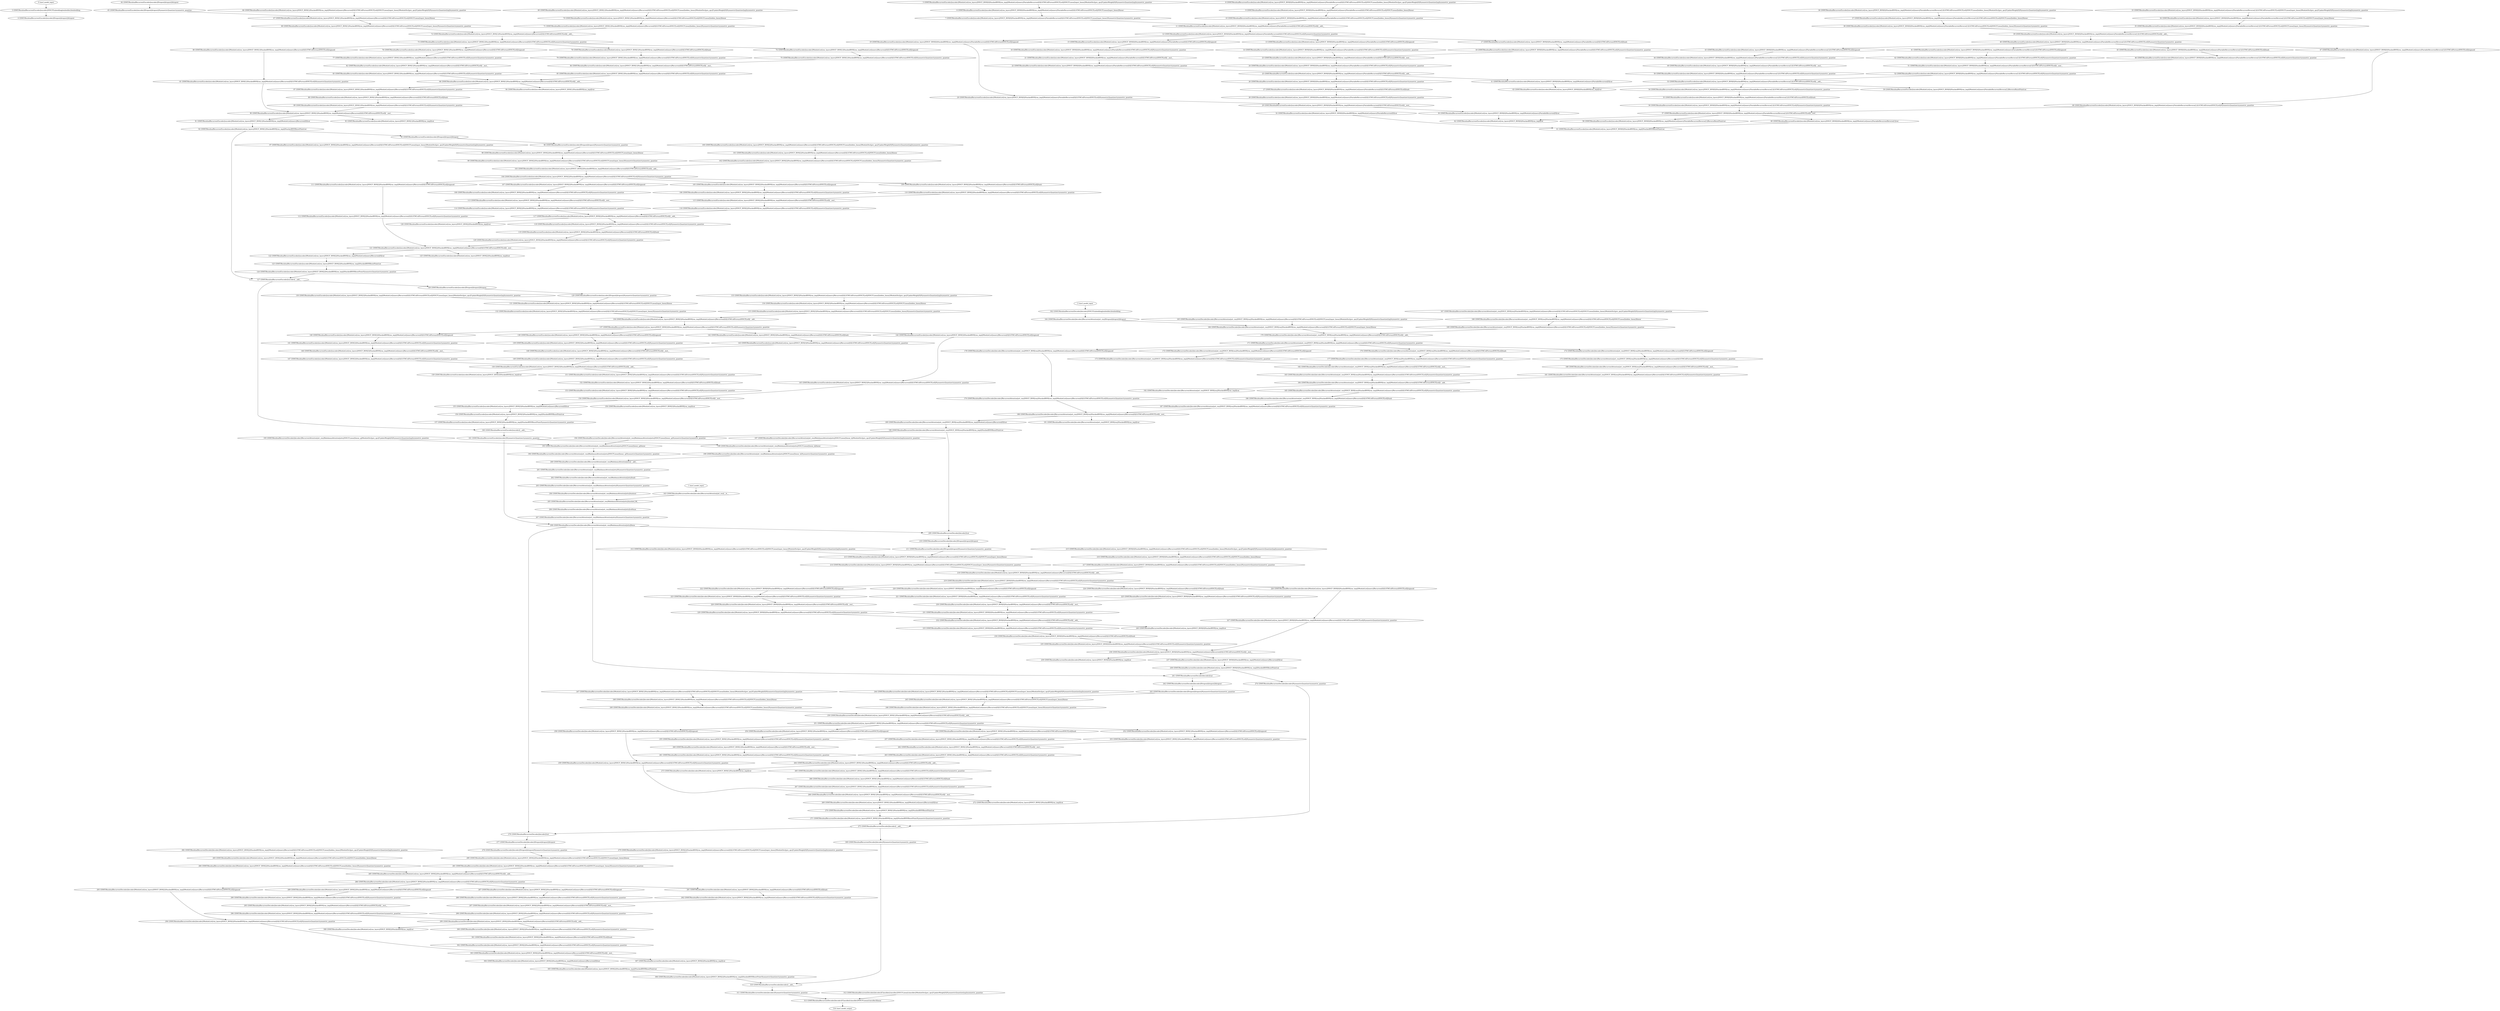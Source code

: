 strict digraph  {
"0 /nncf_model_input" [id=0, scope="", type=nncf_model_input];
"1 /nncf_model_input" [id=1, scope="", type=nncf_model_input];
"2 /nncf_model_input" [id=2, scope="", type=nncf_model_input];
"3 GNMT/ResidualRecurrentEncoder[encoder]/NNCFEmbedding[embedder]/embedding" [id=3, scope="GNMT/ResidualRecurrentEncoder[encoder]/NNCFEmbedding[embedder]", type=embedding];
"4 GNMT/ResidualRecurrentEncoder[encoder]/Dropout[dropout]/dropout" [id=4, scope="GNMT/ResidualRecurrentEncoder[encoder]/Dropout[dropout]", type=dropout];
"5 GNMT/ResidualRecurrentEncoder[encoder]/ModuleList[rnn_layers]/NNCF_RNN[0]/StackedRNN[rnn_impl]/ModuleList[inners]/VariableRecurrent[0]/LSTMCellForwardNNCF[cell]/NNCFLinear[input_linear]/ModuleDict[pre_ops]/UpdateWeight[0]/SymmetricQuantizer[op]/symmetric_quantize" [id=5, scope="GNMT/ResidualRecurrentEncoder[encoder]/ModuleList[rnn_layers]/NNCF_RNN[0]/StackedRNN[rnn_impl]/ModuleList[inners]/VariableRecurrent[0]/LSTMCellForwardNNCF[cell]/NNCFLinear[input_linear]/ModuleDict[pre_ops]/UpdateWeight[0]/SymmetricQuantizer[op]", type=symmetric_quantize];
"6 GNMT/ResidualRecurrentEncoder[encoder]/ModuleList[rnn_layers]/NNCF_RNN[0]/StackedRNN[rnn_impl]/ModuleList[inners]/VariableRecurrent[0]/LSTMCellForwardNNCF[cell]/NNCFLinear[input_linear]/linear" [id=6, scope="GNMT/ResidualRecurrentEncoder[encoder]/ModuleList[rnn_layers]/NNCF_RNN[0]/StackedRNN[rnn_impl]/ModuleList[inners]/VariableRecurrent[0]/LSTMCellForwardNNCF[cell]/NNCFLinear[input_linear]", type=linear];
"7 GNMT/ResidualRecurrentEncoder[encoder]/ModuleList[rnn_layers]/NNCF_RNN[0]/StackedRNN[rnn_impl]/ModuleList[inners]/VariableRecurrent[0]/LSTMCellForwardNNCF[cell]/NNCFLinear[input_linear]/SymmetricQuantizer/symmetric_quantize" [id=7, scope="GNMT/ResidualRecurrentEncoder[encoder]/ModuleList[rnn_layers]/NNCF_RNN[0]/StackedRNN[rnn_impl]/ModuleList[inners]/VariableRecurrent[0]/LSTMCellForwardNNCF[cell]/NNCFLinear[input_linear]/SymmetricQuantizer", type=symmetric_quantize];
"8 GNMT/ResidualRecurrentEncoder[encoder]/ModuleList[rnn_layers]/NNCF_RNN[0]/StackedRNN[rnn_impl]/ModuleList[inners]/VariableRecurrent[0]/LSTMCellForwardNNCF[cell]/NNCFLinear[hidden_linear]/ModuleDict[pre_ops]/UpdateWeight[0]/SymmetricQuantizer[op]/symmetric_quantize" [id=8, scope="GNMT/ResidualRecurrentEncoder[encoder]/ModuleList[rnn_layers]/NNCF_RNN[0]/StackedRNN[rnn_impl]/ModuleList[inners]/VariableRecurrent[0]/LSTMCellForwardNNCF[cell]/NNCFLinear[hidden_linear]/ModuleDict[pre_ops]/UpdateWeight[0]/SymmetricQuantizer[op]", type=symmetric_quantize];
"9 GNMT/ResidualRecurrentEncoder[encoder]/ModuleList[rnn_layers]/NNCF_RNN[0]/StackedRNN[rnn_impl]/ModuleList[inners]/VariableRecurrent[0]/LSTMCellForwardNNCF[cell]/NNCFLinear[hidden_linear]/linear" [id=9, scope="GNMT/ResidualRecurrentEncoder[encoder]/ModuleList[rnn_layers]/NNCF_RNN[0]/StackedRNN[rnn_impl]/ModuleList[inners]/VariableRecurrent[0]/LSTMCellForwardNNCF[cell]/NNCFLinear[hidden_linear]", type=linear];
"10 GNMT/ResidualRecurrentEncoder[encoder]/ModuleList[rnn_layers]/NNCF_RNN[0]/StackedRNN[rnn_impl]/ModuleList[inners]/VariableRecurrent[0]/LSTMCellForwardNNCF[cell]/NNCFLinear[hidden_linear]/SymmetricQuantizer/symmetric_quantize" [id=10, scope="GNMT/ResidualRecurrentEncoder[encoder]/ModuleList[rnn_layers]/NNCF_RNN[0]/StackedRNN[rnn_impl]/ModuleList[inners]/VariableRecurrent[0]/LSTMCellForwardNNCF[cell]/NNCFLinear[hidden_linear]/SymmetricQuantizer", type=symmetric_quantize];
"11 GNMT/ResidualRecurrentEncoder[encoder]/ModuleList[rnn_layers]/NNCF_RNN[0]/StackedRNN[rnn_impl]/ModuleList[inners]/VariableRecurrent[0]/LSTMCellForwardNNCF[cell]/__add__" [id=11, scope="GNMT/ResidualRecurrentEncoder[encoder]/ModuleList[rnn_layers]/NNCF_RNN[0]/StackedRNN[rnn_impl]/ModuleList[inners]/VariableRecurrent[0]/LSTMCellForwardNNCF[cell]", type=__add__];
"12 GNMT/ResidualRecurrentEncoder[encoder]/ModuleList[rnn_layers]/NNCF_RNN[0]/StackedRNN[rnn_impl]/ModuleList[inners]/VariableRecurrent[0]/LSTMCellForwardNNCF[cell]/SymmetricQuantizer/symmetric_quantize" [id=12, scope="GNMT/ResidualRecurrentEncoder[encoder]/ModuleList[rnn_layers]/NNCF_RNN[0]/StackedRNN[rnn_impl]/ModuleList[inners]/VariableRecurrent[0]/LSTMCellForwardNNCF[cell]/SymmetricQuantizer", type=symmetric_quantize];
"13 GNMT/ResidualRecurrentEncoder[encoder]/ModuleList[rnn_layers]/NNCF_RNN[0]/StackedRNN[rnn_impl]/ModuleList[inners]/VariableRecurrent[0]/LSTMCellForwardNNCF[cell]/sigmoid" [id=13, scope="GNMT/ResidualRecurrentEncoder[encoder]/ModuleList[rnn_layers]/NNCF_RNN[0]/StackedRNN[rnn_impl]/ModuleList[inners]/VariableRecurrent[0]/LSTMCellForwardNNCF[cell]", type=sigmoid];
"14 GNMT/ResidualRecurrentEncoder[encoder]/ModuleList[rnn_layers]/NNCF_RNN[0]/StackedRNN[rnn_impl]/ModuleList[inners]/VariableRecurrent[0]/LSTMCellForwardNNCF[cell]/SymmetricQuantizer/symmetric_quantize" [id=14, scope="GNMT/ResidualRecurrentEncoder[encoder]/ModuleList[rnn_layers]/NNCF_RNN[0]/StackedRNN[rnn_impl]/ModuleList[inners]/VariableRecurrent[0]/LSTMCellForwardNNCF[cell]/SymmetricQuantizer", type=symmetric_quantize];
"15 GNMT/ResidualRecurrentEncoder[encoder]/ModuleList[rnn_layers]/NNCF_RNN[0]/StackedRNN[rnn_impl]/ModuleList[inners]/VariableRecurrent[0]/LSTMCellForwardNNCF[cell]/sigmoid" [id=15, scope="GNMT/ResidualRecurrentEncoder[encoder]/ModuleList[rnn_layers]/NNCF_RNN[0]/StackedRNN[rnn_impl]/ModuleList[inners]/VariableRecurrent[0]/LSTMCellForwardNNCF[cell]", type=sigmoid];
"16 GNMT/ResidualRecurrentEncoder[encoder]/ModuleList[rnn_layers]/NNCF_RNN[0]/StackedRNN[rnn_impl]/ModuleList[inners]/VariableRecurrent[0]/LSTMCellForwardNNCF[cell]/SymmetricQuantizer/symmetric_quantize" [id=16, scope="GNMT/ResidualRecurrentEncoder[encoder]/ModuleList[rnn_layers]/NNCF_RNN[0]/StackedRNN[rnn_impl]/ModuleList[inners]/VariableRecurrent[0]/LSTMCellForwardNNCF[cell]/SymmetricQuantizer", type=symmetric_quantize];
"17 GNMT/ResidualRecurrentEncoder[encoder]/ModuleList[rnn_layers]/NNCF_RNN[0]/StackedRNN[rnn_impl]/ModuleList[inners]/VariableRecurrent[0]/LSTMCellForwardNNCF[cell]/tanh" [id=17, scope="GNMT/ResidualRecurrentEncoder[encoder]/ModuleList[rnn_layers]/NNCF_RNN[0]/StackedRNN[rnn_impl]/ModuleList[inners]/VariableRecurrent[0]/LSTMCellForwardNNCF[cell]", type=tanh];
"18 GNMT/ResidualRecurrentEncoder[encoder]/ModuleList[rnn_layers]/NNCF_RNN[0]/StackedRNN[rnn_impl]/ModuleList[inners]/VariableRecurrent[0]/LSTMCellForwardNNCF[cell]/SymmetricQuantizer/symmetric_quantize" [id=18, scope="GNMT/ResidualRecurrentEncoder[encoder]/ModuleList[rnn_layers]/NNCF_RNN[0]/StackedRNN[rnn_impl]/ModuleList[inners]/VariableRecurrent[0]/LSTMCellForwardNNCF[cell]/SymmetricQuantizer", type=symmetric_quantize];
"19 GNMT/ResidualRecurrentEncoder[encoder]/ModuleList[rnn_layers]/NNCF_RNN[0]/StackedRNN[rnn_impl]/ModuleList[inners]/VariableRecurrent[0]/LSTMCellForwardNNCF[cell]/sigmoid" [id=19, scope="GNMT/ResidualRecurrentEncoder[encoder]/ModuleList[rnn_layers]/NNCF_RNN[0]/StackedRNN[rnn_impl]/ModuleList[inners]/VariableRecurrent[0]/LSTMCellForwardNNCF[cell]", type=sigmoid];
"20 GNMT/ResidualRecurrentEncoder[encoder]/ModuleList[rnn_layers]/NNCF_RNN[0]/StackedRNN[rnn_impl]/ModuleList[inners]/VariableRecurrent[0]/LSTMCellForwardNNCF[cell]/SymmetricQuantizer/symmetric_quantize" [id=20, scope="GNMT/ResidualRecurrentEncoder[encoder]/ModuleList[rnn_layers]/NNCF_RNN[0]/StackedRNN[rnn_impl]/ModuleList[inners]/VariableRecurrent[0]/LSTMCellForwardNNCF[cell]/SymmetricQuantizer", type=symmetric_quantize];
"21 GNMT/ResidualRecurrentEncoder[encoder]/ModuleList[rnn_layers]/NNCF_RNN[0]/StackedRNN[rnn_impl]/ModuleList[inners]/VariableRecurrent[0]/LSTMCellForwardNNCF[cell]/__mul__" [id=21, scope="GNMT/ResidualRecurrentEncoder[encoder]/ModuleList[rnn_layers]/NNCF_RNN[0]/StackedRNN[rnn_impl]/ModuleList[inners]/VariableRecurrent[0]/LSTMCellForwardNNCF[cell]", type=__mul__];
"22 GNMT/ResidualRecurrentEncoder[encoder]/ModuleList[rnn_layers]/NNCF_RNN[0]/StackedRNN[rnn_impl]/ModuleList[inners]/VariableRecurrent[0]/LSTMCellForwardNNCF[cell]/SymmetricQuantizer/symmetric_quantize" [id=22, scope="GNMT/ResidualRecurrentEncoder[encoder]/ModuleList[rnn_layers]/NNCF_RNN[0]/StackedRNN[rnn_impl]/ModuleList[inners]/VariableRecurrent[0]/LSTMCellForwardNNCF[cell]/SymmetricQuantizer", type=symmetric_quantize];
"23 GNMT/ResidualRecurrentEncoder[encoder]/ModuleList[rnn_layers]/NNCF_RNN[0]/StackedRNN[rnn_impl]/ModuleList[inners]/VariableRecurrent[0]/LSTMCellForwardNNCF[cell]/__mul__" [id=23, scope="GNMT/ResidualRecurrentEncoder[encoder]/ModuleList[rnn_layers]/NNCF_RNN[0]/StackedRNN[rnn_impl]/ModuleList[inners]/VariableRecurrent[0]/LSTMCellForwardNNCF[cell]", type=__mul__];
"24 GNMT/ResidualRecurrentEncoder[encoder]/ModuleList[rnn_layers]/NNCF_RNN[0]/StackedRNN[rnn_impl]/ModuleList[inners]/VariableRecurrent[0]/LSTMCellForwardNNCF[cell]/SymmetricQuantizer/symmetric_quantize" [id=24, scope="GNMT/ResidualRecurrentEncoder[encoder]/ModuleList[rnn_layers]/NNCF_RNN[0]/StackedRNN[rnn_impl]/ModuleList[inners]/VariableRecurrent[0]/LSTMCellForwardNNCF[cell]/SymmetricQuantizer", type=symmetric_quantize];
"25 GNMT/ResidualRecurrentEncoder[encoder]/ModuleList[rnn_layers]/NNCF_RNN[0]/StackedRNN[rnn_impl]/ModuleList[inners]/VariableRecurrent[0]/LSTMCellForwardNNCF[cell]/__add__" [id=25, scope="GNMT/ResidualRecurrentEncoder[encoder]/ModuleList[rnn_layers]/NNCF_RNN[0]/StackedRNN[rnn_impl]/ModuleList[inners]/VariableRecurrent[0]/LSTMCellForwardNNCF[cell]", type=__add__];
"26 GNMT/ResidualRecurrentEncoder[encoder]/ModuleList[rnn_layers]/NNCF_RNN[0]/StackedRNN[rnn_impl]/ModuleList[inners]/VariableRecurrent[0]/LSTMCellForwardNNCF[cell]/SymmetricQuantizer/symmetric_quantize" [id=26, scope="GNMT/ResidualRecurrentEncoder[encoder]/ModuleList[rnn_layers]/NNCF_RNN[0]/StackedRNN[rnn_impl]/ModuleList[inners]/VariableRecurrent[0]/LSTMCellForwardNNCF[cell]/SymmetricQuantizer", type=symmetric_quantize];
"27 GNMT/ResidualRecurrentEncoder[encoder]/ModuleList[rnn_layers]/NNCF_RNN[0]/StackedRNN[rnn_impl]/ModuleList[inners]/VariableRecurrent[0]/LSTMCellForwardNNCF[cell]/tanh" [id=27, scope="GNMT/ResidualRecurrentEncoder[encoder]/ModuleList[rnn_layers]/NNCF_RNN[0]/StackedRNN[rnn_impl]/ModuleList[inners]/VariableRecurrent[0]/LSTMCellForwardNNCF[cell]", type=tanh];
"28 GNMT/ResidualRecurrentEncoder[encoder]/ModuleList[rnn_layers]/NNCF_RNN[0]/StackedRNN[rnn_impl]/ModuleList[inners]/VariableRecurrent[0]/LSTMCellForwardNNCF[cell]/SymmetricQuantizer/symmetric_quantize" [id=28, scope="GNMT/ResidualRecurrentEncoder[encoder]/ModuleList[rnn_layers]/NNCF_RNN[0]/StackedRNN[rnn_impl]/ModuleList[inners]/VariableRecurrent[0]/LSTMCellForwardNNCF[cell]/SymmetricQuantizer", type=symmetric_quantize];
"29 GNMT/ResidualRecurrentEncoder[encoder]/ModuleList[rnn_layers]/NNCF_RNN[0]/StackedRNN[rnn_impl]/ModuleList[inners]/VariableRecurrent[0]/LSTMCellForwardNNCF[cell]/__mul__" [id=29, scope="GNMT/ResidualRecurrentEncoder[encoder]/ModuleList[rnn_layers]/NNCF_RNN[0]/StackedRNN[rnn_impl]/ModuleList[inners]/VariableRecurrent[0]/LSTMCellForwardNNCF[cell]", type=__mul__];
"30 GNMT/ResidualRecurrentEncoder[encoder]/ModuleList[rnn_layers]/NNCF_RNN[0]/StackedRNN[rnn_impl]/ModuleList[inners]/VariableRecurrent[0]/cat" [id=30, scope="GNMT/ResidualRecurrentEncoder[encoder]/ModuleList[rnn_layers]/NNCF_RNN[0]/StackedRNN[rnn_impl]/ModuleList[inners]/VariableRecurrent[0]", type=cat];
"31 GNMT/ResidualRecurrentEncoder[encoder]/ModuleList[rnn_layers]/NNCF_RNN[0]/StackedRNN[rnn_impl]/ModuleList[inners]/VariableRecurrent[0]/cat" [id=31, scope="GNMT/ResidualRecurrentEncoder[encoder]/ModuleList[rnn_layers]/NNCF_RNN[0]/StackedRNN[rnn_impl]/ModuleList[inners]/VariableRecurrent[0]", type=cat];
"32 GNMT/ResidualRecurrentEncoder[encoder]/ModuleList[rnn_layers]/NNCF_RNN[0]/StackedRNN[rnn_impl]/ModuleList[inners]/VariableRecurrent[0]/cat" [id=32, scope="GNMT/ResidualRecurrentEncoder[encoder]/ModuleList[rnn_layers]/NNCF_RNN[0]/StackedRNN[rnn_impl]/ModuleList[inners]/VariableRecurrent[0]", type=cat];
"33 GNMT/ResidualRecurrentEncoder[encoder]/ModuleList[rnn_layers]/NNCF_RNN[0]/StackedRNN[rnn_impl]/ModuleList[inners]/VariableRecurrentReverse[1]/LSTMCellForwardNNCF[cell]/NNCFLinear[input_linear]/ModuleDict[pre_ops]/UpdateWeight[0]/SymmetricQuantizer[op]/symmetric_quantize" [id=33, scope="GNMT/ResidualRecurrentEncoder[encoder]/ModuleList[rnn_layers]/NNCF_RNN[0]/StackedRNN[rnn_impl]/ModuleList[inners]/VariableRecurrentReverse[1]/LSTMCellForwardNNCF[cell]/NNCFLinear[input_linear]/ModuleDict[pre_ops]/UpdateWeight[0]/SymmetricQuantizer[op]", type=symmetric_quantize];
"34 GNMT/ResidualRecurrentEncoder[encoder]/ModuleList[rnn_layers]/NNCF_RNN[0]/StackedRNN[rnn_impl]/ModuleList[inners]/VariableRecurrentReverse[1]/LSTMCellForwardNNCF[cell]/NNCFLinear[input_linear]/linear" [id=34, scope="GNMT/ResidualRecurrentEncoder[encoder]/ModuleList[rnn_layers]/NNCF_RNN[0]/StackedRNN[rnn_impl]/ModuleList[inners]/VariableRecurrentReverse[1]/LSTMCellForwardNNCF[cell]/NNCFLinear[input_linear]", type=linear];
"35 GNMT/ResidualRecurrentEncoder[encoder]/ModuleList[rnn_layers]/NNCF_RNN[0]/StackedRNN[rnn_impl]/ModuleList[inners]/VariableRecurrentReverse[1]/LSTMCellForwardNNCF[cell]/NNCFLinear[input_linear]/SymmetricQuantizer/symmetric_quantize" [id=35, scope="GNMT/ResidualRecurrentEncoder[encoder]/ModuleList[rnn_layers]/NNCF_RNN[0]/StackedRNN[rnn_impl]/ModuleList[inners]/VariableRecurrentReverse[1]/LSTMCellForwardNNCF[cell]/NNCFLinear[input_linear]/SymmetricQuantizer", type=symmetric_quantize];
"36 GNMT/ResidualRecurrentEncoder[encoder]/ModuleList[rnn_layers]/NNCF_RNN[0]/StackedRNN[rnn_impl]/ModuleList[inners]/VariableRecurrentReverse[1]/LSTMCellForwardNNCF[cell]/NNCFLinear[hidden_linear]/ModuleDict[pre_ops]/UpdateWeight[0]/SymmetricQuantizer[op]/symmetric_quantize" [id=36, scope="GNMT/ResidualRecurrentEncoder[encoder]/ModuleList[rnn_layers]/NNCF_RNN[0]/StackedRNN[rnn_impl]/ModuleList[inners]/VariableRecurrentReverse[1]/LSTMCellForwardNNCF[cell]/NNCFLinear[hidden_linear]/ModuleDict[pre_ops]/UpdateWeight[0]/SymmetricQuantizer[op]", type=symmetric_quantize];
"37 GNMT/ResidualRecurrentEncoder[encoder]/ModuleList[rnn_layers]/NNCF_RNN[0]/StackedRNN[rnn_impl]/ModuleList[inners]/VariableRecurrentReverse[1]/LSTMCellForwardNNCF[cell]/NNCFLinear[hidden_linear]/linear" [id=37, scope="GNMT/ResidualRecurrentEncoder[encoder]/ModuleList[rnn_layers]/NNCF_RNN[0]/StackedRNN[rnn_impl]/ModuleList[inners]/VariableRecurrentReverse[1]/LSTMCellForwardNNCF[cell]/NNCFLinear[hidden_linear]", type=linear];
"38 GNMT/ResidualRecurrentEncoder[encoder]/ModuleList[rnn_layers]/NNCF_RNN[0]/StackedRNN[rnn_impl]/ModuleList[inners]/VariableRecurrentReverse[1]/LSTMCellForwardNNCF[cell]/NNCFLinear[hidden_linear]/SymmetricQuantizer/symmetric_quantize" [id=38, scope="GNMT/ResidualRecurrentEncoder[encoder]/ModuleList[rnn_layers]/NNCF_RNN[0]/StackedRNN[rnn_impl]/ModuleList[inners]/VariableRecurrentReverse[1]/LSTMCellForwardNNCF[cell]/NNCFLinear[hidden_linear]/SymmetricQuantizer", type=symmetric_quantize];
"39 GNMT/ResidualRecurrentEncoder[encoder]/ModuleList[rnn_layers]/NNCF_RNN[0]/StackedRNN[rnn_impl]/ModuleList[inners]/VariableRecurrentReverse[1]/LSTMCellForwardNNCF[cell]/__add__" [id=39, scope="GNMT/ResidualRecurrentEncoder[encoder]/ModuleList[rnn_layers]/NNCF_RNN[0]/StackedRNN[rnn_impl]/ModuleList[inners]/VariableRecurrentReverse[1]/LSTMCellForwardNNCF[cell]", type=__add__];
"40 GNMT/ResidualRecurrentEncoder[encoder]/ModuleList[rnn_layers]/NNCF_RNN[0]/StackedRNN[rnn_impl]/ModuleList[inners]/VariableRecurrentReverse[1]/LSTMCellForwardNNCF[cell]/SymmetricQuantizer/symmetric_quantize" [id=40, scope="GNMT/ResidualRecurrentEncoder[encoder]/ModuleList[rnn_layers]/NNCF_RNN[0]/StackedRNN[rnn_impl]/ModuleList[inners]/VariableRecurrentReverse[1]/LSTMCellForwardNNCF[cell]/SymmetricQuantizer", type=symmetric_quantize];
"41 GNMT/ResidualRecurrentEncoder[encoder]/ModuleList[rnn_layers]/NNCF_RNN[0]/StackedRNN[rnn_impl]/ModuleList[inners]/VariableRecurrentReverse[1]/LSTMCellForwardNNCF[cell]/sigmoid" [id=41, scope="GNMT/ResidualRecurrentEncoder[encoder]/ModuleList[rnn_layers]/NNCF_RNN[0]/StackedRNN[rnn_impl]/ModuleList[inners]/VariableRecurrentReverse[1]/LSTMCellForwardNNCF[cell]", type=sigmoid];
"42 GNMT/ResidualRecurrentEncoder[encoder]/ModuleList[rnn_layers]/NNCF_RNN[0]/StackedRNN[rnn_impl]/ModuleList[inners]/VariableRecurrentReverse[1]/LSTMCellForwardNNCF[cell]/SymmetricQuantizer/symmetric_quantize" [id=42, scope="GNMT/ResidualRecurrentEncoder[encoder]/ModuleList[rnn_layers]/NNCF_RNN[0]/StackedRNN[rnn_impl]/ModuleList[inners]/VariableRecurrentReverse[1]/LSTMCellForwardNNCF[cell]/SymmetricQuantizer", type=symmetric_quantize];
"43 GNMT/ResidualRecurrentEncoder[encoder]/ModuleList[rnn_layers]/NNCF_RNN[0]/StackedRNN[rnn_impl]/ModuleList[inners]/VariableRecurrentReverse[1]/LSTMCellForwardNNCF[cell]/sigmoid" [id=43, scope="GNMT/ResidualRecurrentEncoder[encoder]/ModuleList[rnn_layers]/NNCF_RNN[0]/StackedRNN[rnn_impl]/ModuleList[inners]/VariableRecurrentReverse[1]/LSTMCellForwardNNCF[cell]", type=sigmoid];
"44 GNMT/ResidualRecurrentEncoder[encoder]/ModuleList[rnn_layers]/NNCF_RNN[0]/StackedRNN[rnn_impl]/ModuleList[inners]/VariableRecurrentReverse[1]/LSTMCellForwardNNCF[cell]/SymmetricQuantizer/symmetric_quantize" [id=44, scope="GNMT/ResidualRecurrentEncoder[encoder]/ModuleList[rnn_layers]/NNCF_RNN[0]/StackedRNN[rnn_impl]/ModuleList[inners]/VariableRecurrentReverse[1]/LSTMCellForwardNNCF[cell]/SymmetricQuantizer", type=symmetric_quantize];
"45 GNMT/ResidualRecurrentEncoder[encoder]/ModuleList[rnn_layers]/NNCF_RNN[0]/StackedRNN[rnn_impl]/ModuleList[inners]/VariableRecurrentReverse[1]/LSTMCellForwardNNCF[cell]/tanh" [id=45, scope="GNMT/ResidualRecurrentEncoder[encoder]/ModuleList[rnn_layers]/NNCF_RNN[0]/StackedRNN[rnn_impl]/ModuleList[inners]/VariableRecurrentReverse[1]/LSTMCellForwardNNCF[cell]", type=tanh];
"46 GNMT/ResidualRecurrentEncoder[encoder]/ModuleList[rnn_layers]/NNCF_RNN[0]/StackedRNN[rnn_impl]/ModuleList[inners]/VariableRecurrentReverse[1]/LSTMCellForwardNNCF[cell]/SymmetricQuantizer/symmetric_quantize" [id=46, scope="GNMT/ResidualRecurrentEncoder[encoder]/ModuleList[rnn_layers]/NNCF_RNN[0]/StackedRNN[rnn_impl]/ModuleList[inners]/VariableRecurrentReverse[1]/LSTMCellForwardNNCF[cell]/SymmetricQuantizer", type=symmetric_quantize];
"47 GNMT/ResidualRecurrentEncoder[encoder]/ModuleList[rnn_layers]/NNCF_RNN[0]/StackedRNN[rnn_impl]/ModuleList[inners]/VariableRecurrentReverse[1]/LSTMCellForwardNNCF[cell]/sigmoid" [id=47, scope="GNMT/ResidualRecurrentEncoder[encoder]/ModuleList[rnn_layers]/NNCF_RNN[0]/StackedRNN[rnn_impl]/ModuleList[inners]/VariableRecurrentReverse[1]/LSTMCellForwardNNCF[cell]", type=sigmoid];
"48 GNMT/ResidualRecurrentEncoder[encoder]/ModuleList[rnn_layers]/NNCF_RNN[0]/StackedRNN[rnn_impl]/ModuleList[inners]/VariableRecurrentReverse[1]/LSTMCellForwardNNCF[cell]/SymmetricQuantizer/symmetric_quantize" [id=48, scope="GNMT/ResidualRecurrentEncoder[encoder]/ModuleList[rnn_layers]/NNCF_RNN[0]/StackedRNN[rnn_impl]/ModuleList[inners]/VariableRecurrentReverse[1]/LSTMCellForwardNNCF[cell]/SymmetricQuantizer", type=symmetric_quantize];
"49 GNMT/ResidualRecurrentEncoder[encoder]/ModuleList[rnn_layers]/NNCF_RNN[0]/StackedRNN[rnn_impl]/ModuleList[inners]/VariableRecurrentReverse[1]/LSTMCellForwardNNCF[cell]/__mul__" [id=49, scope="GNMT/ResidualRecurrentEncoder[encoder]/ModuleList[rnn_layers]/NNCF_RNN[0]/StackedRNN[rnn_impl]/ModuleList[inners]/VariableRecurrentReverse[1]/LSTMCellForwardNNCF[cell]", type=__mul__];
"50 GNMT/ResidualRecurrentEncoder[encoder]/ModuleList[rnn_layers]/NNCF_RNN[0]/StackedRNN[rnn_impl]/ModuleList[inners]/VariableRecurrentReverse[1]/LSTMCellForwardNNCF[cell]/SymmetricQuantizer/symmetric_quantize" [id=50, scope="GNMT/ResidualRecurrentEncoder[encoder]/ModuleList[rnn_layers]/NNCF_RNN[0]/StackedRNN[rnn_impl]/ModuleList[inners]/VariableRecurrentReverse[1]/LSTMCellForwardNNCF[cell]/SymmetricQuantizer", type=symmetric_quantize];
"51 GNMT/ResidualRecurrentEncoder[encoder]/ModuleList[rnn_layers]/NNCF_RNN[0]/StackedRNN[rnn_impl]/ModuleList[inners]/VariableRecurrentReverse[1]/LSTMCellForwardNNCF[cell]/__mul__" [id=51, scope="GNMT/ResidualRecurrentEncoder[encoder]/ModuleList[rnn_layers]/NNCF_RNN[0]/StackedRNN[rnn_impl]/ModuleList[inners]/VariableRecurrentReverse[1]/LSTMCellForwardNNCF[cell]", type=__mul__];
"52 GNMT/ResidualRecurrentEncoder[encoder]/ModuleList[rnn_layers]/NNCF_RNN[0]/StackedRNN[rnn_impl]/ModuleList[inners]/VariableRecurrentReverse[1]/LSTMCellForwardNNCF[cell]/SymmetricQuantizer/symmetric_quantize" [id=52, scope="GNMT/ResidualRecurrentEncoder[encoder]/ModuleList[rnn_layers]/NNCF_RNN[0]/StackedRNN[rnn_impl]/ModuleList[inners]/VariableRecurrentReverse[1]/LSTMCellForwardNNCF[cell]/SymmetricQuantizer", type=symmetric_quantize];
"53 GNMT/ResidualRecurrentEncoder[encoder]/ModuleList[rnn_layers]/NNCF_RNN[0]/StackedRNN[rnn_impl]/ModuleList[inners]/VariableRecurrentReverse[1]/LSTMCellForwardNNCF[cell]/__add__" [id=53, scope="GNMT/ResidualRecurrentEncoder[encoder]/ModuleList[rnn_layers]/NNCF_RNN[0]/StackedRNN[rnn_impl]/ModuleList[inners]/VariableRecurrentReverse[1]/LSTMCellForwardNNCF[cell]", type=__add__];
"54 GNMT/ResidualRecurrentEncoder[encoder]/ModuleList[rnn_layers]/NNCF_RNN[0]/StackedRNN[rnn_impl]/ModuleList[inners]/VariableRecurrentReverse[1]/LSTMCellForwardNNCF[cell]/SymmetricQuantizer/symmetric_quantize" [id=54, scope="GNMT/ResidualRecurrentEncoder[encoder]/ModuleList[rnn_layers]/NNCF_RNN[0]/StackedRNN[rnn_impl]/ModuleList[inners]/VariableRecurrentReverse[1]/LSTMCellForwardNNCF[cell]/SymmetricQuantizer", type=symmetric_quantize];
"55 GNMT/ResidualRecurrentEncoder[encoder]/ModuleList[rnn_layers]/NNCF_RNN[0]/StackedRNN[rnn_impl]/ModuleList[inners]/VariableRecurrentReverse[1]/LSTMCellForwardNNCF[cell]/tanh" [id=55, scope="GNMT/ResidualRecurrentEncoder[encoder]/ModuleList[rnn_layers]/NNCF_RNN[0]/StackedRNN[rnn_impl]/ModuleList[inners]/VariableRecurrentReverse[1]/LSTMCellForwardNNCF[cell]", type=tanh];
"56 GNMT/ResidualRecurrentEncoder[encoder]/ModuleList[rnn_layers]/NNCF_RNN[0]/StackedRNN[rnn_impl]/ModuleList[inners]/VariableRecurrentReverse[1]/LSTMCellForwardNNCF[cell]/SymmetricQuantizer/symmetric_quantize" [id=56, scope="GNMT/ResidualRecurrentEncoder[encoder]/ModuleList[rnn_layers]/NNCF_RNN[0]/StackedRNN[rnn_impl]/ModuleList[inners]/VariableRecurrentReverse[1]/LSTMCellForwardNNCF[cell]/SymmetricQuantizer", type=symmetric_quantize];
"57 GNMT/ResidualRecurrentEncoder[encoder]/ModuleList[rnn_layers]/NNCF_RNN[0]/StackedRNN[rnn_impl]/ModuleList[inners]/VariableRecurrentReverse[1]/LSTMCellForwardNNCF[cell]/__mul__" [id=57, scope="GNMT/ResidualRecurrentEncoder[encoder]/ModuleList[rnn_layers]/NNCF_RNN[0]/StackedRNN[rnn_impl]/ModuleList[inners]/VariableRecurrentReverse[1]/LSTMCellForwardNNCF[cell]", type=__mul__];
"58 GNMT/ResidualRecurrentEncoder[encoder]/ModuleList[rnn_layers]/NNCF_RNN[0]/StackedRNN[rnn_impl]/ModuleList[inners]/VariableRecurrentReverse[1]/ReverseResetPoint/cat" [id=58, scope="GNMT/ResidualRecurrentEncoder[encoder]/ModuleList[rnn_layers]/NNCF_RNN[0]/StackedRNN[rnn_impl]/ModuleList[inners]/VariableRecurrentReverse[1]/ReverseResetPoint", type=cat];
"59 GNMT/ResidualRecurrentEncoder[encoder]/ModuleList[rnn_layers]/NNCF_RNN[0]/StackedRNN[rnn_impl]/ModuleList[inners]/VariableRecurrentReverse[1]/ReverseResetPoint/cat" [id=59, scope="GNMT/ResidualRecurrentEncoder[encoder]/ModuleList[rnn_layers]/NNCF_RNN[0]/StackedRNN[rnn_impl]/ModuleList[inners]/VariableRecurrentReverse[1]/ReverseResetPoint", type=cat];
"60 GNMT/ResidualRecurrentEncoder[encoder]/ModuleList[rnn_layers]/NNCF_RNN[0]/StackedRNN[rnn_impl]/ModuleList[inners]/VariableRecurrentReverse[1]/cat" [id=60, scope="GNMT/ResidualRecurrentEncoder[encoder]/ModuleList[rnn_layers]/NNCF_RNN[0]/StackedRNN[rnn_impl]/ModuleList[inners]/VariableRecurrentReverse[1]", type=cat];
"61 GNMT/ResidualRecurrentEncoder[encoder]/ModuleList[rnn_layers]/NNCF_RNN[0]/StackedRNN[rnn_impl]/StackedRNNResetPoint/cat" [id=61, scope="GNMT/ResidualRecurrentEncoder[encoder]/ModuleList[rnn_layers]/NNCF_RNN[0]/StackedRNN[rnn_impl]/StackedRNNResetPoint", type=cat];
"62 GNMT/ResidualRecurrentEncoder[encoder]/ModuleList[rnn_layers]/NNCF_RNN[0]/StackedRNN[rnn_impl]/cat" [id=62, scope="GNMT/ResidualRecurrentEncoder[encoder]/ModuleList[rnn_layers]/NNCF_RNN[0]/StackedRNN[rnn_impl]", type=cat];
"63 GNMT/ResidualRecurrentEncoder[encoder]/ModuleList[rnn_layers]/NNCF_RNN[0]/StackedRNN[rnn_impl]/cat" [id=63, scope="GNMT/ResidualRecurrentEncoder[encoder]/ModuleList[rnn_layers]/NNCF_RNN[0]/StackedRNN[rnn_impl]", type=cat];
"64 GNMT/ResidualRecurrentEncoder[encoder]/Dropout[dropout]/dropout" [id=64, scope="GNMT/ResidualRecurrentEncoder[encoder]/Dropout[dropout]", type=dropout];
"65 GNMT/ResidualRecurrentEncoder[encoder]/Dropout[dropout]/SymmetricQuantizer/symmetric_quantize" [id=65, scope="GNMT/ResidualRecurrentEncoder[encoder]/Dropout[dropout]/SymmetricQuantizer", type=symmetric_quantize];
"66 GNMT/ResidualRecurrentEncoder[encoder]/ModuleList[rnn_layers]/NNCF_RNN[1]/StackedRNN[rnn_impl]/ModuleList[inners]/Recurrent[0]/LSTMCellForwardNNCF[cell]/NNCFLinear[input_linear]/ModuleDict[pre_ops]/UpdateWeight[0]/SymmetricQuantizer[op]/symmetric_quantize" [id=66, scope="GNMT/ResidualRecurrentEncoder[encoder]/ModuleList[rnn_layers]/NNCF_RNN[1]/StackedRNN[rnn_impl]/ModuleList[inners]/Recurrent[0]/LSTMCellForwardNNCF[cell]/NNCFLinear[input_linear]/ModuleDict[pre_ops]/UpdateWeight[0]/SymmetricQuantizer[op]", type=symmetric_quantize];
"67 GNMT/ResidualRecurrentEncoder[encoder]/ModuleList[rnn_layers]/NNCF_RNN[1]/StackedRNN[rnn_impl]/ModuleList[inners]/Recurrent[0]/LSTMCellForwardNNCF[cell]/NNCFLinear[input_linear]/linear" [id=67, scope="GNMT/ResidualRecurrentEncoder[encoder]/ModuleList[rnn_layers]/NNCF_RNN[1]/StackedRNN[rnn_impl]/ModuleList[inners]/Recurrent[0]/LSTMCellForwardNNCF[cell]/NNCFLinear[input_linear]", type=linear];
"68 GNMT/ResidualRecurrentEncoder[encoder]/ModuleList[rnn_layers]/NNCF_RNN[1]/StackedRNN[rnn_impl]/ModuleList[inners]/Recurrent[0]/LSTMCellForwardNNCF[cell]/NNCFLinear[input_linear]/SymmetricQuantizer/symmetric_quantize" [id=68, scope="GNMT/ResidualRecurrentEncoder[encoder]/ModuleList[rnn_layers]/NNCF_RNN[1]/StackedRNN[rnn_impl]/ModuleList[inners]/Recurrent[0]/LSTMCellForwardNNCF[cell]/NNCFLinear[input_linear]/SymmetricQuantizer", type=symmetric_quantize];
"69 GNMT/ResidualRecurrentEncoder[encoder]/ModuleList[rnn_layers]/NNCF_RNN[1]/StackedRNN[rnn_impl]/ModuleList[inners]/Recurrent[0]/LSTMCellForwardNNCF[cell]/NNCFLinear[hidden_linear]/ModuleDict[pre_ops]/UpdateWeight[0]/SymmetricQuantizer[op]/symmetric_quantize" [id=69, scope="GNMT/ResidualRecurrentEncoder[encoder]/ModuleList[rnn_layers]/NNCF_RNN[1]/StackedRNN[rnn_impl]/ModuleList[inners]/Recurrent[0]/LSTMCellForwardNNCF[cell]/NNCFLinear[hidden_linear]/ModuleDict[pre_ops]/UpdateWeight[0]/SymmetricQuantizer[op]", type=symmetric_quantize];
"70 GNMT/ResidualRecurrentEncoder[encoder]/ModuleList[rnn_layers]/NNCF_RNN[1]/StackedRNN[rnn_impl]/ModuleList[inners]/Recurrent[0]/LSTMCellForwardNNCF[cell]/NNCFLinear[hidden_linear]/linear" [id=70, scope="GNMT/ResidualRecurrentEncoder[encoder]/ModuleList[rnn_layers]/NNCF_RNN[1]/StackedRNN[rnn_impl]/ModuleList[inners]/Recurrent[0]/LSTMCellForwardNNCF[cell]/NNCFLinear[hidden_linear]", type=linear];
"71 GNMT/ResidualRecurrentEncoder[encoder]/ModuleList[rnn_layers]/NNCF_RNN[1]/StackedRNN[rnn_impl]/ModuleList[inners]/Recurrent[0]/LSTMCellForwardNNCF[cell]/NNCFLinear[hidden_linear]/SymmetricQuantizer/symmetric_quantize" [id=71, scope="GNMT/ResidualRecurrentEncoder[encoder]/ModuleList[rnn_layers]/NNCF_RNN[1]/StackedRNN[rnn_impl]/ModuleList[inners]/Recurrent[0]/LSTMCellForwardNNCF[cell]/NNCFLinear[hidden_linear]/SymmetricQuantizer", type=symmetric_quantize];
"72 GNMT/ResidualRecurrentEncoder[encoder]/ModuleList[rnn_layers]/NNCF_RNN[1]/StackedRNN[rnn_impl]/ModuleList[inners]/Recurrent[0]/LSTMCellForwardNNCF[cell]/__add__" [id=72, scope="GNMT/ResidualRecurrentEncoder[encoder]/ModuleList[rnn_layers]/NNCF_RNN[1]/StackedRNN[rnn_impl]/ModuleList[inners]/Recurrent[0]/LSTMCellForwardNNCF[cell]", type=__add__];
"73 GNMT/ResidualRecurrentEncoder[encoder]/ModuleList[rnn_layers]/NNCF_RNN[1]/StackedRNN[rnn_impl]/ModuleList[inners]/Recurrent[0]/LSTMCellForwardNNCF[cell]/SymmetricQuantizer/symmetric_quantize" [id=73, scope="GNMT/ResidualRecurrentEncoder[encoder]/ModuleList[rnn_layers]/NNCF_RNN[1]/StackedRNN[rnn_impl]/ModuleList[inners]/Recurrent[0]/LSTMCellForwardNNCF[cell]/SymmetricQuantizer", type=symmetric_quantize];
"74 GNMT/ResidualRecurrentEncoder[encoder]/ModuleList[rnn_layers]/NNCF_RNN[1]/StackedRNN[rnn_impl]/ModuleList[inners]/Recurrent[0]/LSTMCellForwardNNCF[cell]/sigmoid" [id=74, scope="GNMT/ResidualRecurrentEncoder[encoder]/ModuleList[rnn_layers]/NNCF_RNN[1]/StackedRNN[rnn_impl]/ModuleList[inners]/Recurrent[0]/LSTMCellForwardNNCF[cell]", type=sigmoid];
"75 GNMT/ResidualRecurrentEncoder[encoder]/ModuleList[rnn_layers]/NNCF_RNN[1]/StackedRNN[rnn_impl]/ModuleList[inners]/Recurrent[0]/LSTMCellForwardNNCF[cell]/SymmetricQuantizer/symmetric_quantize" [id=75, scope="GNMT/ResidualRecurrentEncoder[encoder]/ModuleList[rnn_layers]/NNCF_RNN[1]/StackedRNN[rnn_impl]/ModuleList[inners]/Recurrent[0]/LSTMCellForwardNNCF[cell]/SymmetricQuantizer", type=symmetric_quantize];
"76 GNMT/ResidualRecurrentEncoder[encoder]/ModuleList[rnn_layers]/NNCF_RNN[1]/StackedRNN[rnn_impl]/ModuleList[inners]/Recurrent[0]/LSTMCellForwardNNCF[cell]/sigmoid" [id=76, scope="GNMT/ResidualRecurrentEncoder[encoder]/ModuleList[rnn_layers]/NNCF_RNN[1]/StackedRNN[rnn_impl]/ModuleList[inners]/Recurrent[0]/LSTMCellForwardNNCF[cell]", type=sigmoid];
"77 GNMT/ResidualRecurrentEncoder[encoder]/ModuleList[rnn_layers]/NNCF_RNN[1]/StackedRNN[rnn_impl]/ModuleList[inners]/Recurrent[0]/LSTMCellForwardNNCF[cell]/SymmetricQuantizer/symmetric_quantize" [id=77, scope="GNMT/ResidualRecurrentEncoder[encoder]/ModuleList[rnn_layers]/NNCF_RNN[1]/StackedRNN[rnn_impl]/ModuleList[inners]/Recurrent[0]/LSTMCellForwardNNCF[cell]/SymmetricQuantizer", type=symmetric_quantize];
"78 GNMT/ResidualRecurrentEncoder[encoder]/ModuleList[rnn_layers]/NNCF_RNN[1]/StackedRNN[rnn_impl]/ModuleList[inners]/Recurrent[0]/LSTMCellForwardNNCF[cell]/tanh" [id=78, scope="GNMT/ResidualRecurrentEncoder[encoder]/ModuleList[rnn_layers]/NNCF_RNN[1]/StackedRNN[rnn_impl]/ModuleList[inners]/Recurrent[0]/LSTMCellForwardNNCF[cell]", type=tanh];
"79 GNMT/ResidualRecurrentEncoder[encoder]/ModuleList[rnn_layers]/NNCF_RNN[1]/StackedRNN[rnn_impl]/ModuleList[inners]/Recurrent[0]/LSTMCellForwardNNCF[cell]/SymmetricQuantizer/symmetric_quantize" [id=79, scope="GNMT/ResidualRecurrentEncoder[encoder]/ModuleList[rnn_layers]/NNCF_RNN[1]/StackedRNN[rnn_impl]/ModuleList[inners]/Recurrent[0]/LSTMCellForwardNNCF[cell]/SymmetricQuantizer", type=symmetric_quantize];
"80 GNMT/ResidualRecurrentEncoder[encoder]/ModuleList[rnn_layers]/NNCF_RNN[1]/StackedRNN[rnn_impl]/ModuleList[inners]/Recurrent[0]/LSTMCellForwardNNCF[cell]/sigmoid" [id=80, scope="GNMT/ResidualRecurrentEncoder[encoder]/ModuleList[rnn_layers]/NNCF_RNN[1]/StackedRNN[rnn_impl]/ModuleList[inners]/Recurrent[0]/LSTMCellForwardNNCF[cell]", type=sigmoid];
"81 GNMT/ResidualRecurrentEncoder[encoder]/ModuleList[rnn_layers]/NNCF_RNN[1]/StackedRNN[rnn_impl]/ModuleList[inners]/Recurrent[0]/LSTMCellForwardNNCF[cell]/SymmetricQuantizer/symmetric_quantize" [id=81, scope="GNMT/ResidualRecurrentEncoder[encoder]/ModuleList[rnn_layers]/NNCF_RNN[1]/StackedRNN[rnn_impl]/ModuleList[inners]/Recurrent[0]/LSTMCellForwardNNCF[cell]/SymmetricQuantizer", type=symmetric_quantize];
"82 GNMT/ResidualRecurrentEncoder[encoder]/ModuleList[rnn_layers]/NNCF_RNN[1]/StackedRNN[rnn_impl]/ModuleList[inners]/Recurrent[0]/LSTMCellForwardNNCF[cell]/__mul__" [id=82, scope="GNMT/ResidualRecurrentEncoder[encoder]/ModuleList[rnn_layers]/NNCF_RNN[1]/StackedRNN[rnn_impl]/ModuleList[inners]/Recurrent[0]/LSTMCellForwardNNCF[cell]", type=__mul__];
"83 GNMT/ResidualRecurrentEncoder[encoder]/ModuleList[rnn_layers]/NNCF_RNN[1]/StackedRNN[rnn_impl]/ModuleList[inners]/Recurrent[0]/LSTMCellForwardNNCF[cell]/SymmetricQuantizer/symmetric_quantize" [id=83, scope="GNMT/ResidualRecurrentEncoder[encoder]/ModuleList[rnn_layers]/NNCF_RNN[1]/StackedRNN[rnn_impl]/ModuleList[inners]/Recurrent[0]/LSTMCellForwardNNCF[cell]/SymmetricQuantizer", type=symmetric_quantize];
"84 GNMT/ResidualRecurrentEncoder[encoder]/ModuleList[rnn_layers]/NNCF_RNN[1]/StackedRNN[rnn_impl]/ModuleList[inners]/Recurrent[0]/LSTMCellForwardNNCF[cell]/__mul__" [id=84, scope="GNMT/ResidualRecurrentEncoder[encoder]/ModuleList[rnn_layers]/NNCF_RNN[1]/StackedRNN[rnn_impl]/ModuleList[inners]/Recurrent[0]/LSTMCellForwardNNCF[cell]", type=__mul__];
"85 GNMT/ResidualRecurrentEncoder[encoder]/ModuleList[rnn_layers]/NNCF_RNN[1]/StackedRNN[rnn_impl]/ModuleList[inners]/Recurrent[0]/LSTMCellForwardNNCF[cell]/SymmetricQuantizer/symmetric_quantize" [id=85, scope="GNMT/ResidualRecurrentEncoder[encoder]/ModuleList[rnn_layers]/NNCF_RNN[1]/StackedRNN[rnn_impl]/ModuleList[inners]/Recurrent[0]/LSTMCellForwardNNCF[cell]/SymmetricQuantizer", type=symmetric_quantize];
"86 GNMT/ResidualRecurrentEncoder[encoder]/ModuleList[rnn_layers]/NNCF_RNN[1]/StackedRNN[rnn_impl]/ModuleList[inners]/Recurrent[0]/LSTMCellForwardNNCF[cell]/__add__" [id=86, scope="GNMT/ResidualRecurrentEncoder[encoder]/ModuleList[rnn_layers]/NNCF_RNN[1]/StackedRNN[rnn_impl]/ModuleList[inners]/Recurrent[0]/LSTMCellForwardNNCF[cell]", type=__add__];
"87 GNMT/ResidualRecurrentEncoder[encoder]/ModuleList[rnn_layers]/NNCF_RNN[1]/StackedRNN[rnn_impl]/ModuleList[inners]/Recurrent[0]/LSTMCellForwardNNCF[cell]/SymmetricQuantizer/symmetric_quantize" [id=87, scope="GNMT/ResidualRecurrentEncoder[encoder]/ModuleList[rnn_layers]/NNCF_RNN[1]/StackedRNN[rnn_impl]/ModuleList[inners]/Recurrent[0]/LSTMCellForwardNNCF[cell]/SymmetricQuantizer", type=symmetric_quantize];
"88 GNMT/ResidualRecurrentEncoder[encoder]/ModuleList[rnn_layers]/NNCF_RNN[1]/StackedRNN[rnn_impl]/ModuleList[inners]/Recurrent[0]/LSTMCellForwardNNCF[cell]/tanh" [id=88, scope="GNMT/ResidualRecurrentEncoder[encoder]/ModuleList[rnn_layers]/NNCF_RNN[1]/StackedRNN[rnn_impl]/ModuleList[inners]/Recurrent[0]/LSTMCellForwardNNCF[cell]", type=tanh];
"89 GNMT/ResidualRecurrentEncoder[encoder]/ModuleList[rnn_layers]/NNCF_RNN[1]/StackedRNN[rnn_impl]/ModuleList[inners]/Recurrent[0]/LSTMCellForwardNNCF[cell]/SymmetricQuantizer/symmetric_quantize" [id=89, scope="GNMT/ResidualRecurrentEncoder[encoder]/ModuleList[rnn_layers]/NNCF_RNN[1]/StackedRNN[rnn_impl]/ModuleList[inners]/Recurrent[0]/LSTMCellForwardNNCF[cell]/SymmetricQuantizer", type=symmetric_quantize];
"90 GNMT/ResidualRecurrentEncoder[encoder]/ModuleList[rnn_layers]/NNCF_RNN[1]/StackedRNN[rnn_impl]/ModuleList[inners]/Recurrent[0]/LSTMCellForwardNNCF[cell]/__mul__" [id=90, scope="GNMT/ResidualRecurrentEncoder[encoder]/ModuleList[rnn_layers]/NNCF_RNN[1]/StackedRNN[rnn_impl]/ModuleList[inners]/Recurrent[0]/LSTMCellForwardNNCF[cell]", type=__mul__];
"91 GNMT/ResidualRecurrentEncoder[encoder]/ModuleList[rnn_layers]/NNCF_RNN[1]/StackedRNN[rnn_impl]/ModuleList[inners]/Recurrent[0]/cat" [id=91, scope="GNMT/ResidualRecurrentEncoder[encoder]/ModuleList[rnn_layers]/NNCF_RNN[1]/StackedRNN[rnn_impl]/ModuleList[inners]/Recurrent[0]", type=cat];
"92 GNMT/ResidualRecurrentEncoder[encoder]/ModuleList[rnn_layers]/NNCF_RNN[1]/StackedRNN[rnn_impl]/StackedRNNResetPoint/cat" [id=92, scope="GNMT/ResidualRecurrentEncoder[encoder]/ModuleList[rnn_layers]/NNCF_RNN[1]/StackedRNN[rnn_impl]/StackedRNNResetPoint", type=cat];
"93 GNMT/ResidualRecurrentEncoder[encoder]/ModuleList[rnn_layers]/NNCF_RNN[1]/StackedRNN[rnn_impl]/cat" [id=93, scope="GNMT/ResidualRecurrentEncoder[encoder]/ModuleList[rnn_layers]/NNCF_RNN[1]/StackedRNN[rnn_impl]", type=cat];
"94 GNMT/ResidualRecurrentEncoder[encoder]/ModuleList[rnn_layers]/NNCF_RNN[1]/StackedRNN[rnn_impl]/cat" [id=94, scope="GNMT/ResidualRecurrentEncoder[encoder]/ModuleList[rnn_layers]/NNCF_RNN[1]/StackedRNN[rnn_impl]", type=cat];
"95 GNMT/ResidualRecurrentEncoder[encoder]/Dropout[dropout]/dropout" [id=95, scope="GNMT/ResidualRecurrentEncoder[encoder]/Dropout[dropout]", type=dropout];
"96 GNMT/ResidualRecurrentEncoder[encoder]/Dropout[dropout]/SymmetricQuantizer/symmetric_quantize" [id=96, scope="GNMT/ResidualRecurrentEncoder[encoder]/Dropout[dropout]/SymmetricQuantizer", type=symmetric_quantize];
"97 GNMT/ResidualRecurrentEncoder[encoder]/ModuleList[rnn_layers]/NNCF_RNN[2]/StackedRNN[rnn_impl]/ModuleList[inners]/Recurrent[0]/LSTMCellForwardNNCF[cell]/NNCFLinear[input_linear]/ModuleDict[pre_ops]/UpdateWeight[0]/SymmetricQuantizer[op]/symmetric_quantize" [id=97, scope="GNMT/ResidualRecurrentEncoder[encoder]/ModuleList[rnn_layers]/NNCF_RNN[2]/StackedRNN[rnn_impl]/ModuleList[inners]/Recurrent[0]/LSTMCellForwardNNCF[cell]/NNCFLinear[input_linear]/ModuleDict[pre_ops]/UpdateWeight[0]/SymmetricQuantizer[op]", type=symmetric_quantize];
"98 GNMT/ResidualRecurrentEncoder[encoder]/ModuleList[rnn_layers]/NNCF_RNN[2]/StackedRNN[rnn_impl]/ModuleList[inners]/Recurrent[0]/LSTMCellForwardNNCF[cell]/NNCFLinear[input_linear]/linear" [id=98, scope="GNMT/ResidualRecurrentEncoder[encoder]/ModuleList[rnn_layers]/NNCF_RNN[2]/StackedRNN[rnn_impl]/ModuleList[inners]/Recurrent[0]/LSTMCellForwardNNCF[cell]/NNCFLinear[input_linear]", type=linear];
"99 GNMT/ResidualRecurrentEncoder[encoder]/ModuleList[rnn_layers]/NNCF_RNN[2]/StackedRNN[rnn_impl]/ModuleList[inners]/Recurrent[0]/LSTMCellForwardNNCF[cell]/NNCFLinear[input_linear]/SymmetricQuantizer/symmetric_quantize" [id=99, scope="GNMT/ResidualRecurrentEncoder[encoder]/ModuleList[rnn_layers]/NNCF_RNN[2]/StackedRNN[rnn_impl]/ModuleList[inners]/Recurrent[0]/LSTMCellForwardNNCF[cell]/NNCFLinear[input_linear]/SymmetricQuantizer", type=symmetric_quantize];
"100 GNMT/ResidualRecurrentEncoder[encoder]/ModuleList[rnn_layers]/NNCF_RNN[2]/StackedRNN[rnn_impl]/ModuleList[inners]/Recurrent[0]/LSTMCellForwardNNCF[cell]/NNCFLinear[hidden_linear]/ModuleDict[pre_ops]/UpdateWeight[0]/SymmetricQuantizer[op]/symmetric_quantize" [id=100, scope="GNMT/ResidualRecurrentEncoder[encoder]/ModuleList[rnn_layers]/NNCF_RNN[2]/StackedRNN[rnn_impl]/ModuleList[inners]/Recurrent[0]/LSTMCellForwardNNCF[cell]/NNCFLinear[hidden_linear]/ModuleDict[pre_ops]/UpdateWeight[0]/SymmetricQuantizer[op]", type=symmetric_quantize];
"101 GNMT/ResidualRecurrentEncoder[encoder]/ModuleList[rnn_layers]/NNCF_RNN[2]/StackedRNN[rnn_impl]/ModuleList[inners]/Recurrent[0]/LSTMCellForwardNNCF[cell]/NNCFLinear[hidden_linear]/linear" [id=101, scope="GNMT/ResidualRecurrentEncoder[encoder]/ModuleList[rnn_layers]/NNCF_RNN[2]/StackedRNN[rnn_impl]/ModuleList[inners]/Recurrent[0]/LSTMCellForwardNNCF[cell]/NNCFLinear[hidden_linear]", type=linear];
"102 GNMT/ResidualRecurrentEncoder[encoder]/ModuleList[rnn_layers]/NNCF_RNN[2]/StackedRNN[rnn_impl]/ModuleList[inners]/Recurrent[0]/LSTMCellForwardNNCF[cell]/NNCFLinear[hidden_linear]/SymmetricQuantizer/symmetric_quantize" [id=102, scope="GNMT/ResidualRecurrentEncoder[encoder]/ModuleList[rnn_layers]/NNCF_RNN[2]/StackedRNN[rnn_impl]/ModuleList[inners]/Recurrent[0]/LSTMCellForwardNNCF[cell]/NNCFLinear[hidden_linear]/SymmetricQuantizer", type=symmetric_quantize];
"103 GNMT/ResidualRecurrentEncoder[encoder]/ModuleList[rnn_layers]/NNCF_RNN[2]/StackedRNN[rnn_impl]/ModuleList[inners]/Recurrent[0]/LSTMCellForwardNNCF[cell]/__add__" [id=103, scope="GNMT/ResidualRecurrentEncoder[encoder]/ModuleList[rnn_layers]/NNCF_RNN[2]/StackedRNN[rnn_impl]/ModuleList[inners]/Recurrent[0]/LSTMCellForwardNNCF[cell]", type=__add__];
"104 GNMT/ResidualRecurrentEncoder[encoder]/ModuleList[rnn_layers]/NNCF_RNN[2]/StackedRNN[rnn_impl]/ModuleList[inners]/Recurrent[0]/LSTMCellForwardNNCF[cell]/SymmetricQuantizer/symmetric_quantize" [id=104, scope="GNMT/ResidualRecurrentEncoder[encoder]/ModuleList[rnn_layers]/NNCF_RNN[2]/StackedRNN[rnn_impl]/ModuleList[inners]/Recurrent[0]/LSTMCellForwardNNCF[cell]/SymmetricQuantizer", type=symmetric_quantize];
"105 GNMT/ResidualRecurrentEncoder[encoder]/ModuleList[rnn_layers]/NNCF_RNN[2]/StackedRNN[rnn_impl]/ModuleList[inners]/Recurrent[0]/LSTMCellForwardNNCF[cell]/sigmoid" [id=105, scope="GNMT/ResidualRecurrentEncoder[encoder]/ModuleList[rnn_layers]/NNCF_RNN[2]/StackedRNN[rnn_impl]/ModuleList[inners]/Recurrent[0]/LSTMCellForwardNNCF[cell]", type=sigmoid];
"106 GNMT/ResidualRecurrentEncoder[encoder]/ModuleList[rnn_layers]/NNCF_RNN[2]/StackedRNN[rnn_impl]/ModuleList[inners]/Recurrent[0]/LSTMCellForwardNNCF[cell]/SymmetricQuantizer/symmetric_quantize" [id=106, scope="GNMT/ResidualRecurrentEncoder[encoder]/ModuleList[rnn_layers]/NNCF_RNN[2]/StackedRNN[rnn_impl]/ModuleList[inners]/Recurrent[0]/LSTMCellForwardNNCF[cell]/SymmetricQuantizer", type=symmetric_quantize];
"107 GNMT/ResidualRecurrentEncoder[encoder]/ModuleList[rnn_layers]/NNCF_RNN[2]/StackedRNN[rnn_impl]/ModuleList[inners]/Recurrent[0]/LSTMCellForwardNNCF[cell]/sigmoid" [id=107, scope="GNMT/ResidualRecurrentEncoder[encoder]/ModuleList[rnn_layers]/NNCF_RNN[2]/StackedRNN[rnn_impl]/ModuleList[inners]/Recurrent[0]/LSTMCellForwardNNCF[cell]", type=sigmoid];
"108 GNMT/ResidualRecurrentEncoder[encoder]/ModuleList[rnn_layers]/NNCF_RNN[2]/StackedRNN[rnn_impl]/ModuleList[inners]/Recurrent[0]/LSTMCellForwardNNCF[cell]/SymmetricQuantizer/symmetric_quantize" [id=108, scope="GNMT/ResidualRecurrentEncoder[encoder]/ModuleList[rnn_layers]/NNCF_RNN[2]/StackedRNN[rnn_impl]/ModuleList[inners]/Recurrent[0]/LSTMCellForwardNNCF[cell]/SymmetricQuantizer", type=symmetric_quantize];
"109 GNMT/ResidualRecurrentEncoder[encoder]/ModuleList[rnn_layers]/NNCF_RNN[2]/StackedRNN[rnn_impl]/ModuleList[inners]/Recurrent[0]/LSTMCellForwardNNCF[cell]/tanh" [id=109, scope="GNMT/ResidualRecurrentEncoder[encoder]/ModuleList[rnn_layers]/NNCF_RNN[2]/StackedRNN[rnn_impl]/ModuleList[inners]/Recurrent[0]/LSTMCellForwardNNCF[cell]", type=tanh];
"110 GNMT/ResidualRecurrentEncoder[encoder]/ModuleList[rnn_layers]/NNCF_RNN[2]/StackedRNN[rnn_impl]/ModuleList[inners]/Recurrent[0]/LSTMCellForwardNNCF[cell]/SymmetricQuantizer/symmetric_quantize" [id=110, scope="GNMT/ResidualRecurrentEncoder[encoder]/ModuleList[rnn_layers]/NNCF_RNN[2]/StackedRNN[rnn_impl]/ModuleList[inners]/Recurrent[0]/LSTMCellForwardNNCF[cell]/SymmetricQuantizer", type=symmetric_quantize];
"111 GNMT/ResidualRecurrentEncoder[encoder]/ModuleList[rnn_layers]/NNCF_RNN[2]/StackedRNN[rnn_impl]/ModuleList[inners]/Recurrent[0]/LSTMCellForwardNNCF[cell]/sigmoid" [id=111, scope="GNMT/ResidualRecurrentEncoder[encoder]/ModuleList[rnn_layers]/NNCF_RNN[2]/StackedRNN[rnn_impl]/ModuleList[inners]/Recurrent[0]/LSTMCellForwardNNCF[cell]", type=sigmoid];
"112 GNMT/ResidualRecurrentEncoder[encoder]/ModuleList[rnn_layers]/NNCF_RNN[2]/StackedRNN[rnn_impl]/ModuleList[inners]/Recurrent[0]/LSTMCellForwardNNCF[cell]/SymmetricQuantizer/symmetric_quantize" [id=112, scope="GNMT/ResidualRecurrentEncoder[encoder]/ModuleList[rnn_layers]/NNCF_RNN[2]/StackedRNN[rnn_impl]/ModuleList[inners]/Recurrent[0]/LSTMCellForwardNNCF[cell]/SymmetricQuantizer", type=symmetric_quantize];
"113 GNMT/ResidualRecurrentEncoder[encoder]/ModuleList[rnn_layers]/NNCF_RNN[2]/StackedRNN[rnn_impl]/ModuleList[inners]/Recurrent[0]/LSTMCellForwardNNCF[cell]/__mul__" [id=113, scope="GNMT/ResidualRecurrentEncoder[encoder]/ModuleList[rnn_layers]/NNCF_RNN[2]/StackedRNN[rnn_impl]/ModuleList[inners]/Recurrent[0]/LSTMCellForwardNNCF[cell]", type=__mul__];
"114 GNMT/ResidualRecurrentEncoder[encoder]/ModuleList[rnn_layers]/NNCF_RNN[2]/StackedRNN[rnn_impl]/ModuleList[inners]/Recurrent[0]/LSTMCellForwardNNCF[cell]/SymmetricQuantizer/symmetric_quantize" [id=114, scope="GNMT/ResidualRecurrentEncoder[encoder]/ModuleList[rnn_layers]/NNCF_RNN[2]/StackedRNN[rnn_impl]/ModuleList[inners]/Recurrent[0]/LSTMCellForwardNNCF[cell]/SymmetricQuantizer", type=symmetric_quantize];
"115 GNMT/ResidualRecurrentEncoder[encoder]/ModuleList[rnn_layers]/NNCF_RNN[2]/StackedRNN[rnn_impl]/ModuleList[inners]/Recurrent[0]/LSTMCellForwardNNCF[cell]/__mul__" [id=115, scope="GNMT/ResidualRecurrentEncoder[encoder]/ModuleList[rnn_layers]/NNCF_RNN[2]/StackedRNN[rnn_impl]/ModuleList[inners]/Recurrent[0]/LSTMCellForwardNNCF[cell]", type=__mul__];
"116 GNMT/ResidualRecurrentEncoder[encoder]/ModuleList[rnn_layers]/NNCF_RNN[2]/StackedRNN[rnn_impl]/ModuleList[inners]/Recurrent[0]/LSTMCellForwardNNCF[cell]/SymmetricQuantizer/symmetric_quantize" [id=116, scope="GNMT/ResidualRecurrentEncoder[encoder]/ModuleList[rnn_layers]/NNCF_RNN[2]/StackedRNN[rnn_impl]/ModuleList[inners]/Recurrent[0]/LSTMCellForwardNNCF[cell]/SymmetricQuantizer", type=symmetric_quantize];
"117 GNMT/ResidualRecurrentEncoder[encoder]/ModuleList[rnn_layers]/NNCF_RNN[2]/StackedRNN[rnn_impl]/ModuleList[inners]/Recurrent[0]/LSTMCellForwardNNCF[cell]/__add__" [id=117, scope="GNMT/ResidualRecurrentEncoder[encoder]/ModuleList[rnn_layers]/NNCF_RNN[2]/StackedRNN[rnn_impl]/ModuleList[inners]/Recurrent[0]/LSTMCellForwardNNCF[cell]", type=__add__];
"118 GNMT/ResidualRecurrentEncoder[encoder]/ModuleList[rnn_layers]/NNCF_RNN[2]/StackedRNN[rnn_impl]/ModuleList[inners]/Recurrent[0]/LSTMCellForwardNNCF[cell]/SymmetricQuantizer/symmetric_quantize" [id=118, scope="GNMT/ResidualRecurrentEncoder[encoder]/ModuleList[rnn_layers]/NNCF_RNN[2]/StackedRNN[rnn_impl]/ModuleList[inners]/Recurrent[0]/LSTMCellForwardNNCF[cell]/SymmetricQuantizer", type=symmetric_quantize];
"119 GNMT/ResidualRecurrentEncoder[encoder]/ModuleList[rnn_layers]/NNCF_RNN[2]/StackedRNN[rnn_impl]/ModuleList[inners]/Recurrent[0]/LSTMCellForwardNNCF[cell]/tanh" [id=119, scope="GNMT/ResidualRecurrentEncoder[encoder]/ModuleList[rnn_layers]/NNCF_RNN[2]/StackedRNN[rnn_impl]/ModuleList[inners]/Recurrent[0]/LSTMCellForwardNNCF[cell]", type=tanh];
"120 GNMT/ResidualRecurrentEncoder[encoder]/ModuleList[rnn_layers]/NNCF_RNN[2]/StackedRNN[rnn_impl]/ModuleList[inners]/Recurrent[0]/LSTMCellForwardNNCF[cell]/SymmetricQuantizer/symmetric_quantize" [id=120, scope="GNMT/ResidualRecurrentEncoder[encoder]/ModuleList[rnn_layers]/NNCF_RNN[2]/StackedRNN[rnn_impl]/ModuleList[inners]/Recurrent[0]/LSTMCellForwardNNCF[cell]/SymmetricQuantizer", type=symmetric_quantize];
"121 GNMT/ResidualRecurrentEncoder[encoder]/ModuleList[rnn_layers]/NNCF_RNN[2]/StackedRNN[rnn_impl]/ModuleList[inners]/Recurrent[0]/LSTMCellForwardNNCF[cell]/__mul__" [id=121, scope="GNMT/ResidualRecurrentEncoder[encoder]/ModuleList[rnn_layers]/NNCF_RNN[2]/StackedRNN[rnn_impl]/ModuleList[inners]/Recurrent[0]/LSTMCellForwardNNCF[cell]", type=__mul__];
"122 GNMT/ResidualRecurrentEncoder[encoder]/ModuleList[rnn_layers]/NNCF_RNN[2]/StackedRNN[rnn_impl]/ModuleList[inners]/Recurrent[0]/cat" [id=122, scope="GNMT/ResidualRecurrentEncoder[encoder]/ModuleList[rnn_layers]/NNCF_RNN[2]/StackedRNN[rnn_impl]/ModuleList[inners]/Recurrent[0]", type=cat];
"123 GNMT/ResidualRecurrentEncoder[encoder]/ModuleList[rnn_layers]/NNCF_RNN[2]/StackedRNN[rnn_impl]/StackedRNNResetPoint/cat" [id=123, scope="GNMT/ResidualRecurrentEncoder[encoder]/ModuleList[rnn_layers]/NNCF_RNN[2]/StackedRNN[rnn_impl]/StackedRNNResetPoint", type=cat];
"124 GNMT/ResidualRecurrentEncoder[encoder]/ModuleList[rnn_layers]/NNCF_RNN[2]/StackedRNN[rnn_impl]/StackedRNNResetPoint/SymmetricQuantizer/symmetric_quantize" [id=124, scope="GNMT/ResidualRecurrentEncoder[encoder]/ModuleList[rnn_layers]/NNCF_RNN[2]/StackedRNN[rnn_impl]/StackedRNNResetPoint/SymmetricQuantizer", type=symmetric_quantize];
"125 GNMT/ResidualRecurrentEncoder[encoder]/ModuleList[rnn_layers]/NNCF_RNN[2]/StackedRNN[rnn_impl]/cat" [id=125, scope="GNMT/ResidualRecurrentEncoder[encoder]/ModuleList[rnn_layers]/NNCF_RNN[2]/StackedRNN[rnn_impl]", type=cat];
"126 GNMT/ResidualRecurrentEncoder[encoder]/ModuleList[rnn_layers]/NNCF_RNN[2]/StackedRNN[rnn_impl]/cat" [id=126, scope="GNMT/ResidualRecurrentEncoder[encoder]/ModuleList[rnn_layers]/NNCF_RNN[2]/StackedRNN[rnn_impl]", type=cat];
"127 GNMT/ResidualRecurrentEncoder[encoder]/__add__" [id=127, scope="GNMT/ResidualRecurrentEncoder[encoder]", type=__add__];
"128 GNMT/ResidualRecurrentEncoder[encoder]/Dropout[dropout]/dropout" [id=128, scope="GNMT/ResidualRecurrentEncoder[encoder]/Dropout[dropout]", type=dropout];
"129 GNMT/ResidualRecurrentEncoder[encoder]/Dropout[dropout]/SymmetricQuantizer/symmetric_quantize" [id=129, scope="GNMT/ResidualRecurrentEncoder[encoder]/Dropout[dropout]/SymmetricQuantizer", type=symmetric_quantize];
"130 GNMT/ResidualRecurrentEncoder[encoder]/ModuleList[rnn_layers]/NNCF_RNN[3]/StackedRNN[rnn_impl]/ModuleList[inners]/Recurrent[0]/LSTMCellForwardNNCF[cell]/NNCFLinear[input_linear]/ModuleDict[pre_ops]/UpdateWeight[0]/SymmetricQuantizer[op]/symmetric_quantize" [id=130, scope="GNMT/ResidualRecurrentEncoder[encoder]/ModuleList[rnn_layers]/NNCF_RNN[3]/StackedRNN[rnn_impl]/ModuleList[inners]/Recurrent[0]/LSTMCellForwardNNCF[cell]/NNCFLinear[input_linear]/ModuleDict[pre_ops]/UpdateWeight[0]/SymmetricQuantizer[op]", type=symmetric_quantize];
"131 GNMT/ResidualRecurrentEncoder[encoder]/ModuleList[rnn_layers]/NNCF_RNN[3]/StackedRNN[rnn_impl]/ModuleList[inners]/Recurrent[0]/LSTMCellForwardNNCF[cell]/NNCFLinear[input_linear]/linear" [id=131, scope="GNMT/ResidualRecurrentEncoder[encoder]/ModuleList[rnn_layers]/NNCF_RNN[3]/StackedRNN[rnn_impl]/ModuleList[inners]/Recurrent[0]/LSTMCellForwardNNCF[cell]/NNCFLinear[input_linear]", type=linear];
"132 GNMT/ResidualRecurrentEncoder[encoder]/ModuleList[rnn_layers]/NNCF_RNN[3]/StackedRNN[rnn_impl]/ModuleList[inners]/Recurrent[0]/LSTMCellForwardNNCF[cell]/NNCFLinear[input_linear]/SymmetricQuantizer/symmetric_quantize" [id=132, scope="GNMT/ResidualRecurrentEncoder[encoder]/ModuleList[rnn_layers]/NNCF_RNN[3]/StackedRNN[rnn_impl]/ModuleList[inners]/Recurrent[0]/LSTMCellForwardNNCF[cell]/NNCFLinear[input_linear]/SymmetricQuantizer", type=symmetric_quantize];
"133 GNMT/ResidualRecurrentEncoder[encoder]/ModuleList[rnn_layers]/NNCF_RNN[3]/StackedRNN[rnn_impl]/ModuleList[inners]/Recurrent[0]/LSTMCellForwardNNCF[cell]/NNCFLinear[hidden_linear]/ModuleDict[pre_ops]/UpdateWeight[0]/SymmetricQuantizer[op]/symmetric_quantize" [id=133, scope="GNMT/ResidualRecurrentEncoder[encoder]/ModuleList[rnn_layers]/NNCF_RNN[3]/StackedRNN[rnn_impl]/ModuleList[inners]/Recurrent[0]/LSTMCellForwardNNCF[cell]/NNCFLinear[hidden_linear]/ModuleDict[pre_ops]/UpdateWeight[0]/SymmetricQuantizer[op]", type=symmetric_quantize];
"134 GNMT/ResidualRecurrentEncoder[encoder]/ModuleList[rnn_layers]/NNCF_RNN[3]/StackedRNN[rnn_impl]/ModuleList[inners]/Recurrent[0]/LSTMCellForwardNNCF[cell]/NNCFLinear[hidden_linear]/linear" [id=134, scope="GNMT/ResidualRecurrentEncoder[encoder]/ModuleList[rnn_layers]/NNCF_RNN[3]/StackedRNN[rnn_impl]/ModuleList[inners]/Recurrent[0]/LSTMCellForwardNNCF[cell]/NNCFLinear[hidden_linear]", type=linear];
"135 GNMT/ResidualRecurrentEncoder[encoder]/ModuleList[rnn_layers]/NNCF_RNN[3]/StackedRNN[rnn_impl]/ModuleList[inners]/Recurrent[0]/LSTMCellForwardNNCF[cell]/NNCFLinear[hidden_linear]/SymmetricQuantizer/symmetric_quantize" [id=135, scope="GNMT/ResidualRecurrentEncoder[encoder]/ModuleList[rnn_layers]/NNCF_RNN[3]/StackedRNN[rnn_impl]/ModuleList[inners]/Recurrent[0]/LSTMCellForwardNNCF[cell]/NNCFLinear[hidden_linear]/SymmetricQuantizer", type=symmetric_quantize];
"136 GNMT/ResidualRecurrentEncoder[encoder]/ModuleList[rnn_layers]/NNCF_RNN[3]/StackedRNN[rnn_impl]/ModuleList[inners]/Recurrent[0]/LSTMCellForwardNNCF[cell]/__add__" [id=136, scope="GNMT/ResidualRecurrentEncoder[encoder]/ModuleList[rnn_layers]/NNCF_RNN[3]/StackedRNN[rnn_impl]/ModuleList[inners]/Recurrent[0]/LSTMCellForwardNNCF[cell]", type=__add__];
"137 GNMT/ResidualRecurrentEncoder[encoder]/ModuleList[rnn_layers]/NNCF_RNN[3]/StackedRNN[rnn_impl]/ModuleList[inners]/Recurrent[0]/LSTMCellForwardNNCF[cell]/SymmetricQuantizer/symmetric_quantize" [id=137, scope="GNMT/ResidualRecurrentEncoder[encoder]/ModuleList[rnn_layers]/NNCF_RNN[3]/StackedRNN[rnn_impl]/ModuleList[inners]/Recurrent[0]/LSTMCellForwardNNCF[cell]/SymmetricQuantizer", type=symmetric_quantize];
"138 GNMT/ResidualRecurrentEncoder[encoder]/ModuleList[rnn_layers]/NNCF_RNN[3]/StackedRNN[rnn_impl]/ModuleList[inners]/Recurrent[0]/LSTMCellForwardNNCF[cell]/sigmoid" [id=138, scope="GNMT/ResidualRecurrentEncoder[encoder]/ModuleList[rnn_layers]/NNCF_RNN[3]/StackedRNN[rnn_impl]/ModuleList[inners]/Recurrent[0]/LSTMCellForwardNNCF[cell]", type=sigmoid];
"139 GNMT/ResidualRecurrentEncoder[encoder]/ModuleList[rnn_layers]/NNCF_RNN[3]/StackedRNN[rnn_impl]/ModuleList[inners]/Recurrent[0]/LSTMCellForwardNNCF[cell]/SymmetricQuantizer/symmetric_quantize" [id=139, scope="GNMT/ResidualRecurrentEncoder[encoder]/ModuleList[rnn_layers]/NNCF_RNN[3]/StackedRNN[rnn_impl]/ModuleList[inners]/Recurrent[0]/LSTMCellForwardNNCF[cell]/SymmetricQuantizer", type=symmetric_quantize];
"140 GNMT/ResidualRecurrentEncoder[encoder]/ModuleList[rnn_layers]/NNCF_RNN[3]/StackedRNN[rnn_impl]/ModuleList[inners]/Recurrent[0]/LSTMCellForwardNNCF[cell]/sigmoid" [id=140, scope="GNMT/ResidualRecurrentEncoder[encoder]/ModuleList[rnn_layers]/NNCF_RNN[3]/StackedRNN[rnn_impl]/ModuleList[inners]/Recurrent[0]/LSTMCellForwardNNCF[cell]", type=sigmoid];
"141 GNMT/ResidualRecurrentEncoder[encoder]/ModuleList[rnn_layers]/NNCF_RNN[3]/StackedRNN[rnn_impl]/ModuleList[inners]/Recurrent[0]/LSTMCellForwardNNCF[cell]/SymmetricQuantizer/symmetric_quantize" [id=141, scope="GNMT/ResidualRecurrentEncoder[encoder]/ModuleList[rnn_layers]/NNCF_RNN[3]/StackedRNN[rnn_impl]/ModuleList[inners]/Recurrent[0]/LSTMCellForwardNNCF[cell]/SymmetricQuantizer", type=symmetric_quantize];
"142 GNMT/ResidualRecurrentEncoder[encoder]/ModuleList[rnn_layers]/NNCF_RNN[3]/StackedRNN[rnn_impl]/ModuleList[inners]/Recurrent[0]/LSTMCellForwardNNCF[cell]/tanh" [id=142, scope="GNMT/ResidualRecurrentEncoder[encoder]/ModuleList[rnn_layers]/NNCF_RNN[3]/StackedRNN[rnn_impl]/ModuleList[inners]/Recurrent[0]/LSTMCellForwardNNCF[cell]", type=tanh];
"143 GNMT/ResidualRecurrentEncoder[encoder]/ModuleList[rnn_layers]/NNCF_RNN[3]/StackedRNN[rnn_impl]/ModuleList[inners]/Recurrent[0]/LSTMCellForwardNNCF[cell]/SymmetricQuantizer/symmetric_quantize" [id=143, scope="GNMT/ResidualRecurrentEncoder[encoder]/ModuleList[rnn_layers]/NNCF_RNN[3]/StackedRNN[rnn_impl]/ModuleList[inners]/Recurrent[0]/LSTMCellForwardNNCF[cell]/SymmetricQuantizer", type=symmetric_quantize];
"144 GNMT/ResidualRecurrentEncoder[encoder]/ModuleList[rnn_layers]/NNCF_RNN[3]/StackedRNN[rnn_impl]/ModuleList[inners]/Recurrent[0]/LSTMCellForwardNNCF[cell]/sigmoid" [id=144, scope="GNMT/ResidualRecurrentEncoder[encoder]/ModuleList[rnn_layers]/NNCF_RNN[3]/StackedRNN[rnn_impl]/ModuleList[inners]/Recurrent[0]/LSTMCellForwardNNCF[cell]", type=sigmoid];
"145 GNMT/ResidualRecurrentEncoder[encoder]/ModuleList[rnn_layers]/NNCF_RNN[3]/StackedRNN[rnn_impl]/ModuleList[inners]/Recurrent[0]/LSTMCellForwardNNCF[cell]/SymmetricQuantizer/symmetric_quantize" [id=145, scope="GNMT/ResidualRecurrentEncoder[encoder]/ModuleList[rnn_layers]/NNCF_RNN[3]/StackedRNN[rnn_impl]/ModuleList[inners]/Recurrent[0]/LSTMCellForwardNNCF[cell]/SymmetricQuantizer", type=symmetric_quantize];
"146 GNMT/ResidualRecurrentEncoder[encoder]/ModuleList[rnn_layers]/NNCF_RNN[3]/StackedRNN[rnn_impl]/ModuleList[inners]/Recurrent[0]/LSTMCellForwardNNCF[cell]/__mul__" [id=146, scope="GNMT/ResidualRecurrentEncoder[encoder]/ModuleList[rnn_layers]/NNCF_RNN[3]/StackedRNN[rnn_impl]/ModuleList[inners]/Recurrent[0]/LSTMCellForwardNNCF[cell]", type=__mul__];
"147 GNMT/ResidualRecurrentEncoder[encoder]/ModuleList[rnn_layers]/NNCF_RNN[3]/StackedRNN[rnn_impl]/ModuleList[inners]/Recurrent[0]/LSTMCellForwardNNCF[cell]/SymmetricQuantizer/symmetric_quantize" [id=147, scope="GNMT/ResidualRecurrentEncoder[encoder]/ModuleList[rnn_layers]/NNCF_RNN[3]/StackedRNN[rnn_impl]/ModuleList[inners]/Recurrent[0]/LSTMCellForwardNNCF[cell]/SymmetricQuantizer", type=symmetric_quantize];
"148 GNMT/ResidualRecurrentEncoder[encoder]/ModuleList[rnn_layers]/NNCF_RNN[3]/StackedRNN[rnn_impl]/ModuleList[inners]/Recurrent[0]/LSTMCellForwardNNCF[cell]/__mul__" [id=148, scope="GNMT/ResidualRecurrentEncoder[encoder]/ModuleList[rnn_layers]/NNCF_RNN[3]/StackedRNN[rnn_impl]/ModuleList[inners]/Recurrent[0]/LSTMCellForwardNNCF[cell]", type=__mul__];
"149 GNMT/ResidualRecurrentEncoder[encoder]/ModuleList[rnn_layers]/NNCF_RNN[3]/StackedRNN[rnn_impl]/ModuleList[inners]/Recurrent[0]/LSTMCellForwardNNCF[cell]/SymmetricQuantizer/symmetric_quantize" [id=149, scope="GNMT/ResidualRecurrentEncoder[encoder]/ModuleList[rnn_layers]/NNCF_RNN[3]/StackedRNN[rnn_impl]/ModuleList[inners]/Recurrent[0]/LSTMCellForwardNNCF[cell]/SymmetricQuantizer", type=symmetric_quantize];
"150 GNMT/ResidualRecurrentEncoder[encoder]/ModuleList[rnn_layers]/NNCF_RNN[3]/StackedRNN[rnn_impl]/ModuleList[inners]/Recurrent[0]/LSTMCellForwardNNCF[cell]/__add__" [id=150, scope="GNMT/ResidualRecurrentEncoder[encoder]/ModuleList[rnn_layers]/NNCF_RNN[3]/StackedRNN[rnn_impl]/ModuleList[inners]/Recurrent[0]/LSTMCellForwardNNCF[cell]", type=__add__];
"151 GNMT/ResidualRecurrentEncoder[encoder]/ModuleList[rnn_layers]/NNCF_RNN[3]/StackedRNN[rnn_impl]/ModuleList[inners]/Recurrent[0]/LSTMCellForwardNNCF[cell]/SymmetricQuantizer/symmetric_quantize" [id=151, scope="GNMT/ResidualRecurrentEncoder[encoder]/ModuleList[rnn_layers]/NNCF_RNN[3]/StackedRNN[rnn_impl]/ModuleList[inners]/Recurrent[0]/LSTMCellForwardNNCF[cell]/SymmetricQuantizer", type=symmetric_quantize];
"152 GNMT/ResidualRecurrentEncoder[encoder]/ModuleList[rnn_layers]/NNCF_RNN[3]/StackedRNN[rnn_impl]/ModuleList[inners]/Recurrent[0]/LSTMCellForwardNNCF[cell]/tanh" [id=152, scope="GNMT/ResidualRecurrentEncoder[encoder]/ModuleList[rnn_layers]/NNCF_RNN[3]/StackedRNN[rnn_impl]/ModuleList[inners]/Recurrent[0]/LSTMCellForwardNNCF[cell]", type=tanh];
"153 GNMT/ResidualRecurrentEncoder[encoder]/ModuleList[rnn_layers]/NNCF_RNN[3]/StackedRNN[rnn_impl]/ModuleList[inners]/Recurrent[0]/LSTMCellForwardNNCF[cell]/SymmetricQuantizer/symmetric_quantize" [id=153, scope="GNMT/ResidualRecurrentEncoder[encoder]/ModuleList[rnn_layers]/NNCF_RNN[3]/StackedRNN[rnn_impl]/ModuleList[inners]/Recurrent[0]/LSTMCellForwardNNCF[cell]/SymmetricQuantizer", type=symmetric_quantize];
"154 GNMT/ResidualRecurrentEncoder[encoder]/ModuleList[rnn_layers]/NNCF_RNN[3]/StackedRNN[rnn_impl]/ModuleList[inners]/Recurrent[0]/LSTMCellForwardNNCF[cell]/__mul__" [id=154, scope="GNMT/ResidualRecurrentEncoder[encoder]/ModuleList[rnn_layers]/NNCF_RNN[3]/StackedRNN[rnn_impl]/ModuleList[inners]/Recurrent[0]/LSTMCellForwardNNCF[cell]", type=__mul__];
"155 GNMT/ResidualRecurrentEncoder[encoder]/ModuleList[rnn_layers]/NNCF_RNN[3]/StackedRNN[rnn_impl]/ModuleList[inners]/Recurrent[0]/cat" [id=155, scope="GNMT/ResidualRecurrentEncoder[encoder]/ModuleList[rnn_layers]/NNCF_RNN[3]/StackedRNN[rnn_impl]/ModuleList[inners]/Recurrent[0]", type=cat];
"156 GNMT/ResidualRecurrentEncoder[encoder]/ModuleList[rnn_layers]/NNCF_RNN[3]/StackedRNN[rnn_impl]/StackedRNNResetPoint/cat" [id=156, scope="GNMT/ResidualRecurrentEncoder[encoder]/ModuleList[rnn_layers]/NNCF_RNN[3]/StackedRNN[rnn_impl]/StackedRNNResetPoint", type=cat];
"157 GNMT/ResidualRecurrentEncoder[encoder]/ModuleList[rnn_layers]/NNCF_RNN[3]/StackedRNN[rnn_impl]/StackedRNNResetPoint/SymmetricQuantizer/symmetric_quantize" [id=157, scope="GNMT/ResidualRecurrentEncoder[encoder]/ModuleList[rnn_layers]/NNCF_RNN[3]/StackedRNN[rnn_impl]/StackedRNNResetPoint/SymmetricQuantizer", type=symmetric_quantize];
"158 GNMT/ResidualRecurrentEncoder[encoder]/ModuleList[rnn_layers]/NNCF_RNN[3]/StackedRNN[rnn_impl]/cat" [id=158, scope="GNMT/ResidualRecurrentEncoder[encoder]/ModuleList[rnn_layers]/NNCF_RNN[3]/StackedRNN[rnn_impl]", type=cat];
"159 GNMT/ResidualRecurrentEncoder[encoder]/ModuleList[rnn_layers]/NNCF_RNN[3]/StackedRNN[rnn_impl]/cat" [id=159, scope="GNMT/ResidualRecurrentEncoder[encoder]/ModuleList[rnn_layers]/NNCF_RNN[3]/StackedRNN[rnn_impl]", type=cat];
"160 GNMT/ResidualRecurrentEncoder[encoder]/__add__" [id=160, scope="GNMT/ResidualRecurrentEncoder[encoder]", type=__add__];
"161 GNMT/ResidualRecurrentEncoder[encoder]/SymmetricQuantizer/symmetric_quantize" [id=161, scope="GNMT/ResidualRecurrentEncoder[encoder]/SymmetricQuantizer", type=symmetric_quantize];
"162 GNMT/ResidualRecurrentDecoder[decoder]/NNCFEmbedding[embedder]/embedding" [id=162, scope="GNMT/ResidualRecurrentDecoder[decoder]/NNCFEmbedding[embedder]", type=embedding];
"163 GNMT/ResidualRecurrentDecoder[decoder]/RecurrentAttention[att_rnn]/__le__" [id=163, scope="GNMT/ResidualRecurrentDecoder[decoder]/RecurrentAttention[att_rnn]", type=__le__];
"164 GNMT/ResidualRecurrentDecoder[decoder]/RecurrentAttention[att_rnn]/Dropout[dropout]/dropout" [id=164, scope="GNMT/ResidualRecurrentDecoder[decoder]/RecurrentAttention[att_rnn]/Dropout[dropout]", type=dropout];
"165 GNMT/ResidualRecurrentDecoder[decoder]/RecurrentAttention[att_rnn]/NNCF_RNN[rnn]/StackedRNN[rnn_impl]/ModuleList[inners]/Recurrent[0]/LSTMCellForwardNNCF[cell]/NNCFLinear[input_linear]/ModuleDict[pre_ops]/UpdateWeight[0]/SymmetricQuantizer[op]/symmetric_quantize" [id=165, scope="GNMT/ResidualRecurrentDecoder[decoder]/RecurrentAttention[att_rnn]/NNCF_RNN[rnn]/StackedRNN[rnn_impl]/ModuleList[inners]/Recurrent[0]/LSTMCellForwardNNCF[cell]/NNCFLinear[input_linear]/ModuleDict[pre_ops]/UpdateWeight[0]/SymmetricQuantizer[op]", type=symmetric_quantize];
"166 GNMT/ResidualRecurrentDecoder[decoder]/RecurrentAttention[att_rnn]/NNCF_RNN[rnn]/StackedRNN[rnn_impl]/ModuleList[inners]/Recurrent[0]/LSTMCellForwardNNCF[cell]/NNCFLinear[input_linear]/linear" [id=166, scope="GNMT/ResidualRecurrentDecoder[decoder]/RecurrentAttention[att_rnn]/NNCF_RNN[rnn]/StackedRNN[rnn_impl]/ModuleList[inners]/Recurrent[0]/LSTMCellForwardNNCF[cell]/NNCFLinear[input_linear]", type=linear];
"167 GNMT/ResidualRecurrentDecoder[decoder]/RecurrentAttention[att_rnn]/NNCF_RNN[rnn]/StackedRNN[rnn_impl]/ModuleList[inners]/Recurrent[0]/LSTMCellForwardNNCF[cell]/NNCFLinear[hidden_linear]/ModuleDict[pre_ops]/UpdateWeight[0]/SymmetricQuantizer[op]/symmetric_quantize" [id=167, scope="GNMT/ResidualRecurrentDecoder[decoder]/RecurrentAttention[att_rnn]/NNCF_RNN[rnn]/StackedRNN[rnn_impl]/ModuleList[inners]/Recurrent[0]/LSTMCellForwardNNCF[cell]/NNCFLinear[hidden_linear]/ModuleDict[pre_ops]/UpdateWeight[0]/SymmetricQuantizer[op]", type=symmetric_quantize];
"168 GNMT/ResidualRecurrentDecoder[decoder]/RecurrentAttention[att_rnn]/NNCF_RNN[rnn]/StackedRNN[rnn_impl]/ModuleList[inners]/Recurrent[0]/LSTMCellForwardNNCF[cell]/NNCFLinear[hidden_linear]/linear" [id=168, scope="GNMT/ResidualRecurrentDecoder[decoder]/RecurrentAttention[att_rnn]/NNCF_RNN[rnn]/StackedRNN[rnn_impl]/ModuleList[inners]/Recurrent[0]/LSTMCellForwardNNCF[cell]/NNCFLinear[hidden_linear]", type=linear];
"169 GNMT/ResidualRecurrentDecoder[decoder]/RecurrentAttention[att_rnn]/NNCF_RNN[rnn]/StackedRNN[rnn_impl]/ModuleList[inners]/Recurrent[0]/LSTMCellForwardNNCF[cell]/NNCFLinear[hidden_linear]/SymmetricQuantizer/symmetric_quantize" [id=169, scope="GNMT/ResidualRecurrentDecoder[decoder]/RecurrentAttention[att_rnn]/NNCF_RNN[rnn]/StackedRNN[rnn_impl]/ModuleList[inners]/Recurrent[0]/LSTMCellForwardNNCF[cell]/NNCFLinear[hidden_linear]/SymmetricQuantizer", type=symmetric_quantize];
"170 GNMT/ResidualRecurrentDecoder[decoder]/RecurrentAttention[att_rnn]/NNCF_RNN[rnn]/StackedRNN[rnn_impl]/ModuleList[inners]/Recurrent[0]/LSTMCellForwardNNCF[cell]/__add__" [id=170, scope="GNMT/ResidualRecurrentDecoder[decoder]/RecurrentAttention[att_rnn]/NNCF_RNN[rnn]/StackedRNN[rnn_impl]/ModuleList[inners]/Recurrent[0]/LSTMCellForwardNNCF[cell]", type=__add__];
"171 GNMT/ResidualRecurrentDecoder[decoder]/RecurrentAttention[att_rnn]/NNCF_RNN[rnn]/StackedRNN[rnn_impl]/ModuleList[inners]/Recurrent[0]/LSTMCellForwardNNCF[cell]/SymmetricQuantizer/symmetric_quantize" [id=171, scope="GNMT/ResidualRecurrentDecoder[decoder]/RecurrentAttention[att_rnn]/NNCF_RNN[rnn]/StackedRNN[rnn_impl]/ModuleList[inners]/Recurrent[0]/LSTMCellForwardNNCF[cell]/SymmetricQuantizer", type=symmetric_quantize];
"172 GNMT/ResidualRecurrentDecoder[decoder]/RecurrentAttention[att_rnn]/NNCF_RNN[rnn]/StackedRNN[rnn_impl]/ModuleList[inners]/Recurrent[0]/LSTMCellForwardNNCF[cell]/sigmoid" [id=172, scope="GNMT/ResidualRecurrentDecoder[decoder]/RecurrentAttention[att_rnn]/NNCF_RNN[rnn]/StackedRNN[rnn_impl]/ModuleList[inners]/Recurrent[0]/LSTMCellForwardNNCF[cell]", type=sigmoid];
"173 GNMT/ResidualRecurrentDecoder[decoder]/RecurrentAttention[att_rnn]/NNCF_RNN[rnn]/StackedRNN[rnn_impl]/ModuleList[inners]/Recurrent[0]/LSTMCellForwardNNCF[cell]/SymmetricQuantizer/symmetric_quantize" [id=173, scope="GNMT/ResidualRecurrentDecoder[decoder]/RecurrentAttention[att_rnn]/NNCF_RNN[rnn]/StackedRNN[rnn_impl]/ModuleList[inners]/Recurrent[0]/LSTMCellForwardNNCF[cell]/SymmetricQuantizer", type=symmetric_quantize];
"174 GNMT/ResidualRecurrentDecoder[decoder]/RecurrentAttention[att_rnn]/NNCF_RNN[rnn]/StackedRNN[rnn_impl]/ModuleList[inners]/Recurrent[0]/LSTMCellForwardNNCF[cell]/sigmoid" [id=174, scope="GNMT/ResidualRecurrentDecoder[decoder]/RecurrentAttention[att_rnn]/NNCF_RNN[rnn]/StackedRNN[rnn_impl]/ModuleList[inners]/Recurrent[0]/LSTMCellForwardNNCF[cell]", type=sigmoid];
"175 GNMT/ResidualRecurrentDecoder[decoder]/RecurrentAttention[att_rnn]/NNCF_RNN[rnn]/StackedRNN[rnn_impl]/ModuleList[inners]/Recurrent[0]/LSTMCellForwardNNCF[cell]/SymmetricQuantizer/symmetric_quantize" [id=175, scope="GNMT/ResidualRecurrentDecoder[decoder]/RecurrentAttention[att_rnn]/NNCF_RNN[rnn]/StackedRNN[rnn_impl]/ModuleList[inners]/Recurrent[0]/LSTMCellForwardNNCF[cell]/SymmetricQuantizer", type=symmetric_quantize];
"176 GNMT/ResidualRecurrentDecoder[decoder]/RecurrentAttention[att_rnn]/NNCF_RNN[rnn]/StackedRNN[rnn_impl]/ModuleList[inners]/Recurrent[0]/LSTMCellForwardNNCF[cell]/tanh" [id=176, scope="GNMT/ResidualRecurrentDecoder[decoder]/RecurrentAttention[att_rnn]/NNCF_RNN[rnn]/StackedRNN[rnn_impl]/ModuleList[inners]/Recurrent[0]/LSTMCellForwardNNCF[cell]", type=tanh];
"177 GNMT/ResidualRecurrentDecoder[decoder]/RecurrentAttention[att_rnn]/NNCF_RNN[rnn]/StackedRNN[rnn_impl]/ModuleList[inners]/Recurrent[0]/LSTMCellForwardNNCF[cell]/SymmetricQuantizer/symmetric_quantize" [id=177, scope="GNMT/ResidualRecurrentDecoder[decoder]/RecurrentAttention[att_rnn]/NNCF_RNN[rnn]/StackedRNN[rnn_impl]/ModuleList[inners]/Recurrent[0]/LSTMCellForwardNNCF[cell]/SymmetricQuantizer", type=symmetric_quantize];
"178 GNMT/ResidualRecurrentDecoder[decoder]/RecurrentAttention[att_rnn]/NNCF_RNN[rnn]/StackedRNN[rnn_impl]/ModuleList[inners]/Recurrent[0]/LSTMCellForwardNNCF[cell]/sigmoid" [id=178, scope="GNMT/ResidualRecurrentDecoder[decoder]/RecurrentAttention[att_rnn]/NNCF_RNN[rnn]/StackedRNN[rnn_impl]/ModuleList[inners]/Recurrent[0]/LSTMCellForwardNNCF[cell]", type=sigmoid];
"179 GNMT/ResidualRecurrentDecoder[decoder]/RecurrentAttention[att_rnn]/NNCF_RNN[rnn]/StackedRNN[rnn_impl]/ModuleList[inners]/Recurrent[0]/LSTMCellForwardNNCF[cell]/SymmetricQuantizer/symmetric_quantize" [id=179, scope="GNMT/ResidualRecurrentDecoder[decoder]/RecurrentAttention[att_rnn]/NNCF_RNN[rnn]/StackedRNN[rnn_impl]/ModuleList[inners]/Recurrent[0]/LSTMCellForwardNNCF[cell]/SymmetricQuantizer", type=symmetric_quantize];
"180 GNMT/ResidualRecurrentDecoder[decoder]/RecurrentAttention[att_rnn]/NNCF_RNN[rnn]/StackedRNN[rnn_impl]/ModuleList[inners]/Recurrent[0]/LSTMCellForwardNNCF[cell]/__mul__" [id=180, scope="GNMT/ResidualRecurrentDecoder[decoder]/RecurrentAttention[att_rnn]/NNCF_RNN[rnn]/StackedRNN[rnn_impl]/ModuleList[inners]/Recurrent[0]/LSTMCellForwardNNCF[cell]", type=__mul__];
"181 GNMT/ResidualRecurrentDecoder[decoder]/RecurrentAttention[att_rnn]/NNCF_RNN[rnn]/StackedRNN[rnn_impl]/ModuleList[inners]/Recurrent[0]/LSTMCellForwardNNCF[cell]/SymmetricQuantizer/symmetric_quantize" [id=181, scope="GNMT/ResidualRecurrentDecoder[decoder]/RecurrentAttention[att_rnn]/NNCF_RNN[rnn]/StackedRNN[rnn_impl]/ModuleList[inners]/Recurrent[0]/LSTMCellForwardNNCF[cell]/SymmetricQuantizer", type=symmetric_quantize];
"182 GNMT/ResidualRecurrentDecoder[decoder]/RecurrentAttention[att_rnn]/NNCF_RNN[rnn]/StackedRNN[rnn_impl]/ModuleList[inners]/Recurrent[0]/LSTMCellForwardNNCF[cell]/__mul__" [id=182, scope="GNMT/ResidualRecurrentDecoder[decoder]/RecurrentAttention[att_rnn]/NNCF_RNN[rnn]/StackedRNN[rnn_impl]/ModuleList[inners]/Recurrent[0]/LSTMCellForwardNNCF[cell]", type=__mul__];
"183 GNMT/ResidualRecurrentDecoder[decoder]/RecurrentAttention[att_rnn]/NNCF_RNN[rnn]/StackedRNN[rnn_impl]/ModuleList[inners]/Recurrent[0]/LSTMCellForwardNNCF[cell]/SymmetricQuantizer/symmetric_quantize" [id=183, scope="GNMT/ResidualRecurrentDecoder[decoder]/RecurrentAttention[att_rnn]/NNCF_RNN[rnn]/StackedRNN[rnn_impl]/ModuleList[inners]/Recurrent[0]/LSTMCellForwardNNCF[cell]/SymmetricQuantizer", type=symmetric_quantize];
"184 GNMT/ResidualRecurrentDecoder[decoder]/RecurrentAttention[att_rnn]/NNCF_RNN[rnn]/StackedRNN[rnn_impl]/ModuleList[inners]/Recurrent[0]/LSTMCellForwardNNCF[cell]/__add__" [id=184, scope="GNMT/ResidualRecurrentDecoder[decoder]/RecurrentAttention[att_rnn]/NNCF_RNN[rnn]/StackedRNN[rnn_impl]/ModuleList[inners]/Recurrent[0]/LSTMCellForwardNNCF[cell]", type=__add__];
"185 GNMT/ResidualRecurrentDecoder[decoder]/RecurrentAttention[att_rnn]/NNCF_RNN[rnn]/StackedRNN[rnn_impl]/ModuleList[inners]/Recurrent[0]/LSTMCellForwardNNCF[cell]/SymmetricQuantizer/symmetric_quantize" [id=185, scope="GNMT/ResidualRecurrentDecoder[decoder]/RecurrentAttention[att_rnn]/NNCF_RNN[rnn]/StackedRNN[rnn_impl]/ModuleList[inners]/Recurrent[0]/LSTMCellForwardNNCF[cell]/SymmetricQuantizer", type=symmetric_quantize];
"186 GNMT/ResidualRecurrentDecoder[decoder]/RecurrentAttention[att_rnn]/NNCF_RNN[rnn]/StackedRNN[rnn_impl]/ModuleList[inners]/Recurrent[0]/LSTMCellForwardNNCF[cell]/tanh" [id=186, scope="GNMT/ResidualRecurrentDecoder[decoder]/RecurrentAttention[att_rnn]/NNCF_RNN[rnn]/StackedRNN[rnn_impl]/ModuleList[inners]/Recurrent[0]/LSTMCellForwardNNCF[cell]", type=tanh];
"187 GNMT/ResidualRecurrentDecoder[decoder]/RecurrentAttention[att_rnn]/NNCF_RNN[rnn]/StackedRNN[rnn_impl]/ModuleList[inners]/Recurrent[0]/LSTMCellForwardNNCF[cell]/SymmetricQuantizer/symmetric_quantize" [id=187, scope="GNMT/ResidualRecurrentDecoder[decoder]/RecurrentAttention[att_rnn]/NNCF_RNN[rnn]/StackedRNN[rnn_impl]/ModuleList[inners]/Recurrent[0]/LSTMCellForwardNNCF[cell]/SymmetricQuantizer", type=symmetric_quantize];
"188 GNMT/ResidualRecurrentDecoder[decoder]/RecurrentAttention[att_rnn]/NNCF_RNN[rnn]/StackedRNN[rnn_impl]/ModuleList[inners]/Recurrent[0]/LSTMCellForwardNNCF[cell]/__mul__" [id=188, scope="GNMT/ResidualRecurrentDecoder[decoder]/RecurrentAttention[att_rnn]/NNCF_RNN[rnn]/StackedRNN[rnn_impl]/ModuleList[inners]/Recurrent[0]/LSTMCellForwardNNCF[cell]", type=__mul__];
"189 GNMT/ResidualRecurrentDecoder[decoder]/RecurrentAttention[att_rnn]/NNCF_RNN[rnn]/StackedRNN[rnn_impl]/ModuleList[inners]/Recurrent[0]/cat" [id=189, scope="GNMT/ResidualRecurrentDecoder[decoder]/RecurrentAttention[att_rnn]/NNCF_RNN[rnn]/StackedRNN[rnn_impl]/ModuleList[inners]/Recurrent[0]", type=cat];
"190 GNMT/ResidualRecurrentDecoder[decoder]/RecurrentAttention[att_rnn]/NNCF_RNN[rnn]/StackedRNN[rnn_impl]/StackedRNNResetPoint/cat" [id=190, scope="GNMT/ResidualRecurrentDecoder[decoder]/RecurrentAttention[att_rnn]/NNCF_RNN[rnn]/StackedRNN[rnn_impl]/StackedRNNResetPoint", type=cat];
"191 GNMT/ResidualRecurrentDecoder[decoder]/RecurrentAttention[att_rnn]/NNCF_RNN[rnn]/StackedRNN[rnn_impl]/cat" [id=191, scope="GNMT/ResidualRecurrentDecoder[decoder]/RecurrentAttention[att_rnn]/NNCF_RNN[rnn]/StackedRNN[rnn_impl]", type=cat];
"192 GNMT/ResidualRecurrentDecoder[decoder]/RecurrentAttention[att_rnn]/NNCF_RNN[rnn]/StackedRNN[rnn_impl]/cat" [id=192, scope="GNMT/ResidualRecurrentDecoder[decoder]/RecurrentAttention[att_rnn]/NNCF_RNN[rnn]/StackedRNN[rnn_impl]", type=cat];
"193 GNMT/ResidualRecurrentDecoder[decoder]/RecurrentAttention[att_rnn]/BahdanauAttention[attn]/NNCFLinear[linear_q]/ModuleDict[pre_ops]/UpdateWeight[0]/SymmetricQuantizer[op]/symmetric_quantize" [id=193, scope="GNMT/ResidualRecurrentDecoder[decoder]/RecurrentAttention[att_rnn]/BahdanauAttention[attn]/NNCFLinear[linear_q]/ModuleDict[pre_ops]/UpdateWeight[0]/SymmetricQuantizer[op]", type=symmetric_quantize];
"194 GNMT/ResidualRecurrentDecoder[decoder]/RecurrentAttention[att_rnn]/BahdanauAttention[attn]/NNCFLinear[linear_q]/SymmetricQuantizer/symmetric_quantize" [id=194, scope="GNMT/ResidualRecurrentDecoder[decoder]/RecurrentAttention[att_rnn]/BahdanauAttention[attn]/NNCFLinear[linear_q]/SymmetricQuantizer", type=symmetric_quantize];
"195 GNMT/ResidualRecurrentDecoder[decoder]/RecurrentAttention[att_rnn]/BahdanauAttention[attn]/NNCFLinear[linear_q]/linear" [id=195, scope="GNMT/ResidualRecurrentDecoder[decoder]/RecurrentAttention[att_rnn]/BahdanauAttention[attn]/NNCFLinear[linear_q]", type=linear];
"196 GNMT/ResidualRecurrentDecoder[decoder]/RecurrentAttention[att_rnn]/BahdanauAttention[attn]/NNCFLinear[linear_q]/SymmetricQuantizer/symmetric_quantize" [id=196, scope="GNMT/ResidualRecurrentDecoder[decoder]/RecurrentAttention[att_rnn]/BahdanauAttention[attn]/NNCFLinear[linear_q]/SymmetricQuantizer", type=symmetric_quantize];
"197 GNMT/ResidualRecurrentDecoder[decoder]/RecurrentAttention[att_rnn]/BahdanauAttention[attn]/NNCFLinear[linear_k]/ModuleDict[pre_ops]/UpdateWeight[0]/SymmetricQuantizer[op]/symmetric_quantize" [id=197, scope="GNMT/ResidualRecurrentDecoder[decoder]/RecurrentAttention[att_rnn]/BahdanauAttention[attn]/NNCFLinear[linear_k]/ModuleDict[pre_ops]/UpdateWeight[0]/SymmetricQuantizer[op]", type=symmetric_quantize];
"198 GNMT/ResidualRecurrentDecoder[decoder]/RecurrentAttention[att_rnn]/BahdanauAttention[attn]/NNCFLinear[linear_k]/linear" [id=198, scope="GNMT/ResidualRecurrentDecoder[decoder]/RecurrentAttention[att_rnn]/BahdanauAttention[attn]/NNCFLinear[linear_k]", type=linear];
"199 GNMT/ResidualRecurrentDecoder[decoder]/RecurrentAttention[att_rnn]/BahdanauAttention[attn]/NNCFLinear[linear_k]/SymmetricQuantizer/symmetric_quantize" [id=199, scope="GNMT/ResidualRecurrentDecoder[decoder]/RecurrentAttention[att_rnn]/BahdanauAttention[attn]/NNCFLinear[linear_k]/SymmetricQuantizer", type=symmetric_quantize];
"200 GNMT/ResidualRecurrentDecoder[decoder]/RecurrentAttention[att_rnn]/BahdanauAttention[attn]/__add__" [id=200, scope="GNMT/ResidualRecurrentDecoder[decoder]/RecurrentAttention[att_rnn]/BahdanauAttention[attn]", type=__add__];
"201 GNMT/ResidualRecurrentDecoder[decoder]/RecurrentAttention[att_rnn]/BahdanauAttention[attn]/SymmetricQuantizer/symmetric_quantize" [id=201, scope="GNMT/ResidualRecurrentDecoder[decoder]/RecurrentAttention[att_rnn]/BahdanauAttention[attn]/SymmetricQuantizer", type=symmetric_quantize];
"202 GNMT/ResidualRecurrentDecoder[decoder]/RecurrentAttention[att_rnn]/BahdanauAttention[attn]/tanh" [id=202, scope="GNMT/ResidualRecurrentDecoder[decoder]/RecurrentAttention[att_rnn]/BahdanauAttention[attn]", type=tanh];
"203 GNMT/ResidualRecurrentDecoder[decoder]/RecurrentAttention[att_rnn]/BahdanauAttention[attn]/SymmetricQuantizer/symmetric_quantize" [id=203, scope="GNMT/ResidualRecurrentDecoder[decoder]/RecurrentAttention[att_rnn]/BahdanauAttention[attn]/SymmetricQuantizer", type=symmetric_quantize];
"204 GNMT/ResidualRecurrentDecoder[decoder]/RecurrentAttention[att_rnn]/BahdanauAttention[attn]/matmul" [id=204, scope="GNMT/ResidualRecurrentDecoder[decoder]/RecurrentAttention[att_rnn]/BahdanauAttention[attn]", type=matmul];
"205 GNMT/ResidualRecurrentDecoder[decoder]/RecurrentAttention[att_rnn]/BahdanauAttention[attn]/masked_fill_" [id=205, scope="GNMT/ResidualRecurrentDecoder[decoder]/RecurrentAttention[att_rnn]/BahdanauAttention[attn]", type=masked_fill_];
"206 GNMT/ResidualRecurrentDecoder[decoder]/RecurrentAttention[att_rnn]/BahdanauAttention[attn]/softmax" [id=206, scope="GNMT/ResidualRecurrentDecoder[decoder]/RecurrentAttention[att_rnn]/BahdanauAttention[attn]", type=softmax];
"207 GNMT/ResidualRecurrentDecoder[decoder]/RecurrentAttention[att_rnn]/BahdanauAttention[attn]/SymmetricQuantizer/symmetric_quantize" [id=207, scope="GNMT/ResidualRecurrentDecoder[decoder]/RecurrentAttention[att_rnn]/BahdanauAttention[attn]/SymmetricQuantizer", type=symmetric_quantize];
"208 GNMT/ResidualRecurrentDecoder[decoder]/RecurrentAttention[att_rnn]/BahdanauAttention[attn]/bmm" [id=208, scope="GNMT/ResidualRecurrentDecoder[decoder]/RecurrentAttention[att_rnn]/BahdanauAttention[attn]", type=bmm];
"209 GNMT/ResidualRecurrentDecoder[decoder]/cat" [id=209, scope="GNMT/ResidualRecurrentDecoder[decoder]", type=cat];
"210 GNMT/ResidualRecurrentDecoder[decoder]/Dropout[dropout]/dropout" [id=210, scope="GNMT/ResidualRecurrentDecoder[decoder]/Dropout[dropout]", type=dropout];
"211 GNMT/ResidualRecurrentDecoder[decoder]/Dropout[dropout]/SymmetricQuantizer/symmetric_quantize" [id=211, scope="GNMT/ResidualRecurrentDecoder[decoder]/Dropout[dropout]/SymmetricQuantizer", type=symmetric_quantize];
"212 GNMT/ResidualRecurrentDecoder[decoder]/ModuleList[rnn_layers]/NNCF_RNN[0]/StackedRNN[rnn_impl]/ModuleList[inners]/Recurrent[0]/LSTMCellForwardNNCF[cell]/NNCFLinear[input_linear]/ModuleDict[pre_ops]/UpdateWeight[0]/SymmetricQuantizer[op]/symmetric_quantize" [id=212, scope="GNMT/ResidualRecurrentDecoder[decoder]/ModuleList[rnn_layers]/NNCF_RNN[0]/StackedRNN[rnn_impl]/ModuleList[inners]/Recurrent[0]/LSTMCellForwardNNCF[cell]/NNCFLinear[input_linear]/ModuleDict[pre_ops]/UpdateWeight[0]/SymmetricQuantizer[op]", type=symmetric_quantize];
"213 GNMT/ResidualRecurrentDecoder[decoder]/ModuleList[rnn_layers]/NNCF_RNN[0]/StackedRNN[rnn_impl]/ModuleList[inners]/Recurrent[0]/LSTMCellForwardNNCF[cell]/NNCFLinear[input_linear]/linear" [id=213, scope="GNMT/ResidualRecurrentDecoder[decoder]/ModuleList[rnn_layers]/NNCF_RNN[0]/StackedRNN[rnn_impl]/ModuleList[inners]/Recurrent[0]/LSTMCellForwardNNCF[cell]/NNCFLinear[input_linear]", type=linear];
"214 GNMT/ResidualRecurrentDecoder[decoder]/ModuleList[rnn_layers]/NNCF_RNN[0]/StackedRNN[rnn_impl]/ModuleList[inners]/Recurrent[0]/LSTMCellForwardNNCF[cell]/NNCFLinear[input_linear]/SymmetricQuantizer/symmetric_quantize" [id=214, scope="GNMT/ResidualRecurrentDecoder[decoder]/ModuleList[rnn_layers]/NNCF_RNN[0]/StackedRNN[rnn_impl]/ModuleList[inners]/Recurrent[0]/LSTMCellForwardNNCF[cell]/NNCFLinear[input_linear]/SymmetricQuantizer", type=symmetric_quantize];
"215 GNMT/ResidualRecurrentDecoder[decoder]/ModuleList[rnn_layers]/NNCF_RNN[0]/StackedRNN[rnn_impl]/ModuleList[inners]/Recurrent[0]/LSTMCellForwardNNCF[cell]/NNCFLinear[hidden_linear]/ModuleDict[pre_ops]/UpdateWeight[0]/SymmetricQuantizer[op]/symmetric_quantize" [id=215, scope="GNMT/ResidualRecurrentDecoder[decoder]/ModuleList[rnn_layers]/NNCF_RNN[0]/StackedRNN[rnn_impl]/ModuleList[inners]/Recurrent[0]/LSTMCellForwardNNCF[cell]/NNCFLinear[hidden_linear]/ModuleDict[pre_ops]/UpdateWeight[0]/SymmetricQuantizer[op]", type=symmetric_quantize];
"216 GNMT/ResidualRecurrentDecoder[decoder]/ModuleList[rnn_layers]/NNCF_RNN[0]/StackedRNN[rnn_impl]/ModuleList[inners]/Recurrent[0]/LSTMCellForwardNNCF[cell]/NNCFLinear[hidden_linear]/linear" [id=216, scope="GNMT/ResidualRecurrentDecoder[decoder]/ModuleList[rnn_layers]/NNCF_RNN[0]/StackedRNN[rnn_impl]/ModuleList[inners]/Recurrent[0]/LSTMCellForwardNNCF[cell]/NNCFLinear[hidden_linear]", type=linear];
"217 GNMT/ResidualRecurrentDecoder[decoder]/ModuleList[rnn_layers]/NNCF_RNN[0]/StackedRNN[rnn_impl]/ModuleList[inners]/Recurrent[0]/LSTMCellForwardNNCF[cell]/NNCFLinear[hidden_linear]/SymmetricQuantizer/symmetric_quantize" [id=217, scope="GNMT/ResidualRecurrentDecoder[decoder]/ModuleList[rnn_layers]/NNCF_RNN[0]/StackedRNN[rnn_impl]/ModuleList[inners]/Recurrent[0]/LSTMCellForwardNNCF[cell]/NNCFLinear[hidden_linear]/SymmetricQuantizer", type=symmetric_quantize];
"218 GNMT/ResidualRecurrentDecoder[decoder]/ModuleList[rnn_layers]/NNCF_RNN[0]/StackedRNN[rnn_impl]/ModuleList[inners]/Recurrent[0]/LSTMCellForwardNNCF[cell]/__add__" [id=218, scope="GNMT/ResidualRecurrentDecoder[decoder]/ModuleList[rnn_layers]/NNCF_RNN[0]/StackedRNN[rnn_impl]/ModuleList[inners]/Recurrent[0]/LSTMCellForwardNNCF[cell]", type=__add__];
"219 GNMT/ResidualRecurrentDecoder[decoder]/ModuleList[rnn_layers]/NNCF_RNN[0]/StackedRNN[rnn_impl]/ModuleList[inners]/Recurrent[0]/LSTMCellForwardNNCF[cell]/SymmetricQuantizer/symmetric_quantize" [id=219, scope="GNMT/ResidualRecurrentDecoder[decoder]/ModuleList[rnn_layers]/NNCF_RNN[0]/StackedRNN[rnn_impl]/ModuleList[inners]/Recurrent[0]/LSTMCellForwardNNCF[cell]/SymmetricQuantizer", type=symmetric_quantize];
"220 GNMT/ResidualRecurrentDecoder[decoder]/ModuleList[rnn_layers]/NNCF_RNN[0]/StackedRNN[rnn_impl]/ModuleList[inners]/Recurrent[0]/LSTMCellForwardNNCF[cell]/sigmoid" [id=220, scope="GNMT/ResidualRecurrentDecoder[decoder]/ModuleList[rnn_layers]/NNCF_RNN[0]/StackedRNN[rnn_impl]/ModuleList[inners]/Recurrent[0]/LSTMCellForwardNNCF[cell]", type=sigmoid];
"221 GNMT/ResidualRecurrentDecoder[decoder]/ModuleList[rnn_layers]/NNCF_RNN[0]/StackedRNN[rnn_impl]/ModuleList[inners]/Recurrent[0]/LSTMCellForwardNNCF[cell]/SymmetricQuantizer/symmetric_quantize" [id=221, scope="GNMT/ResidualRecurrentDecoder[decoder]/ModuleList[rnn_layers]/NNCF_RNN[0]/StackedRNN[rnn_impl]/ModuleList[inners]/Recurrent[0]/LSTMCellForwardNNCF[cell]/SymmetricQuantizer", type=symmetric_quantize];
"222 GNMT/ResidualRecurrentDecoder[decoder]/ModuleList[rnn_layers]/NNCF_RNN[0]/StackedRNN[rnn_impl]/ModuleList[inners]/Recurrent[0]/LSTMCellForwardNNCF[cell]/sigmoid" [id=222, scope="GNMT/ResidualRecurrentDecoder[decoder]/ModuleList[rnn_layers]/NNCF_RNN[0]/StackedRNN[rnn_impl]/ModuleList[inners]/Recurrent[0]/LSTMCellForwardNNCF[cell]", type=sigmoid];
"223 GNMT/ResidualRecurrentDecoder[decoder]/ModuleList[rnn_layers]/NNCF_RNN[0]/StackedRNN[rnn_impl]/ModuleList[inners]/Recurrent[0]/LSTMCellForwardNNCF[cell]/SymmetricQuantizer/symmetric_quantize" [id=223, scope="GNMT/ResidualRecurrentDecoder[decoder]/ModuleList[rnn_layers]/NNCF_RNN[0]/StackedRNN[rnn_impl]/ModuleList[inners]/Recurrent[0]/LSTMCellForwardNNCF[cell]/SymmetricQuantizer", type=symmetric_quantize];
"224 GNMT/ResidualRecurrentDecoder[decoder]/ModuleList[rnn_layers]/NNCF_RNN[0]/StackedRNN[rnn_impl]/ModuleList[inners]/Recurrent[0]/LSTMCellForwardNNCF[cell]/tanh" [id=224, scope="GNMT/ResidualRecurrentDecoder[decoder]/ModuleList[rnn_layers]/NNCF_RNN[0]/StackedRNN[rnn_impl]/ModuleList[inners]/Recurrent[0]/LSTMCellForwardNNCF[cell]", type=tanh];
"225 GNMT/ResidualRecurrentDecoder[decoder]/ModuleList[rnn_layers]/NNCF_RNN[0]/StackedRNN[rnn_impl]/ModuleList[inners]/Recurrent[0]/LSTMCellForwardNNCF[cell]/SymmetricQuantizer/symmetric_quantize" [id=225, scope="GNMT/ResidualRecurrentDecoder[decoder]/ModuleList[rnn_layers]/NNCF_RNN[0]/StackedRNN[rnn_impl]/ModuleList[inners]/Recurrent[0]/LSTMCellForwardNNCF[cell]/SymmetricQuantizer", type=symmetric_quantize];
"226 GNMT/ResidualRecurrentDecoder[decoder]/ModuleList[rnn_layers]/NNCF_RNN[0]/StackedRNN[rnn_impl]/ModuleList[inners]/Recurrent[0]/LSTMCellForwardNNCF[cell]/sigmoid" [id=226, scope="GNMT/ResidualRecurrentDecoder[decoder]/ModuleList[rnn_layers]/NNCF_RNN[0]/StackedRNN[rnn_impl]/ModuleList[inners]/Recurrent[0]/LSTMCellForwardNNCF[cell]", type=sigmoid];
"227 GNMT/ResidualRecurrentDecoder[decoder]/ModuleList[rnn_layers]/NNCF_RNN[0]/StackedRNN[rnn_impl]/ModuleList[inners]/Recurrent[0]/LSTMCellForwardNNCF[cell]/SymmetricQuantizer/symmetric_quantize" [id=227, scope="GNMT/ResidualRecurrentDecoder[decoder]/ModuleList[rnn_layers]/NNCF_RNN[0]/StackedRNN[rnn_impl]/ModuleList[inners]/Recurrent[0]/LSTMCellForwardNNCF[cell]/SymmetricQuantizer", type=symmetric_quantize];
"228 GNMT/ResidualRecurrentDecoder[decoder]/ModuleList[rnn_layers]/NNCF_RNN[0]/StackedRNN[rnn_impl]/ModuleList[inners]/Recurrent[0]/LSTMCellForwardNNCF[cell]/__mul__" [id=228, scope="GNMT/ResidualRecurrentDecoder[decoder]/ModuleList[rnn_layers]/NNCF_RNN[0]/StackedRNN[rnn_impl]/ModuleList[inners]/Recurrent[0]/LSTMCellForwardNNCF[cell]", type=__mul__];
"229 GNMT/ResidualRecurrentDecoder[decoder]/ModuleList[rnn_layers]/NNCF_RNN[0]/StackedRNN[rnn_impl]/ModuleList[inners]/Recurrent[0]/LSTMCellForwardNNCF[cell]/SymmetricQuantizer/symmetric_quantize" [id=229, scope="GNMT/ResidualRecurrentDecoder[decoder]/ModuleList[rnn_layers]/NNCF_RNN[0]/StackedRNN[rnn_impl]/ModuleList[inners]/Recurrent[0]/LSTMCellForwardNNCF[cell]/SymmetricQuantizer", type=symmetric_quantize];
"230 GNMT/ResidualRecurrentDecoder[decoder]/ModuleList[rnn_layers]/NNCF_RNN[0]/StackedRNN[rnn_impl]/ModuleList[inners]/Recurrent[0]/LSTMCellForwardNNCF[cell]/__mul__" [id=230, scope="GNMT/ResidualRecurrentDecoder[decoder]/ModuleList[rnn_layers]/NNCF_RNN[0]/StackedRNN[rnn_impl]/ModuleList[inners]/Recurrent[0]/LSTMCellForwardNNCF[cell]", type=__mul__];
"231 GNMT/ResidualRecurrentDecoder[decoder]/ModuleList[rnn_layers]/NNCF_RNN[0]/StackedRNN[rnn_impl]/ModuleList[inners]/Recurrent[0]/LSTMCellForwardNNCF[cell]/SymmetricQuantizer/symmetric_quantize" [id=231, scope="GNMT/ResidualRecurrentDecoder[decoder]/ModuleList[rnn_layers]/NNCF_RNN[0]/StackedRNN[rnn_impl]/ModuleList[inners]/Recurrent[0]/LSTMCellForwardNNCF[cell]/SymmetricQuantizer", type=symmetric_quantize];
"232 GNMT/ResidualRecurrentDecoder[decoder]/ModuleList[rnn_layers]/NNCF_RNN[0]/StackedRNN[rnn_impl]/ModuleList[inners]/Recurrent[0]/LSTMCellForwardNNCF[cell]/__add__" [id=232, scope="GNMT/ResidualRecurrentDecoder[decoder]/ModuleList[rnn_layers]/NNCF_RNN[0]/StackedRNN[rnn_impl]/ModuleList[inners]/Recurrent[0]/LSTMCellForwardNNCF[cell]", type=__add__];
"233 GNMT/ResidualRecurrentDecoder[decoder]/ModuleList[rnn_layers]/NNCF_RNN[0]/StackedRNN[rnn_impl]/ModuleList[inners]/Recurrent[0]/LSTMCellForwardNNCF[cell]/SymmetricQuantizer/symmetric_quantize" [id=233, scope="GNMT/ResidualRecurrentDecoder[decoder]/ModuleList[rnn_layers]/NNCF_RNN[0]/StackedRNN[rnn_impl]/ModuleList[inners]/Recurrent[0]/LSTMCellForwardNNCF[cell]/SymmetricQuantizer", type=symmetric_quantize];
"234 GNMT/ResidualRecurrentDecoder[decoder]/ModuleList[rnn_layers]/NNCF_RNN[0]/StackedRNN[rnn_impl]/ModuleList[inners]/Recurrent[0]/LSTMCellForwardNNCF[cell]/tanh" [id=234, scope="GNMT/ResidualRecurrentDecoder[decoder]/ModuleList[rnn_layers]/NNCF_RNN[0]/StackedRNN[rnn_impl]/ModuleList[inners]/Recurrent[0]/LSTMCellForwardNNCF[cell]", type=tanh];
"235 GNMT/ResidualRecurrentDecoder[decoder]/ModuleList[rnn_layers]/NNCF_RNN[0]/StackedRNN[rnn_impl]/ModuleList[inners]/Recurrent[0]/LSTMCellForwardNNCF[cell]/SymmetricQuantizer/symmetric_quantize" [id=235, scope="GNMT/ResidualRecurrentDecoder[decoder]/ModuleList[rnn_layers]/NNCF_RNN[0]/StackedRNN[rnn_impl]/ModuleList[inners]/Recurrent[0]/LSTMCellForwardNNCF[cell]/SymmetricQuantizer", type=symmetric_quantize];
"236 GNMT/ResidualRecurrentDecoder[decoder]/ModuleList[rnn_layers]/NNCF_RNN[0]/StackedRNN[rnn_impl]/ModuleList[inners]/Recurrent[0]/LSTMCellForwardNNCF[cell]/__mul__" [id=236, scope="GNMT/ResidualRecurrentDecoder[decoder]/ModuleList[rnn_layers]/NNCF_RNN[0]/StackedRNN[rnn_impl]/ModuleList[inners]/Recurrent[0]/LSTMCellForwardNNCF[cell]", type=__mul__];
"237 GNMT/ResidualRecurrentDecoder[decoder]/ModuleList[rnn_layers]/NNCF_RNN[0]/StackedRNN[rnn_impl]/ModuleList[inners]/Recurrent[0]/cat" [id=237, scope="GNMT/ResidualRecurrentDecoder[decoder]/ModuleList[rnn_layers]/NNCF_RNN[0]/StackedRNN[rnn_impl]/ModuleList[inners]/Recurrent[0]", type=cat];
"238 GNMT/ResidualRecurrentDecoder[decoder]/ModuleList[rnn_layers]/NNCF_RNN[0]/StackedRNN[rnn_impl]/StackedRNNResetPoint/cat" [id=238, scope="GNMT/ResidualRecurrentDecoder[decoder]/ModuleList[rnn_layers]/NNCF_RNN[0]/StackedRNN[rnn_impl]/StackedRNNResetPoint", type=cat];
"239 GNMT/ResidualRecurrentDecoder[decoder]/ModuleList[rnn_layers]/NNCF_RNN[0]/StackedRNN[rnn_impl]/cat" [id=239, scope="GNMT/ResidualRecurrentDecoder[decoder]/ModuleList[rnn_layers]/NNCF_RNN[0]/StackedRNN[rnn_impl]", type=cat];
"240 GNMT/ResidualRecurrentDecoder[decoder]/ModuleList[rnn_layers]/NNCF_RNN[0]/StackedRNN[rnn_impl]/cat" [id=240, scope="GNMT/ResidualRecurrentDecoder[decoder]/ModuleList[rnn_layers]/NNCF_RNN[0]/StackedRNN[rnn_impl]", type=cat];
"241 GNMT/ResidualRecurrentDecoder[decoder]/cat" [id=241, scope="GNMT/ResidualRecurrentDecoder[decoder]", type=cat];
"242 GNMT/ResidualRecurrentDecoder[decoder]/Dropout[dropout]/dropout" [id=242, scope="GNMT/ResidualRecurrentDecoder[decoder]/Dropout[dropout]", type=dropout];
"243 GNMT/ResidualRecurrentDecoder[decoder]/Dropout[dropout]/SymmetricQuantizer/symmetric_quantize" [id=243, scope="GNMT/ResidualRecurrentDecoder[decoder]/Dropout[dropout]/SymmetricQuantizer", type=symmetric_quantize];
"244 GNMT/ResidualRecurrentDecoder[decoder]/ModuleList[rnn_layers]/NNCF_RNN[1]/StackedRNN[rnn_impl]/ModuleList[inners]/Recurrent[0]/LSTMCellForwardNNCF[cell]/NNCFLinear[input_linear]/ModuleDict[pre_ops]/UpdateWeight[0]/SymmetricQuantizer[op]/symmetric_quantize" [id=244, scope="GNMT/ResidualRecurrentDecoder[decoder]/ModuleList[rnn_layers]/NNCF_RNN[1]/StackedRNN[rnn_impl]/ModuleList[inners]/Recurrent[0]/LSTMCellForwardNNCF[cell]/NNCFLinear[input_linear]/ModuleDict[pre_ops]/UpdateWeight[0]/SymmetricQuantizer[op]", type=symmetric_quantize];
"245 GNMT/ResidualRecurrentDecoder[decoder]/ModuleList[rnn_layers]/NNCF_RNN[1]/StackedRNN[rnn_impl]/ModuleList[inners]/Recurrent[0]/LSTMCellForwardNNCF[cell]/NNCFLinear[input_linear]/linear" [id=245, scope="GNMT/ResidualRecurrentDecoder[decoder]/ModuleList[rnn_layers]/NNCF_RNN[1]/StackedRNN[rnn_impl]/ModuleList[inners]/Recurrent[0]/LSTMCellForwardNNCF[cell]/NNCFLinear[input_linear]", type=linear];
"246 GNMT/ResidualRecurrentDecoder[decoder]/ModuleList[rnn_layers]/NNCF_RNN[1]/StackedRNN[rnn_impl]/ModuleList[inners]/Recurrent[0]/LSTMCellForwardNNCF[cell]/NNCFLinear[input_linear]/SymmetricQuantizer/symmetric_quantize" [id=246, scope="GNMT/ResidualRecurrentDecoder[decoder]/ModuleList[rnn_layers]/NNCF_RNN[1]/StackedRNN[rnn_impl]/ModuleList[inners]/Recurrent[0]/LSTMCellForwardNNCF[cell]/NNCFLinear[input_linear]/SymmetricQuantizer", type=symmetric_quantize];
"247 GNMT/ResidualRecurrentDecoder[decoder]/ModuleList[rnn_layers]/NNCF_RNN[1]/StackedRNN[rnn_impl]/ModuleList[inners]/Recurrent[0]/LSTMCellForwardNNCF[cell]/NNCFLinear[hidden_linear]/ModuleDict[pre_ops]/UpdateWeight[0]/SymmetricQuantizer[op]/symmetric_quantize" [id=247, scope="GNMT/ResidualRecurrentDecoder[decoder]/ModuleList[rnn_layers]/NNCF_RNN[1]/StackedRNN[rnn_impl]/ModuleList[inners]/Recurrent[0]/LSTMCellForwardNNCF[cell]/NNCFLinear[hidden_linear]/ModuleDict[pre_ops]/UpdateWeight[0]/SymmetricQuantizer[op]", type=symmetric_quantize];
"248 GNMT/ResidualRecurrentDecoder[decoder]/ModuleList[rnn_layers]/NNCF_RNN[1]/StackedRNN[rnn_impl]/ModuleList[inners]/Recurrent[0]/LSTMCellForwardNNCF[cell]/NNCFLinear[hidden_linear]/linear" [id=248, scope="GNMT/ResidualRecurrentDecoder[decoder]/ModuleList[rnn_layers]/NNCF_RNN[1]/StackedRNN[rnn_impl]/ModuleList[inners]/Recurrent[0]/LSTMCellForwardNNCF[cell]/NNCFLinear[hidden_linear]", type=linear];
"249 GNMT/ResidualRecurrentDecoder[decoder]/ModuleList[rnn_layers]/NNCF_RNN[1]/StackedRNN[rnn_impl]/ModuleList[inners]/Recurrent[0]/LSTMCellForwardNNCF[cell]/NNCFLinear[hidden_linear]/SymmetricQuantizer/symmetric_quantize" [id=249, scope="GNMT/ResidualRecurrentDecoder[decoder]/ModuleList[rnn_layers]/NNCF_RNN[1]/StackedRNN[rnn_impl]/ModuleList[inners]/Recurrent[0]/LSTMCellForwardNNCF[cell]/NNCFLinear[hidden_linear]/SymmetricQuantizer", type=symmetric_quantize];
"250 GNMT/ResidualRecurrentDecoder[decoder]/ModuleList[rnn_layers]/NNCF_RNN[1]/StackedRNN[rnn_impl]/ModuleList[inners]/Recurrent[0]/LSTMCellForwardNNCF[cell]/__add__" [id=250, scope="GNMT/ResidualRecurrentDecoder[decoder]/ModuleList[rnn_layers]/NNCF_RNN[1]/StackedRNN[rnn_impl]/ModuleList[inners]/Recurrent[0]/LSTMCellForwardNNCF[cell]", type=__add__];
"251 GNMT/ResidualRecurrentDecoder[decoder]/ModuleList[rnn_layers]/NNCF_RNN[1]/StackedRNN[rnn_impl]/ModuleList[inners]/Recurrent[0]/LSTMCellForwardNNCF[cell]/SymmetricQuantizer/symmetric_quantize" [id=251, scope="GNMT/ResidualRecurrentDecoder[decoder]/ModuleList[rnn_layers]/NNCF_RNN[1]/StackedRNN[rnn_impl]/ModuleList[inners]/Recurrent[0]/LSTMCellForwardNNCF[cell]/SymmetricQuantizer", type=symmetric_quantize];
"252 GNMT/ResidualRecurrentDecoder[decoder]/ModuleList[rnn_layers]/NNCF_RNN[1]/StackedRNN[rnn_impl]/ModuleList[inners]/Recurrent[0]/LSTMCellForwardNNCF[cell]/sigmoid" [id=252, scope="GNMT/ResidualRecurrentDecoder[decoder]/ModuleList[rnn_layers]/NNCF_RNN[1]/StackedRNN[rnn_impl]/ModuleList[inners]/Recurrent[0]/LSTMCellForwardNNCF[cell]", type=sigmoid];
"253 GNMT/ResidualRecurrentDecoder[decoder]/ModuleList[rnn_layers]/NNCF_RNN[1]/StackedRNN[rnn_impl]/ModuleList[inners]/Recurrent[0]/LSTMCellForwardNNCF[cell]/SymmetricQuantizer/symmetric_quantize" [id=253, scope="GNMT/ResidualRecurrentDecoder[decoder]/ModuleList[rnn_layers]/NNCF_RNN[1]/StackedRNN[rnn_impl]/ModuleList[inners]/Recurrent[0]/LSTMCellForwardNNCF[cell]/SymmetricQuantizer", type=symmetric_quantize];
"254 GNMT/ResidualRecurrentDecoder[decoder]/ModuleList[rnn_layers]/NNCF_RNN[1]/StackedRNN[rnn_impl]/ModuleList[inners]/Recurrent[0]/LSTMCellForwardNNCF[cell]/sigmoid" [id=254, scope="GNMT/ResidualRecurrentDecoder[decoder]/ModuleList[rnn_layers]/NNCF_RNN[1]/StackedRNN[rnn_impl]/ModuleList[inners]/Recurrent[0]/LSTMCellForwardNNCF[cell]", type=sigmoid];
"255 GNMT/ResidualRecurrentDecoder[decoder]/ModuleList[rnn_layers]/NNCF_RNN[1]/StackedRNN[rnn_impl]/ModuleList[inners]/Recurrent[0]/LSTMCellForwardNNCF[cell]/SymmetricQuantizer/symmetric_quantize" [id=255, scope="GNMT/ResidualRecurrentDecoder[decoder]/ModuleList[rnn_layers]/NNCF_RNN[1]/StackedRNN[rnn_impl]/ModuleList[inners]/Recurrent[0]/LSTMCellForwardNNCF[cell]/SymmetricQuantizer", type=symmetric_quantize];
"256 GNMT/ResidualRecurrentDecoder[decoder]/ModuleList[rnn_layers]/NNCF_RNN[1]/StackedRNN[rnn_impl]/ModuleList[inners]/Recurrent[0]/LSTMCellForwardNNCF[cell]/tanh" [id=256, scope="GNMT/ResidualRecurrentDecoder[decoder]/ModuleList[rnn_layers]/NNCF_RNN[1]/StackedRNN[rnn_impl]/ModuleList[inners]/Recurrent[0]/LSTMCellForwardNNCF[cell]", type=tanh];
"257 GNMT/ResidualRecurrentDecoder[decoder]/ModuleList[rnn_layers]/NNCF_RNN[1]/StackedRNN[rnn_impl]/ModuleList[inners]/Recurrent[0]/LSTMCellForwardNNCF[cell]/SymmetricQuantizer/symmetric_quantize" [id=257, scope="GNMT/ResidualRecurrentDecoder[decoder]/ModuleList[rnn_layers]/NNCF_RNN[1]/StackedRNN[rnn_impl]/ModuleList[inners]/Recurrent[0]/LSTMCellForwardNNCF[cell]/SymmetricQuantizer", type=symmetric_quantize];
"258 GNMT/ResidualRecurrentDecoder[decoder]/ModuleList[rnn_layers]/NNCF_RNN[1]/StackedRNN[rnn_impl]/ModuleList[inners]/Recurrent[0]/LSTMCellForwardNNCF[cell]/sigmoid" [id=258, scope="GNMT/ResidualRecurrentDecoder[decoder]/ModuleList[rnn_layers]/NNCF_RNN[1]/StackedRNN[rnn_impl]/ModuleList[inners]/Recurrent[0]/LSTMCellForwardNNCF[cell]", type=sigmoid];
"259 GNMT/ResidualRecurrentDecoder[decoder]/ModuleList[rnn_layers]/NNCF_RNN[1]/StackedRNN[rnn_impl]/ModuleList[inners]/Recurrent[0]/LSTMCellForwardNNCF[cell]/SymmetricQuantizer/symmetric_quantize" [id=259, scope="GNMT/ResidualRecurrentDecoder[decoder]/ModuleList[rnn_layers]/NNCF_RNN[1]/StackedRNN[rnn_impl]/ModuleList[inners]/Recurrent[0]/LSTMCellForwardNNCF[cell]/SymmetricQuantizer", type=symmetric_quantize];
"260 GNMT/ResidualRecurrentDecoder[decoder]/ModuleList[rnn_layers]/NNCF_RNN[1]/StackedRNN[rnn_impl]/ModuleList[inners]/Recurrent[0]/LSTMCellForwardNNCF[cell]/__mul__" [id=260, scope="GNMT/ResidualRecurrentDecoder[decoder]/ModuleList[rnn_layers]/NNCF_RNN[1]/StackedRNN[rnn_impl]/ModuleList[inners]/Recurrent[0]/LSTMCellForwardNNCF[cell]", type=__mul__];
"261 GNMT/ResidualRecurrentDecoder[decoder]/ModuleList[rnn_layers]/NNCF_RNN[1]/StackedRNN[rnn_impl]/ModuleList[inners]/Recurrent[0]/LSTMCellForwardNNCF[cell]/SymmetricQuantizer/symmetric_quantize" [id=261, scope="GNMT/ResidualRecurrentDecoder[decoder]/ModuleList[rnn_layers]/NNCF_RNN[1]/StackedRNN[rnn_impl]/ModuleList[inners]/Recurrent[0]/LSTMCellForwardNNCF[cell]/SymmetricQuantizer", type=symmetric_quantize];
"262 GNMT/ResidualRecurrentDecoder[decoder]/ModuleList[rnn_layers]/NNCF_RNN[1]/StackedRNN[rnn_impl]/ModuleList[inners]/Recurrent[0]/LSTMCellForwardNNCF[cell]/__mul__" [id=262, scope="GNMT/ResidualRecurrentDecoder[decoder]/ModuleList[rnn_layers]/NNCF_RNN[1]/StackedRNN[rnn_impl]/ModuleList[inners]/Recurrent[0]/LSTMCellForwardNNCF[cell]", type=__mul__];
"263 GNMT/ResidualRecurrentDecoder[decoder]/ModuleList[rnn_layers]/NNCF_RNN[1]/StackedRNN[rnn_impl]/ModuleList[inners]/Recurrent[0]/LSTMCellForwardNNCF[cell]/SymmetricQuantizer/symmetric_quantize" [id=263, scope="GNMT/ResidualRecurrentDecoder[decoder]/ModuleList[rnn_layers]/NNCF_RNN[1]/StackedRNN[rnn_impl]/ModuleList[inners]/Recurrent[0]/LSTMCellForwardNNCF[cell]/SymmetricQuantizer", type=symmetric_quantize];
"264 GNMT/ResidualRecurrentDecoder[decoder]/ModuleList[rnn_layers]/NNCF_RNN[1]/StackedRNN[rnn_impl]/ModuleList[inners]/Recurrent[0]/LSTMCellForwardNNCF[cell]/__add__" [id=264, scope="GNMT/ResidualRecurrentDecoder[decoder]/ModuleList[rnn_layers]/NNCF_RNN[1]/StackedRNN[rnn_impl]/ModuleList[inners]/Recurrent[0]/LSTMCellForwardNNCF[cell]", type=__add__];
"265 GNMT/ResidualRecurrentDecoder[decoder]/ModuleList[rnn_layers]/NNCF_RNN[1]/StackedRNN[rnn_impl]/ModuleList[inners]/Recurrent[0]/LSTMCellForwardNNCF[cell]/SymmetricQuantizer/symmetric_quantize" [id=265, scope="GNMT/ResidualRecurrentDecoder[decoder]/ModuleList[rnn_layers]/NNCF_RNN[1]/StackedRNN[rnn_impl]/ModuleList[inners]/Recurrent[0]/LSTMCellForwardNNCF[cell]/SymmetricQuantizer", type=symmetric_quantize];
"266 GNMT/ResidualRecurrentDecoder[decoder]/ModuleList[rnn_layers]/NNCF_RNN[1]/StackedRNN[rnn_impl]/ModuleList[inners]/Recurrent[0]/LSTMCellForwardNNCF[cell]/tanh" [id=266, scope="GNMT/ResidualRecurrentDecoder[decoder]/ModuleList[rnn_layers]/NNCF_RNN[1]/StackedRNN[rnn_impl]/ModuleList[inners]/Recurrent[0]/LSTMCellForwardNNCF[cell]", type=tanh];
"267 GNMT/ResidualRecurrentDecoder[decoder]/ModuleList[rnn_layers]/NNCF_RNN[1]/StackedRNN[rnn_impl]/ModuleList[inners]/Recurrent[0]/LSTMCellForwardNNCF[cell]/SymmetricQuantizer/symmetric_quantize" [id=267, scope="GNMT/ResidualRecurrentDecoder[decoder]/ModuleList[rnn_layers]/NNCF_RNN[1]/StackedRNN[rnn_impl]/ModuleList[inners]/Recurrent[0]/LSTMCellForwardNNCF[cell]/SymmetricQuantizer", type=symmetric_quantize];
"268 GNMT/ResidualRecurrentDecoder[decoder]/ModuleList[rnn_layers]/NNCF_RNN[1]/StackedRNN[rnn_impl]/ModuleList[inners]/Recurrent[0]/LSTMCellForwardNNCF[cell]/__mul__" [id=268, scope="GNMT/ResidualRecurrentDecoder[decoder]/ModuleList[rnn_layers]/NNCF_RNN[1]/StackedRNN[rnn_impl]/ModuleList[inners]/Recurrent[0]/LSTMCellForwardNNCF[cell]", type=__mul__];
"269 GNMT/ResidualRecurrentDecoder[decoder]/ModuleList[rnn_layers]/NNCF_RNN[1]/StackedRNN[rnn_impl]/ModuleList[inners]/Recurrent[0]/cat" [id=269, scope="GNMT/ResidualRecurrentDecoder[decoder]/ModuleList[rnn_layers]/NNCF_RNN[1]/StackedRNN[rnn_impl]/ModuleList[inners]/Recurrent[0]", type=cat];
"270 GNMT/ResidualRecurrentDecoder[decoder]/ModuleList[rnn_layers]/NNCF_RNN[1]/StackedRNN[rnn_impl]/StackedRNNResetPoint/cat" [id=270, scope="GNMT/ResidualRecurrentDecoder[decoder]/ModuleList[rnn_layers]/NNCF_RNN[1]/StackedRNN[rnn_impl]/StackedRNNResetPoint", type=cat];
"271 GNMT/ResidualRecurrentDecoder[decoder]/ModuleList[rnn_layers]/NNCF_RNN[1]/StackedRNN[rnn_impl]/StackedRNNResetPoint/SymmetricQuantizer/symmetric_quantize" [id=271, scope="GNMT/ResidualRecurrentDecoder[decoder]/ModuleList[rnn_layers]/NNCF_RNN[1]/StackedRNN[rnn_impl]/StackedRNNResetPoint/SymmetricQuantizer", type=symmetric_quantize];
"272 GNMT/ResidualRecurrentDecoder[decoder]/ModuleList[rnn_layers]/NNCF_RNN[1]/StackedRNN[rnn_impl]/cat" [id=272, scope="GNMT/ResidualRecurrentDecoder[decoder]/ModuleList[rnn_layers]/NNCF_RNN[1]/StackedRNN[rnn_impl]", type=cat];
"273 GNMT/ResidualRecurrentDecoder[decoder]/ModuleList[rnn_layers]/NNCF_RNN[1]/StackedRNN[rnn_impl]/cat" [id=273, scope="GNMT/ResidualRecurrentDecoder[decoder]/ModuleList[rnn_layers]/NNCF_RNN[1]/StackedRNN[rnn_impl]", type=cat];
"274 GNMT/ResidualRecurrentDecoder[decoder]/SymmetricQuantizer/symmetric_quantize" [id=274, scope="GNMT/ResidualRecurrentDecoder[decoder]/SymmetricQuantizer", type=symmetric_quantize];
"275 GNMT/ResidualRecurrentDecoder[decoder]/__add__" [id=275, scope="GNMT/ResidualRecurrentDecoder[decoder]", type=__add__];
"276 GNMT/ResidualRecurrentDecoder[decoder]/cat" [id=276, scope="GNMT/ResidualRecurrentDecoder[decoder]", type=cat];
"277 GNMT/ResidualRecurrentDecoder[decoder]/Dropout[dropout]/dropout" [id=277, scope="GNMT/ResidualRecurrentDecoder[decoder]/Dropout[dropout]", type=dropout];
"278 GNMT/ResidualRecurrentDecoder[decoder]/Dropout[dropout]/SymmetricQuantizer/symmetric_quantize" [id=278, scope="GNMT/ResidualRecurrentDecoder[decoder]/Dropout[dropout]/SymmetricQuantizer", type=symmetric_quantize];
"279 GNMT/ResidualRecurrentDecoder[decoder]/ModuleList[rnn_layers]/NNCF_RNN[2]/StackedRNN[rnn_impl]/ModuleList[inners]/Recurrent[0]/LSTMCellForwardNNCF[cell]/NNCFLinear[input_linear]/ModuleDict[pre_ops]/UpdateWeight[0]/SymmetricQuantizer[op]/symmetric_quantize" [id=279, scope="GNMT/ResidualRecurrentDecoder[decoder]/ModuleList[rnn_layers]/NNCF_RNN[2]/StackedRNN[rnn_impl]/ModuleList[inners]/Recurrent[0]/LSTMCellForwardNNCF[cell]/NNCFLinear[input_linear]/ModuleDict[pre_ops]/UpdateWeight[0]/SymmetricQuantizer[op]", type=symmetric_quantize];
"280 GNMT/ResidualRecurrentDecoder[decoder]/ModuleList[rnn_layers]/NNCF_RNN[2]/StackedRNN[rnn_impl]/ModuleList[inners]/Recurrent[0]/LSTMCellForwardNNCF[cell]/NNCFLinear[input_linear]/linear" [id=280, scope="GNMT/ResidualRecurrentDecoder[decoder]/ModuleList[rnn_layers]/NNCF_RNN[2]/StackedRNN[rnn_impl]/ModuleList[inners]/Recurrent[0]/LSTMCellForwardNNCF[cell]/NNCFLinear[input_linear]", type=linear];
"281 GNMT/ResidualRecurrentDecoder[decoder]/ModuleList[rnn_layers]/NNCF_RNN[2]/StackedRNN[rnn_impl]/ModuleList[inners]/Recurrent[0]/LSTMCellForwardNNCF[cell]/NNCFLinear[input_linear]/SymmetricQuantizer/symmetric_quantize" [id=281, scope="GNMT/ResidualRecurrentDecoder[decoder]/ModuleList[rnn_layers]/NNCF_RNN[2]/StackedRNN[rnn_impl]/ModuleList[inners]/Recurrent[0]/LSTMCellForwardNNCF[cell]/NNCFLinear[input_linear]/SymmetricQuantizer", type=symmetric_quantize];
"282 GNMT/ResidualRecurrentDecoder[decoder]/ModuleList[rnn_layers]/NNCF_RNN[2]/StackedRNN[rnn_impl]/ModuleList[inners]/Recurrent[0]/LSTMCellForwardNNCF[cell]/NNCFLinear[hidden_linear]/ModuleDict[pre_ops]/UpdateWeight[0]/SymmetricQuantizer[op]/symmetric_quantize" [id=282, scope="GNMT/ResidualRecurrentDecoder[decoder]/ModuleList[rnn_layers]/NNCF_RNN[2]/StackedRNN[rnn_impl]/ModuleList[inners]/Recurrent[0]/LSTMCellForwardNNCF[cell]/NNCFLinear[hidden_linear]/ModuleDict[pre_ops]/UpdateWeight[0]/SymmetricQuantizer[op]", type=symmetric_quantize];
"283 GNMT/ResidualRecurrentDecoder[decoder]/ModuleList[rnn_layers]/NNCF_RNN[2]/StackedRNN[rnn_impl]/ModuleList[inners]/Recurrent[0]/LSTMCellForwardNNCF[cell]/NNCFLinear[hidden_linear]/linear" [id=283, scope="GNMT/ResidualRecurrentDecoder[decoder]/ModuleList[rnn_layers]/NNCF_RNN[2]/StackedRNN[rnn_impl]/ModuleList[inners]/Recurrent[0]/LSTMCellForwardNNCF[cell]/NNCFLinear[hidden_linear]", type=linear];
"284 GNMT/ResidualRecurrentDecoder[decoder]/ModuleList[rnn_layers]/NNCF_RNN[2]/StackedRNN[rnn_impl]/ModuleList[inners]/Recurrent[0]/LSTMCellForwardNNCF[cell]/NNCFLinear[hidden_linear]/SymmetricQuantizer/symmetric_quantize" [id=284, scope="GNMT/ResidualRecurrentDecoder[decoder]/ModuleList[rnn_layers]/NNCF_RNN[2]/StackedRNN[rnn_impl]/ModuleList[inners]/Recurrent[0]/LSTMCellForwardNNCF[cell]/NNCFLinear[hidden_linear]/SymmetricQuantizer", type=symmetric_quantize];
"285 GNMT/ResidualRecurrentDecoder[decoder]/ModuleList[rnn_layers]/NNCF_RNN[2]/StackedRNN[rnn_impl]/ModuleList[inners]/Recurrent[0]/LSTMCellForwardNNCF[cell]/__add__" [id=285, scope="GNMT/ResidualRecurrentDecoder[decoder]/ModuleList[rnn_layers]/NNCF_RNN[2]/StackedRNN[rnn_impl]/ModuleList[inners]/Recurrent[0]/LSTMCellForwardNNCF[cell]", type=__add__];
"286 GNMT/ResidualRecurrentDecoder[decoder]/ModuleList[rnn_layers]/NNCF_RNN[2]/StackedRNN[rnn_impl]/ModuleList[inners]/Recurrent[0]/LSTMCellForwardNNCF[cell]/SymmetricQuantizer/symmetric_quantize" [id=286, scope="GNMT/ResidualRecurrentDecoder[decoder]/ModuleList[rnn_layers]/NNCF_RNN[2]/StackedRNN[rnn_impl]/ModuleList[inners]/Recurrent[0]/LSTMCellForwardNNCF[cell]/SymmetricQuantizer", type=symmetric_quantize];
"287 GNMT/ResidualRecurrentDecoder[decoder]/ModuleList[rnn_layers]/NNCF_RNN[2]/StackedRNN[rnn_impl]/ModuleList[inners]/Recurrent[0]/LSTMCellForwardNNCF[cell]/sigmoid" [id=287, scope="GNMT/ResidualRecurrentDecoder[decoder]/ModuleList[rnn_layers]/NNCF_RNN[2]/StackedRNN[rnn_impl]/ModuleList[inners]/Recurrent[0]/LSTMCellForwardNNCF[cell]", type=sigmoid];
"288 GNMT/ResidualRecurrentDecoder[decoder]/ModuleList[rnn_layers]/NNCF_RNN[2]/StackedRNN[rnn_impl]/ModuleList[inners]/Recurrent[0]/LSTMCellForwardNNCF[cell]/SymmetricQuantizer/symmetric_quantize" [id=288, scope="GNMT/ResidualRecurrentDecoder[decoder]/ModuleList[rnn_layers]/NNCF_RNN[2]/StackedRNN[rnn_impl]/ModuleList[inners]/Recurrent[0]/LSTMCellForwardNNCF[cell]/SymmetricQuantizer", type=symmetric_quantize];
"289 GNMT/ResidualRecurrentDecoder[decoder]/ModuleList[rnn_layers]/NNCF_RNN[2]/StackedRNN[rnn_impl]/ModuleList[inners]/Recurrent[0]/LSTMCellForwardNNCF[cell]/sigmoid" [id=289, scope="GNMT/ResidualRecurrentDecoder[decoder]/ModuleList[rnn_layers]/NNCF_RNN[2]/StackedRNN[rnn_impl]/ModuleList[inners]/Recurrent[0]/LSTMCellForwardNNCF[cell]", type=sigmoid];
"290 GNMT/ResidualRecurrentDecoder[decoder]/ModuleList[rnn_layers]/NNCF_RNN[2]/StackedRNN[rnn_impl]/ModuleList[inners]/Recurrent[0]/LSTMCellForwardNNCF[cell]/SymmetricQuantizer/symmetric_quantize" [id=290, scope="GNMT/ResidualRecurrentDecoder[decoder]/ModuleList[rnn_layers]/NNCF_RNN[2]/StackedRNN[rnn_impl]/ModuleList[inners]/Recurrent[0]/LSTMCellForwardNNCF[cell]/SymmetricQuantizer", type=symmetric_quantize];
"291 GNMT/ResidualRecurrentDecoder[decoder]/ModuleList[rnn_layers]/NNCF_RNN[2]/StackedRNN[rnn_impl]/ModuleList[inners]/Recurrent[0]/LSTMCellForwardNNCF[cell]/tanh" [id=291, scope="GNMT/ResidualRecurrentDecoder[decoder]/ModuleList[rnn_layers]/NNCF_RNN[2]/StackedRNN[rnn_impl]/ModuleList[inners]/Recurrent[0]/LSTMCellForwardNNCF[cell]", type=tanh];
"292 GNMT/ResidualRecurrentDecoder[decoder]/ModuleList[rnn_layers]/NNCF_RNN[2]/StackedRNN[rnn_impl]/ModuleList[inners]/Recurrent[0]/LSTMCellForwardNNCF[cell]/SymmetricQuantizer/symmetric_quantize" [id=292, scope="GNMT/ResidualRecurrentDecoder[decoder]/ModuleList[rnn_layers]/NNCF_RNN[2]/StackedRNN[rnn_impl]/ModuleList[inners]/Recurrent[0]/LSTMCellForwardNNCF[cell]/SymmetricQuantizer", type=symmetric_quantize];
"293 GNMT/ResidualRecurrentDecoder[decoder]/ModuleList[rnn_layers]/NNCF_RNN[2]/StackedRNN[rnn_impl]/ModuleList[inners]/Recurrent[0]/LSTMCellForwardNNCF[cell]/sigmoid" [id=293, scope="GNMT/ResidualRecurrentDecoder[decoder]/ModuleList[rnn_layers]/NNCF_RNN[2]/StackedRNN[rnn_impl]/ModuleList[inners]/Recurrent[0]/LSTMCellForwardNNCF[cell]", type=sigmoid];
"294 GNMT/ResidualRecurrentDecoder[decoder]/ModuleList[rnn_layers]/NNCF_RNN[2]/StackedRNN[rnn_impl]/ModuleList[inners]/Recurrent[0]/LSTMCellForwardNNCF[cell]/SymmetricQuantizer/symmetric_quantize" [id=294, scope="GNMT/ResidualRecurrentDecoder[decoder]/ModuleList[rnn_layers]/NNCF_RNN[2]/StackedRNN[rnn_impl]/ModuleList[inners]/Recurrent[0]/LSTMCellForwardNNCF[cell]/SymmetricQuantizer", type=symmetric_quantize];
"295 GNMT/ResidualRecurrentDecoder[decoder]/ModuleList[rnn_layers]/NNCF_RNN[2]/StackedRNN[rnn_impl]/ModuleList[inners]/Recurrent[0]/LSTMCellForwardNNCF[cell]/__mul__" [id=295, scope="GNMT/ResidualRecurrentDecoder[decoder]/ModuleList[rnn_layers]/NNCF_RNN[2]/StackedRNN[rnn_impl]/ModuleList[inners]/Recurrent[0]/LSTMCellForwardNNCF[cell]", type=__mul__];
"296 GNMT/ResidualRecurrentDecoder[decoder]/ModuleList[rnn_layers]/NNCF_RNN[2]/StackedRNN[rnn_impl]/ModuleList[inners]/Recurrent[0]/LSTMCellForwardNNCF[cell]/SymmetricQuantizer/symmetric_quantize" [id=296, scope="GNMT/ResidualRecurrentDecoder[decoder]/ModuleList[rnn_layers]/NNCF_RNN[2]/StackedRNN[rnn_impl]/ModuleList[inners]/Recurrent[0]/LSTMCellForwardNNCF[cell]/SymmetricQuantizer", type=symmetric_quantize];
"297 GNMT/ResidualRecurrentDecoder[decoder]/ModuleList[rnn_layers]/NNCF_RNN[2]/StackedRNN[rnn_impl]/ModuleList[inners]/Recurrent[0]/LSTMCellForwardNNCF[cell]/__mul__" [id=297, scope="GNMT/ResidualRecurrentDecoder[decoder]/ModuleList[rnn_layers]/NNCF_RNN[2]/StackedRNN[rnn_impl]/ModuleList[inners]/Recurrent[0]/LSTMCellForwardNNCF[cell]", type=__mul__];
"298 GNMT/ResidualRecurrentDecoder[decoder]/ModuleList[rnn_layers]/NNCF_RNN[2]/StackedRNN[rnn_impl]/ModuleList[inners]/Recurrent[0]/LSTMCellForwardNNCF[cell]/SymmetricQuantizer/symmetric_quantize" [id=298, scope="GNMT/ResidualRecurrentDecoder[decoder]/ModuleList[rnn_layers]/NNCF_RNN[2]/StackedRNN[rnn_impl]/ModuleList[inners]/Recurrent[0]/LSTMCellForwardNNCF[cell]/SymmetricQuantizer", type=symmetric_quantize];
"299 GNMT/ResidualRecurrentDecoder[decoder]/ModuleList[rnn_layers]/NNCF_RNN[2]/StackedRNN[rnn_impl]/ModuleList[inners]/Recurrent[0]/LSTMCellForwardNNCF[cell]/__add__" [id=299, scope="GNMT/ResidualRecurrentDecoder[decoder]/ModuleList[rnn_layers]/NNCF_RNN[2]/StackedRNN[rnn_impl]/ModuleList[inners]/Recurrent[0]/LSTMCellForwardNNCF[cell]", type=__add__];
"300 GNMT/ResidualRecurrentDecoder[decoder]/ModuleList[rnn_layers]/NNCF_RNN[2]/StackedRNN[rnn_impl]/ModuleList[inners]/Recurrent[0]/LSTMCellForwardNNCF[cell]/SymmetricQuantizer/symmetric_quantize" [id=300, scope="GNMT/ResidualRecurrentDecoder[decoder]/ModuleList[rnn_layers]/NNCF_RNN[2]/StackedRNN[rnn_impl]/ModuleList[inners]/Recurrent[0]/LSTMCellForwardNNCF[cell]/SymmetricQuantizer", type=symmetric_quantize];
"301 GNMT/ResidualRecurrentDecoder[decoder]/ModuleList[rnn_layers]/NNCF_RNN[2]/StackedRNN[rnn_impl]/ModuleList[inners]/Recurrent[0]/LSTMCellForwardNNCF[cell]/tanh" [id=301, scope="GNMT/ResidualRecurrentDecoder[decoder]/ModuleList[rnn_layers]/NNCF_RNN[2]/StackedRNN[rnn_impl]/ModuleList[inners]/Recurrent[0]/LSTMCellForwardNNCF[cell]", type=tanh];
"302 GNMT/ResidualRecurrentDecoder[decoder]/ModuleList[rnn_layers]/NNCF_RNN[2]/StackedRNN[rnn_impl]/ModuleList[inners]/Recurrent[0]/LSTMCellForwardNNCF[cell]/SymmetricQuantizer/symmetric_quantize" [id=302, scope="GNMT/ResidualRecurrentDecoder[decoder]/ModuleList[rnn_layers]/NNCF_RNN[2]/StackedRNN[rnn_impl]/ModuleList[inners]/Recurrent[0]/LSTMCellForwardNNCF[cell]/SymmetricQuantizer", type=symmetric_quantize];
"303 GNMT/ResidualRecurrentDecoder[decoder]/ModuleList[rnn_layers]/NNCF_RNN[2]/StackedRNN[rnn_impl]/ModuleList[inners]/Recurrent[0]/LSTMCellForwardNNCF[cell]/__mul__" [id=303, scope="GNMT/ResidualRecurrentDecoder[decoder]/ModuleList[rnn_layers]/NNCF_RNN[2]/StackedRNN[rnn_impl]/ModuleList[inners]/Recurrent[0]/LSTMCellForwardNNCF[cell]", type=__mul__];
"304 GNMT/ResidualRecurrentDecoder[decoder]/ModuleList[rnn_layers]/NNCF_RNN[2]/StackedRNN[rnn_impl]/ModuleList[inners]/Recurrent[0]/cat" [id=304, scope="GNMT/ResidualRecurrentDecoder[decoder]/ModuleList[rnn_layers]/NNCF_RNN[2]/StackedRNN[rnn_impl]/ModuleList[inners]/Recurrent[0]", type=cat];
"305 GNMT/ResidualRecurrentDecoder[decoder]/ModuleList[rnn_layers]/NNCF_RNN[2]/StackedRNN[rnn_impl]/StackedRNNResetPoint/cat" [id=305, scope="GNMT/ResidualRecurrentDecoder[decoder]/ModuleList[rnn_layers]/NNCF_RNN[2]/StackedRNN[rnn_impl]/StackedRNNResetPoint", type=cat];
"306 GNMT/ResidualRecurrentDecoder[decoder]/ModuleList[rnn_layers]/NNCF_RNN[2]/StackedRNN[rnn_impl]/StackedRNNResetPoint/SymmetricQuantizer/symmetric_quantize" [id=306, scope="GNMT/ResidualRecurrentDecoder[decoder]/ModuleList[rnn_layers]/NNCF_RNN[2]/StackedRNN[rnn_impl]/StackedRNNResetPoint/SymmetricQuantizer", type=symmetric_quantize];
"307 GNMT/ResidualRecurrentDecoder[decoder]/ModuleList[rnn_layers]/NNCF_RNN[2]/StackedRNN[rnn_impl]/cat" [id=307, scope="GNMT/ResidualRecurrentDecoder[decoder]/ModuleList[rnn_layers]/NNCF_RNN[2]/StackedRNN[rnn_impl]", type=cat];
"308 GNMT/ResidualRecurrentDecoder[decoder]/ModuleList[rnn_layers]/NNCF_RNN[2]/StackedRNN[rnn_impl]/cat" [id=308, scope="GNMT/ResidualRecurrentDecoder[decoder]/ModuleList[rnn_layers]/NNCF_RNN[2]/StackedRNN[rnn_impl]", type=cat];
"309 GNMT/ResidualRecurrentDecoder[decoder]/SymmetricQuantizer/symmetric_quantize" [id=309, scope="GNMT/ResidualRecurrentDecoder[decoder]/SymmetricQuantizer", type=symmetric_quantize];
"310 GNMT/ResidualRecurrentDecoder[decoder]/__add__" [id=310, scope="GNMT/ResidualRecurrentDecoder[decoder]", type=__add__];
"311 GNMT/ResidualRecurrentDecoder[decoder]/SymmetricQuantizer/symmetric_quantize" [id=311, scope="GNMT/ResidualRecurrentDecoder[decoder]/SymmetricQuantizer", type=symmetric_quantize];
"312 GNMT/ResidualRecurrentDecoder[decoder]/Classifier[classifier]/NNCFLinear[classifier]/ModuleDict[pre_ops]/UpdateWeight[0]/SymmetricQuantizer[op]/symmetric_quantize" [id=312, scope="GNMT/ResidualRecurrentDecoder[decoder]/Classifier[classifier]/NNCFLinear[classifier]/ModuleDict[pre_ops]/UpdateWeight[0]/SymmetricQuantizer[op]", type=symmetric_quantize];
"313 GNMT/ResidualRecurrentDecoder[decoder]/Classifier[classifier]/NNCFLinear[classifier]/linear" [id=313, scope="GNMT/ResidualRecurrentDecoder[decoder]/Classifier[classifier]/NNCFLinear[classifier]", type=linear];
"314 /nncf_model_output" [id=314, scope="", type=nncf_model_output];
"0 /nncf_model_input" -> "3 GNMT/ResidualRecurrentEncoder[encoder]/NNCFEmbedding[embedder]/embedding";
"3 GNMT/ResidualRecurrentEncoder[encoder]/NNCFEmbedding[embedder]/embedding" -> "4 GNMT/ResidualRecurrentEncoder[encoder]/Dropout[dropout]/dropout";
"5 GNMT/ResidualRecurrentEncoder[encoder]/ModuleList[rnn_layers]/NNCF_RNN[0]/StackedRNN[rnn_impl]/ModuleList[inners]/VariableRecurrent[0]/LSTMCellForwardNNCF[cell]/NNCFLinear[input_linear]/ModuleDict[pre_ops]/UpdateWeight[0]/SymmetricQuantizer[op]/symmetric_quantize" -> "6 GNMT/ResidualRecurrentEncoder[encoder]/ModuleList[rnn_layers]/NNCF_RNN[0]/StackedRNN[rnn_impl]/ModuleList[inners]/VariableRecurrent[0]/LSTMCellForwardNNCF[cell]/NNCFLinear[input_linear]/linear";
"6 GNMT/ResidualRecurrentEncoder[encoder]/ModuleList[rnn_layers]/NNCF_RNN[0]/StackedRNN[rnn_impl]/ModuleList[inners]/VariableRecurrent[0]/LSTMCellForwardNNCF[cell]/NNCFLinear[input_linear]/linear" -> "7 GNMT/ResidualRecurrentEncoder[encoder]/ModuleList[rnn_layers]/NNCF_RNN[0]/StackedRNN[rnn_impl]/ModuleList[inners]/VariableRecurrent[0]/LSTMCellForwardNNCF[cell]/NNCFLinear[input_linear]/SymmetricQuantizer/symmetric_quantize";
"8 GNMT/ResidualRecurrentEncoder[encoder]/ModuleList[rnn_layers]/NNCF_RNN[0]/StackedRNN[rnn_impl]/ModuleList[inners]/VariableRecurrent[0]/LSTMCellForwardNNCF[cell]/NNCFLinear[hidden_linear]/ModuleDict[pre_ops]/UpdateWeight[0]/SymmetricQuantizer[op]/symmetric_quantize" -> "9 GNMT/ResidualRecurrentEncoder[encoder]/ModuleList[rnn_layers]/NNCF_RNN[0]/StackedRNN[rnn_impl]/ModuleList[inners]/VariableRecurrent[0]/LSTMCellForwardNNCF[cell]/NNCFLinear[hidden_linear]/linear";
"7 GNMT/ResidualRecurrentEncoder[encoder]/ModuleList[rnn_layers]/NNCF_RNN[0]/StackedRNN[rnn_impl]/ModuleList[inners]/VariableRecurrent[0]/LSTMCellForwardNNCF[cell]/NNCFLinear[input_linear]/SymmetricQuantizer/symmetric_quantize" -> "11 GNMT/ResidualRecurrentEncoder[encoder]/ModuleList[rnn_layers]/NNCF_RNN[0]/StackedRNN[rnn_impl]/ModuleList[inners]/VariableRecurrent[0]/LSTMCellForwardNNCF[cell]/__add__";
"9 GNMT/ResidualRecurrentEncoder[encoder]/ModuleList[rnn_layers]/NNCF_RNN[0]/StackedRNN[rnn_impl]/ModuleList[inners]/VariableRecurrent[0]/LSTMCellForwardNNCF[cell]/NNCFLinear[hidden_linear]/linear" -> "10 GNMT/ResidualRecurrentEncoder[encoder]/ModuleList[rnn_layers]/NNCF_RNN[0]/StackedRNN[rnn_impl]/ModuleList[inners]/VariableRecurrent[0]/LSTMCellForwardNNCF[cell]/NNCFLinear[hidden_linear]/SymmetricQuantizer/symmetric_quantize";
"10 GNMT/ResidualRecurrentEncoder[encoder]/ModuleList[rnn_layers]/NNCF_RNN[0]/StackedRNN[rnn_impl]/ModuleList[inners]/VariableRecurrent[0]/LSTMCellForwardNNCF[cell]/NNCFLinear[hidden_linear]/SymmetricQuantizer/symmetric_quantize" -> "11 GNMT/ResidualRecurrentEncoder[encoder]/ModuleList[rnn_layers]/NNCF_RNN[0]/StackedRNN[rnn_impl]/ModuleList[inners]/VariableRecurrent[0]/LSTMCellForwardNNCF[cell]/__add__";
"11 GNMT/ResidualRecurrentEncoder[encoder]/ModuleList[rnn_layers]/NNCF_RNN[0]/StackedRNN[rnn_impl]/ModuleList[inners]/VariableRecurrent[0]/LSTMCellForwardNNCF[cell]/__add__" -> "12 GNMT/ResidualRecurrentEncoder[encoder]/ModuleList[rnn_layers]/NNCF_RNN[0]/StackedRNN[rnn_impl]/ModuleList[inners]/VariableRecurrent[0]/LSTMCellForwardNNCF[cell]/SymmetricQuantizer/symmetric_quantize";
"1 /nncf_model_input" -> "163 GNMT/ResidualRecurrentDecoder[decoder]/RecurrentAttention[att_rnn]/__le__";
"12 GNMT/ResidualRecurrentEncoder[encoder]/ModuleList[rnn_layers]/NNCF_RNN[0]/StackedRNN[rnn_impl]/ModuleList[inners]/VariableRecurrent[0]/LSTMCellForwardNNCF[cell]/SymmetricQuantizer/symmetric_quantize" -> "13 GNMT/ResidualRecurrentEncoder[encoder]/ModuleList[rnn_layers]/NNCF_RNN[0]/StackedRNN[rnn_impl]/ModuleList[inners]/VariableRecurrent[0]/LSTMCellForwardNNCF[cell]/sigmoid";
"12 GNMT/ResidualRecurrentEncoder[encoder]/ModuleList[rnn_layers]/NNCF_RNN[0]/StackedRNN[rnn_impl]/ModuleList[inners]/VariableRecurrent[0]/LSTMCellForwardNNCF[cell]/SymmetricQuantizer/symmetric_quantize" -> "15 GNMT/ResidualRecurrentEncoder[encoder]/ModuleList[rnn_layers]/NNCF_RNN[0]/StackedRNN[rnn_impl]/ModuleList[inners]/VariableRecurrent[0]/LSTMCellForwardNNCF[cell]/sigmoid";
"12 GNMT/ResidualRecurrentEncoder[encoder]/ModuleList[rnn_layers]/NNCF_RNN[0]/StackedRNN[rnn_impl]/ModuleList[inners]/VariableRecurrent[0]/LSTMCellForwardNNCF[cell]/SymmetricQuantizer/symmetric_quantize" -> "17 GNMT/ResidualRecurrentEncoder[encoder]/ModuleList[rnn_layers]/NNCF_RNN[0]/StackedRNN[rnn_impl]/ModuleList[inners]/VariableRecurrent[0]/LSTMCellForwardNNCF[cell]/tanh";
"12 GNMT/ResidualRecurrentEncoder[encoder]/ModuleList[rnn_layers]/NNCF_RNN[0]/StackedRNN[rnn_impl]/ModuleList[inners]/VariableRecurrent[0]/LSTMCellForwardNNCF[cell]/SymmetricQuantizer/symmetric_quantize" -> "19 GNMT/ResidualRecurrentEncoder[encoder]/ModuleList[rnn_layers]/NNCF_RNN[0]/StackedRNN[rnn_impl]/ModuleList[inners]/VariableRecurrent[0]/LSTMCellForwardNNCF[cell]/sigmoid";
"13 GNMT/ResidualRecurrentEncoder[encoder]/ModuleList[rnn_layers]/NNCF_RNN[0]/StackedRNN[rnn_impl]/ModuleList[inners]/VariableRecurrent[0]/LSTMCellForwardNNCF[cell]/sigmoid" -> "14 GNMT/ResidualRecurrentEncoder[encoder]/ModuleList[rnn_layers]/NNCF_RNN[0]/StackedRNN[rnn_impl]/ModuleList[inners]/VariableRecurrent[0]/LSTMCellForwardNNCF[cell]/SymmetricQuantizer/symmetric_quantize";
"14 GNMT/ResidualRecurrentEncoder[encoder]/ModuleList[rnn_layers]/NNCF_RNN[0]/StackedRNN[rnn_impl]/ModuleList[inners]/VariableRecurrent[0]/LSTMCellForwardNNCF[cell]/SymmetricQuantizer/symmetric_quantize" -> "23 GNMT/ResidualRecurrentEncoder[encoder]/ModuleList[rnn_layers]/NNCF_RNN[0]/StackedRNN[rnn_impl]/ModuleList[inners]/VariableRecurrent[0]/LSTMCellForwardNNCF[cell]/__mul__";
"15 GNMT/ResidualRecurrentEncoder[encoder]/ModuleList[rnn_layers]/NNCF_RNN[0]/StackedRNN[rnn_impl]/ModuleList[inners]/VariableRecurrent[0]/LSTMCellForwardNNCF[cell]/sigmoid" -> "16 GNMT/ResidualRecurrentEncoder[encoder]/ModuleList[rnn_layers]/NNCF_RNN[0]/StackedRNN[rnn_impl]/ModuleList[inners]/VariableRecurrent[0]/LSTMCellForwardNNCF[cell]/SymmetricQuantizer/symmetric_quantize";
"16 GNMT/ResidualRecurrentEncoder[encoder]/ModuleList[rnn_layers]/NNCF_RNN[0]/StackedRNN[rnn_impl]/ModuleList[inners]/VariableRecurrent[0]/LSTMCellForwardNNCF[cell]/SymmetricQuantizer/symmetric_quantize" -> "21 GNMT/ResidualRecurrentEncoder[encoder]/ModuleList[rnn_layers]/NNCF_RNN[0]/StackedRNN[rnn_impl]/ModuleList[inners]/VariableRecurrent[0]/LSTMCellForwardNNCF[cell]/__mul__";
"17 GNMT/ResidualRecurrentEncoder[encoder]/ModuleList[rnn_layers]/NNCF_RNN[0]/StackedRNN[rnn_impl]/ModuleList[inners]/VariableRecurrent[0]/LSTMCellForwardNNCF[cell]/tanh" -> "18 GNMT/ResidualRecurrentEncoder[encoder]/ModuleList[rnn_layers]/NNCF_RNN[0]/StackedRNN[rnn_impl]/ModuleList[inners]/VariableRecurrent[0]/LSTMCellForwardNNCF[cell]/SymmetricQuantizer/symmetric_quantize";
"18 GNMT/ResidualRecurrentEncoder[encoder]/ModuleList[rnn_layers]/NNCF_RNN[0]/StackedRNN[rnn_impl]/ModuleList[inners]/VariableRecurrent[0]/LSTMCellForwardNNCF[cell]/SymmetricQuantizer/symmetric_quantize" -> "23 GNMT/ResidualRecurrentEncoder[encoder]/ModuleList[rnn_layers]/NNCF_RNN[0]/StackedRNN[rnn_impl]/ModuleList[inners]/VariableRecurrent[0]/LSTMCellForwardNNCF[cell]/__mul__";
"19 GNMT/ResidualRecurrentEncoder[encoder]/ModuleList[rnn_layers]/NNCF_RNN[0]/StackedRNN[rnn_impl]/ModuleList[inners]/VariableRecurrent[0]/LSTMCellForwardNNCF[cell]/sigmoid" -> "20 GNMT/ResidualRecurrentEncoder[encoder]/ModuleList[rnn_layers]/NNCF_RNN[0]/StackedRNN[rnn_impl]/ModuleList[inners]/VariableRecurrent[0]/LSTMCellForwardNNCF[cell]/SymmetricQuantizer/symmetric_quantize";
"20 GNMT/ResidualRecurrentEncoder[encoder]/ModuleList[rnn_layers]/NNCF_RNN[0]/StackedRNN[rnn_impl]/ModuleList[inners]/VariableRecurrent[0]/LSTMCellForwardNNCF[cell]/SymmetricQuantizer/symmetric_quantize" -> "29 GNMT/ResidualRecurrentEncoder[encoder]/ModuleList[rnn_layers]/NNCF_RNN[0]/StackedRNN[rnn_impl]/ModuleList[inners]/VariableRecurrent[0]/LSTMCellForwardNNCF[cell]/__mul__";
"21 GNMT/ResidualRecurrentEncoder[encoder]/ModuleList[rnn_layers]/NNCF_RNN[0]/StackedRNN[rnn_impl]/ModuleList[inners]/VariableRecurrent[0]/LSTMCellForwardNNCF[cell]/__mul__" -> "22 GNMT/ResidualRecurrentEncoder[encoder]/ModuleList[rnn_layers]/NNCF_RNN[0]/StackedRNN[rnn_impl]/ModuleList[inners]/VariableRecurrent[0]/LSTMCellForwardNNCF[cell]/SymmetricQuantizer/symmetric_quantize";
"2 /nncf_model_input" -> "162 GNMT/ResidualRecurrentDecoder[decoder]/NNCFEmbedding[embedder]/embedding";
"22 GNMT/ResidualRecurrentEncoder[encoder]/ModuleList[rnn_layers]/NNCF_RNN[0]/StackedRNN[rnn_impl]/ModuleList[inners]/VariableRecurrent[0]/LSTMCellForwardNNCF[cell]/SymmetricQuantizer/symmetric_quantize" -> "25 GNMT/ResidualRecurrentEncoder[encoder]/ModuleList[rnn_layers]/NNCF_RNN[0]/StackedRNN[rnn_impl]/ModuleList[inners]/VariableRecurrent[0]/LSTMCellForwardNNCF[cell]/__add__";
"23 GNMT/ResidualRecurrentEncoder[encoder]/ModuleList[rnn_layers]/NNCF_RNN[0]/StackedRNN[rnn_impl]/ModuleList[inners]/VariableRecurrent[0]/LSTMCellForwardNNCF[cell]/__mul__" -> "24 GNMT/ResidualRecurrentEncoder[encoder]/ModuleList[rnn_layers]/NNCF_RNN[0]/StackedRNN[rnn_impl]/ModuleList[inners]/VariableRecurrent[0]/LSTMCellForwardNNCF[cell]/SymmetricQuantizer/symmetric_quantize";
"24 GNMT/ResidualRecurrentEncoder[encoder]/ModuleList[rnn_layers]/NNCF_RNN[0]/StackedRNN[rnn_impl]/ModuleList[inners]/VariableRecurrent[0]/LSTMCellForwardNNCF[cell]/SymmetricQuantizer/symmetric_quantize" -> "25 GNMT/ResidualRecurrentEncoder[encoder]/ModuleList[rnn_layers]/NNCF_RNN[0]/StackedRNN[rnn_impl]/ModuleList[inners]/VariableRecurrent[0]/LSTMCellForwardNNCF[cell]/__add__";
"25 GNMT/ResidualRecurrentEncoder[encoder]/ModuleList[rnn_layers]/NNCF_RNN[0]/StackedRNN[rnn_impl]/ModuleList[inners]/VariableRecurrent[0]/LSTMCellForwardNNCF[cell]/__add__" -> "26 GNMT/ResidualRecurrentEncoder[encoder]/ModuleList[rnn_layers]/NNCF_RNN[0]/StackedRNN[rnn_impl]/ModuleList[inners]/VariableRecurrent[0]/LSTMCellForwardNNCF[cell]/SymmetricQuantizer/symmetric_quantize";
"25 GNMT/ResidualRecurrentEncoder[encoder]/ModuleList[rnn_layers]/NNCF_RNN[0]/StackedRNN[rnn_impl]/ModuleList[inners]/VariableRecurrent[0]/LSTMCellForwardNNCF[cell]/__add__" -> "31 GNMT/ResidualRecurrentEncoder[encoder]/ModuleList[rnn_layers]/NNCF_RNN[0]/StackedRNN[rnn_impl]/ModuleList[inners]/VariableRecurrent[0]/cat";
"26 GNMT/ResidualRecurrentEncoder[encoder]/ModuleList[rnn_layers]/NNCF_RNN[0]/StackedRNN[rnn_impl]/ModuleList[inners]/VariableRecurrent[0]/LSTMCellForwardNNCF[cell]/SymmetricQuantizer/symmetric_quantize" -> "27 GNMT/ResidualRecurrentEncoder[encoder]/ModuleList[rnn_layers]/NNCF_RNN[0]/StackedRNN[rnn_impl]/ModuleList[inners]/VariableRecurrent[0]/LSTMCellForwardNNCF[cell]/tanh";
"27 GNMT/ResidualRecurrentEncoder[encoder]/ModuleList[rnn_layers]/NNCF_RNN[0]/StackedRNN[rnn_impl]/ModuleList[inners]/VariableRecurrent[0]/LSTMCellForwardNNCF[cell]/tanh" -> "28 GNMT/ResidualRecurrentEncoder[encoder]/ModuleList[rnn_layers]/NNCF_RNN[0]/StackedRNN[rnn_impl]/ModuleList[inners]/VariableRecurrent[0]/LSTMCellForwardNNCF[cell]/SymmetricQuantizer/symmetric_quantize";
"28 GNMT/ResidualRecurrentEncoder[encoder]/ModuleList[rnn_layers]/NNCF_RNN[0]/StackedRNN[rnn_impl]/ModuleList[inners]/VariableRecurrent[0]/LSTMCellForwardNNCF[cell]/SymmetricQuantizer/symmetric_quantize" -> "29 GNMT/ResidualRecurrentEncoder[encoder]/ModuleList[rnn_layers]/NNCF_RNN[0]/StackedRNN[rnn_impl]/ModuleList[inners]/VariableRecurrent[0]/LSTMCellForwardNNCF[cell]/__mul__";
"29 GNMT/ResidualRecurrentEncoder[encoder]/ModuleList[rnn_layers]/NNCF_RNN[0]/StackedRNN[rnn_impl]/ModuleList[inners]/VariableRecurrent[0]/LSTMCellForwardNNCF[cell]/__mul__" -> "30 GNMT/ResidualRecurrentEncoder[encoder]/ModuleList[rnn_layers]/NNCF_RNN[0]/StackedRNN[rnn_impl]/ModuleList[inners]/VariableRecurrent[0]/cat";
"29 GNMT/ResidualRecurrentEncoder[encoder]/ModuleList[rnn_layers]/NNCF_RNN[0]/StackedRNN[rnn_impl]/ModuleList[inners]/VariableRecurrent[0]/LSTMCellForwardNNCF[cell]/__mul__" -> "32 GNMT/ResidualRecurrentEncoder[encoder]/ModuleList[rnn_layers]/NNCF_RNN[0]/StackedRNN[rnn_impl]/ModuleList[inners]/VariableRecurrent[0]/cat";
"30 GNMT/ResidualRecurrentEncoder[encoder]/ModuleList[rnn_layers]/NNCF_RNN[0]/StackedRNN[rnn_impl]/ModuleList[inners]/VariableRecurrent[0]/cat" -> "62 GNMT/ResidualRecurrentEncoder[encoder]/ModuleList[rnn_layers]/NNCF_RNN[0]/StackedRNN[rnn_impl]/cat";
"31 GNMT/ResidualRecurrentEncoder[encoder]/ModuleList[rnn_layers]/NNCF_RNN[0]/StackedRNN[rnn_impl]/ModuleList[inners]/VariableRecurrent[0]/cat" -> "63 GNMT/ResidualRecurrentEncoder[encoder]/ModuleList[rnn_layers]/NNCF_RNN[0]/StackedRNN[rnn_impl]/cat";
"32 GNMT/ResidualRecurrentEncoder[encoder]/ModuleList[rnn_layers]/NNCF_RNN[0]/StackedRNN[rnn_impl]/ModuleList[inners]/VariableRecurrent[0]/cat" -> "61 GNMT/ResidualRecurrentEncoder[encoder]/ModuleList[rnn_layers]/NNCF_RNN[0]/StackedRNN[rnn_impl]/StackedRNNResetPoint/cat";
"33 GNMT/ResidualRecurrentEncoder[encoder]/ModuleList[rnn_layers]/NNCF_RNN[0]/StackedRNN[rnn_impl]/ModuleList[inners]/VariableRecurrentReverse[1]/LSTMCellForwardNNCF[cell]/NNCFLinear[input_linear]/ModuleDict[pre_ops]/UpdateWeight[0]/SymmetricQuantizer[op]/symmetric_quantize" -> "34 GNMT/ResidualRecurrentEncoder[encoder]/ModuleList[rnn_layers]/NNCF_RNN[0]/StackedRNN[rnn_impl]/ModuleList[inners]/VariableRecurrentReverse[1]/LSTMCellForwardNNCF[cell]/NNCFLinear[input_linear]/linear";
"34 GNMT/ResidualRecurrentEncoder[encoder]/ModuleList[rnn_layers]/NNCF_RNN[0]/StackedRNN[rnn_impl]/ModuleList[inners]/VariableRecurrentReverse[1]/LSTMCellForwardNNCF[cell]/NNCFLinear[input_linear]/linear" -> "35 GNMT/ResidualRecurrentEncoder[encoder]/ModuleList[rnn_layers]/NNCF_RNN[0]/StackedRNN[rnn_impl]/ModuleList[inners]/VariableRecurrentReverse[1]/LSTMCellForwardNNCF[cell]/NNCFLinear[input_linear]/SymmetricQuantizer/symmetric_quantize";
"35 GNMT/ResidualRecurrentEncoder[encoder]/ModuleList[rnn_layers]/NNCF_RNN[0]/StackedRNN[rnn_impl]/ModuleList[inners]/VariableRecurrentReverse[1]/LSTMCellForwardNNCF[cell]/NNCFLinear[input_linear]/SymmetricQuantizer/symmetric_quantize" -> "39 GNMT/ResidualRecurrentEncoder[encoder]/ModuleList[rnn_layers]/NNCF_RNN[0]/StackedRNN[rnn_impl]/ModuleList[inners]/VariableRecurrentReverse[1]/LSTMCellForwardNNCF[cell]/__add__";
"36 GNMT/ResidualRecurrentEncoder[encoder]/ModuleList[rnn_layers]/NNCF_RNN[0]/StackedRNN[rnn_impl]/ModuleList[inners]/VariableRecurrentReverse[1]/LSTMCellForwardNNCF[cell]/NNCFLinear[hidden_linear]/ModuleDict[pre_ops]/UpdateWeight[0]/SymmetricQuantizer[op]/symmetric_quantize" -> "37 GNMT/ResidualRecurrentEncoder[encoder]/ModuleList[rnn_layers]/NNCF_RNN[0]/StackedRNN[rnn_impl]/ModuleList[inners]/VariableRecurrentReverse[1]/LSTMCellForwardNNCF[cell]/NNCFLinear[hidden_linear]/linear";
"37 GNMT/ResidualRecurrentEncoder[encoder]/ModuleList[rnn_layers]/NNCF_RNN[0]/StackedRNN[rnn_impl]/ModuleList[inners]/VariableRecurrentReverse[1]/LSTMCellForwardNNCF[cell]/NNCFLinear[hidden_linear]/linear" -> "38 GNMT/ResidualRecurrentEncoder[encoder]/ModuleList[rnn_layers]/NNCF_RNN[0]/StackedRNN[rnn_impl]/ModuleList[inners]/VariableRecurrentReverse[1]/LSTMCellForwardNNCF[cell]/NNCFLinear[hidden_linear]/SymmetricQuantizer/symmetric_quantize";
"38 GNMT/ResidualRecurrentEncoder[encoder]/ModuleList[rnn_layers]/NNCF_RNN[0]/StackedRNN[rnn_impl]/ModuleList[inners]/VariableRecurrentReverse[1]/LSTMCellForwardNNCF[cell]/NNCFLinear[hidden_linear]/SymmetricQuantizer/symmetric_quantize" -> "39 GNMT/ResidualRecurrentEncoder[encoder]/ModuleList[rnn_layers]/NNCF_RNN[0]/StackedRNN[rnn_impl]/ModuleList[inners]/VariableRecurrentReverse[1]/LSTMCellForwardNNCF[cell]/__add__";
"39 GNMT/ResidualRecurrentEncoder[encoder]/ModuleList[rnn_layers]/NNCF_RNN[0]/StackedRNN[rnn_impl]/ModuleList[inners]/VariableRecurrentReverse[1]/LSTMCellForwardNNCF[cell]/__add__" -> "40 GNMT/ResidualRecurrentEncoder[encoder]/ModuleList[rnn_layers]/NNCF_RNN[0]/StackedRNN[rnn_impl]/ModuleList[inners]/VariableRecurrentReverse[1]/LSTMCellForwardNNCF[cell]/SymmetricQuantizer/symmetric_quantize";
"40 GNMT/ResidualRecurrentEncoder[encoder]/ModuleList[rnn_layers]/NNCF_RNN[0]/StackedRNN[rnn_impl]/ModuleList[inners]/VariableRecurrentReverse[1]/LSTMCellForwardNNCF[cell]/SymmetricQuantizer/symmetric_quantize" -> "41 GNMT/ResidualRecurrentEncoder[encoder]/ModuleList[rnn_layers]/NNCF_RNN[0]/StackedRNN[rnn_impl]/ModuleList[inners]/VariableRecurrentReverse[1]/LSTMCellForwardNNCF[cell]/sigmoid";
"40 GNMT/ResidualRecurrentEncoder[encoder]/ModuleList[rnn_layers]/NNCF_RNN[0]/StackedRNN[rnn_impl]/ModuleList[inners]/VariableRecurrentReverse[1]/LSTMCellForwardNNCF[cell]/SymmetricQuantizer/symmetric_quantize" -> "43 GNMT/ResidualRecurrentEncoder[encoder]/ModuleList[rnn_layers]/NNCF_RNN[0]/StackedRNN[rnn_impl]/ModuleList[inners]/VariableRecurrentReverse[1]/LSTMCellForwardNNCF[cell]/sigmoid";
"40 GNMT/ResidualRecurrentEncoder[encoder]/ModuleList[rnn_layers]/NNCF_RNN[0]/StackedRNN[rnn_impl]/ModuleList[inners]/VariableRecurrentReverse[1]/LSTMCellForwardNNCF[cell]/SymmetricQuantizer/symmetric_quantize" -> "45 GNMT/ResidualRecurrentEncoder[encoder]/ModuleList[rnn_layers]/NNCF_RNN[0]/StackedRNN[rnn_impl]/ModuleList[inners]/VariableRecurrentReverse[1]/LSTMCellForwardNNCF[cell]/tanh";
"40 GNMT/ResidualRecurrentEncoder[encoder]/ModuleList[rnn_layers]/NNCF_RNN[0]/StackedRNN[rnn_impl]/ModuleList[inners]/VariableRecurrentReverse[1]/LSTMCellForwardNNCF[cell]/SymmetricQuantizer/symmetric_quantize" -> "47 GNMT/ResidualRecurrentEncoder[encoder]/ModuleList[rnn_layers]/NNCF_RNN[0]/StackedRNN[rnn_impl]/ModuleList[inners]/VariableRecurrentReverse[1]/LSTMCellForwardNNCF[cell]/sigmoid";
"41 GNMT/ResidualRecurrentEncoder[encoder]/ModuleList[rnn_layers]/NNCF_RNN[0]/StackedRNN[rnn_impl]/ModuleList[inners]/VariableRecurrentReverse[1]/LSTMCellForwardNNCF[cell]/sigmoid" -> "42 GNMT/ResidualRecurrentEncoder[encoder]/ModuleList[rnn_layers]/NNCF_RNN[0]/StackedRNN[rnn_impl]/ModuleList[inners]/VariableRecurrentReverse[1]/LSTMCellForwardNNCF[cell]/SymmetricQuantizer/symmetric_quantize";
"42 GNMT/ResidualRecurrentEncoder[encoder]/ModuleList[rnn_layers]/NNCF_RNN[0]/StackedRNN[rnn_impl]/ModuleList[inners]/VariableRecurrentReverse[1]/LSTMCellForwardNNCF[cell]/SymmetricQuantizer/symmetric_quantize" -> "51 GNMT/ResidualRecurrentEncoder[encoder]/ModuleList[rnn_layers]/NNCF_RNN[0]/StackedRNN[rnn_impl]/ModuleList[inners]/VariableRecurrentReverse[1]/LSTMCellForwardNNCF[cell]/__mul__";
"43 GNMT/ResidualRecurrentEncoder[encoder]/ModuleList[rnn_layers]/NNCF_RNN[0]/StackedRNN[rnn_impl]/ModuleList[inners]/VariableRecurrentReverse[1]/LSTMCellForwardNNCF[cell]/sigmoid" -> "44 GNMT/ResidualRecurrentEncoder[encoder]/ModuleList[rnn_layers]/NNCF_RNN[0]/StackedRNN[rnn_impl]/ModuleList[inners]/VariableRecurrentReverse[1]/LSTMCellForwardNNCF[cell]/SymmetricQuantizer/symmetric_quantize";
"44 GNMT/ResidualRecurrentEncoder[encoder]/ModuleList[rnn_layers]/NNCF_RNN[0]/StackedRNN[rnn_impl]/ModuleList[inners]/VariableRecurrentReverse[1]/LSTMCellForwardNNCF[cell]/SymmetricQuantizer/symmetric_quantize" -> "49 GNMT/ResidualRecurrentEncoder[encoder]/ModuleList[rnn_layers]/NNCF_RNN[0]/StackedRNN[rnn_impl]/ModuleList[inners]/VariableRecurrentReverse[1]/LSTMCellForwardNNCF[cell]/__mul__";
"45 GNMT/ResidualRecurrentEncoder[encoder]/ModuleList[rnn_layers]/NNCF_RNN[0]/StackedRNN[rnn_impl]/ModuleList[inners]/VariableRecurrentReverse[1]/LSTMCellForwardNNCF[cell]/tanh" -> "46 GNMT/ResidualRecurrentEncoder[encoder]/ModuleList[rnn_layers]/NNCF_RNN[0]/StackedRNN[rnn_impl]/ModuleList[inners]/VariableRecurrentReverse[1]/LSTMCellForwardNNCF[cell]/SymmetricQuantizer/symmetric_quantize";
"46 GNMT/ResidualRecurrentEncoder[encoder]/ModuleList[rnn_layers]/NNCF_RNN[0]/StackedRNN[rnn_impl]/ModuleList[inners]/VariableRecurrentReverse[1]/LSTMCellForwardNNCF[cell]/SymmetricQuantizer/symmetric_quantize" -> "51 GNMT/ResidualRecurrentEncoder[encoder]/ModuleList[rnn_layers]/NNCF_RNN[0]/StackedRNN[rnn_impl]/ModuleList[inners]/VariableRecurrentReverse[1]/LSTMCellForwardNNCF[cell]/__mul__";
"47 GNMT/ResidualRecurrentEncoder[encoder]/ModuleList[rnn_layers]/NNCF_RNN[0]/StackedRNN[rnn_impl]/ModuleList[inners]/VariableRecurrentReverse[1]/LSTMCellForwardNNCF[cell]/sigmoid" -> "48 GNMT/ResidualRecurrentEncoder[encoder]/ModuleList[rnn_layers]/NNCF_RNN[0]/StackedRNN[rnn_impl]/ModuleList[inners]/VariableRecurrentReverse[1]/LSTMCellForwardNNCF[cell]/SymmetricQuantizer/symmetric_quantize";
"48 GNMT/ResidualRecurrentEncoder[encoder]/ModuleList[rnn_layers]/NNCF_RNN[0]/StackedRNN[rnn_impl]/ModuleList[inners]/VariableRecurrentReverse[1]/LSTMCellForwardNNCF[cell]/SymmetricQuantizer/symmetric_quantize" -> "57 GNMT/ResidualRecurrentEncoder[encoder]/ModuleList[rnn_layers]/NNCF_RNN[0]/StackedRNN[rnn_impl]/ModuleList[inners]/VariableRecurrentReverse[1]/LSTMCellForwardNNCF[cell]/__mul__";
"49 GNMT/ResidualRecurrentEncoder[encoder]/ModuleList[rnn_layers]/NNCF_RNN[0]/StackedRNN[rnn_impl]/ModuleList[inners]/VariableRecurrentReverse[1]/LSTMCellForwardNNCF[cell]/__mul__" -> "50 GNMT/ResidualRecurrentEncoder[encoder]/ModuleList[rnn_layers]/NNCF_RNN[0]/StackedRNN[rnn_impl]/ModuleList[inners]/VariableRecurrentReverse[1]/LSTMCellForwardNNCF[cell]/SymmetricQuantizer/symmetric_quantize";
"50 GNMT/ResidualRecurrentEncoder[encoder]/ModuleList[rnn_layers]/NNCF_RNN[0]/StackedRNN[rnn_impl]/ModuleList[inners]/VariableRecurrentReverse[1]/LSTMCellForwardNNCF[cell]/SymmetricQuantizer/symmetric_quantize" -> "53 GNMT/ResidualRecurrentEncoder[encoder]/ModuleList[rnn_layers]/NNCF_RNN[0]/StackedRNN[rnn_impl]/ModuleList[inners]/VariableRecurrentReverse[1]/LSTMCellForwardNNCF[cell]/__add__";
"51 GNMT/ResidualRecurrentEncoder[encoder]/ModuleList[rnn_layers]/NNCF_RNN[0]/StackedRNN[rnn_impl]/ModuleList[inners]/VariableRecurrentReverse[1]/LSTMCellForwardNNCF[cell]/__mul__" -> "52 GNMT/ResidualRecurrentEncoder[encoder]/ModuleList[rnn_layers]/NNCF_RNN[0]/StackedRNN[rnn_impl]/ModuleList[inners]/VariableRecurrentReverse[1]/LSTMCellForwardNNCF[cell]/SymmetricQuantizer/symmetric_quantize";
"52 GNMT/ResidualRecurrentEncoder[encoder]/ModuleList[rnn_layers]/NNCF_RNN[0]/StackedRNN[rnn_impl]/ModuleList[inners]/VariableRecurrentReverse[1]/LSTMCellForwardNNCF[cell]/SymmetricQuantizer/symmetric_quantize" -> "53 GNMT/ResidualRecurrentEncoder[encoder]/ModuleList[rnn_layers]/NNCF_RNN[0]/StackedRNN[rnn_impl]/ModuleList[inners]/VariableRecurrentReverse[1]/LSTMCellForwardNNCF[cell]/__add__";
"53 GNMT/ResidualRecurrentEncoder[encoder]/ModuleList[rnn_layers]/NNCF_RNN[0]/StackedRNN[rnn_impl]/ModuleList[inners]/VariableRecurrentReverse[1]/LSTMCellForwardNNCF[cell]/__add__" -> "54 GNMT/ResidualRecurrentEncoder[encoder]/ModuleList[rnn_layers]/NNCF_RNN[0]/StackedRNN[rnn_impl]/ModuleList[inners]/VariableRecurrentReverse[1]/LSTMCellForwardNNCF[cell]/SymmetricQuantizer/symmetric_quantize";
"53 GNMT/ResidualRecurrentEncoder[encoder]/ModuleList[rnn_layers]/NNCF_RNN[0]/StackedRNN[rnn_impl]/ModuleList[inners]/VariableRecurrentReverse[1]/LSTMCellForwardNNCF[cell]/__add__" -> "59 GNMT/ResidualRecurrentEncoder[encoder]/ModuleList[rnn_layers]/NNCF_RNN[0]/StackedRNN[rnn_impl]/ModuleList[inners]/VariableRecurrentReverse[1]/ReverseResetPoint/cat";
"53 GNMT/ResidualRecurrentEncoder[encoder]/ModuleList[rnn_layers]/NNCF_RNN[0]/StackedRNN[rnn_impl]/ModuleList[inners]/VariableRecurrentReverse[1]/LSTMCellForwardNNCF[cell]/__add__" -> "63 GNMT/ResidualRecurrentEncoder[encoder]/ModuleList[rnn_layers]/NNCF_RNN[0]/StackedRNN[rnn_impl]/cat";
"54 GNMT/ResidualRecurrentEncoder[encoder]/ModuleList[rnn_layers]/NNCF_RNN[0]/StackedRNN[rnn_impl]/ModuleList[inners]/VariableRecurrentReverse[1]/LSTMCellForwardNNCF[cell]/SymmetricQuantizer/symmetric_quantize" -> "55 GNMT/ResidualRecurrentEncoder[encoder]/ModuleList[rnn_layers]/NNCF_RNN[0]/StackedRNN[rnn_impl]/ModuleList[inners]/VariableRecurrentReverse[1]/LSTMCellForwardNNCF[cell]/tanh";
"55 GNMT/ResidualRecurrentEncoder[encoder]/ModuleList[rnn_layers]/NNCF_RNN[0]/StackedRNN[rnn_impl]/ModuleList[inners]/VariableRecurrentReverse[1]/LSTMCellForwardNNCF[cell]/tanh" -> "56 GNMT/ResidualRecurrentEncoder[encoder]/ModuleList[rnn_layers]/NNCF_RNN[0]/StackedRNN[rnn_impl]/ModuleList[inners]/VariableRecurrentReverse[1]/LSTMCellForwardNNCF[cell]/SymmetricQuantizer/symmetric_quantize";
"56 GNMT/ResidualRecurrentEncoder[encoder]/ModuleList[rnn_layers]/NNCF_RNN[0]/StackedRNN[rnn_impl]/ModuleList[inners]/VariableRecurrentReverse[1]/LSTMCellForwardNNCF[cell]/SymmetricQuantizer/symmetric_quantize" -> "57 GNMT/ResidualRecurrentEncoder[encoder]/ModuleList[rnn_layers]/NNCF_RNN[0]/StackedRNN[rnn_impl]/ModuleList[inners]/VariableRecurrentReverse[1]/LSTMCellForwardNNCF[cell]/__mul__";
"57 GNMT/ResidualRecurrentEncoder[encoder]/ModuleList[rnn_layers]/NNCF_RNN[0]/StackedRNN[rnn_impl]/ModuleList[inners]/VariableRecurrentReverse[1]/LSTMCellForwardNNCF[cell]/__mul__" -> "58 GNMT/ResidualRecurrentEncoder[encoder]/ModuleList[rnn_layers]/NNCF_RNN[0]/StackedRNN[rnn_impl]/ModuleList[inners]/VariableRecurrentReverse[1]/ReverseResetPoint/cat";
"57 GNMT/ResidualRecurrentEncoder[encoder]/ModuleList[rnn_layers]/NNCF_RNN[0]/StackedRNN[rnn_impl]/ModuleList[inners]/VariableRecurrentReverse[1]/LSTMCellForwardNNCF[cell]/__mul__" -> "60 GNMT/ResidualRecurrentEncoder[encoder]/ModuleList[rnn_layers]/NNCF_RNN[0]/StackedRNN[rnn_impl]/ModuleList[inners]/VariableRecurrentReverse[1]/cat";
"57 GNMT/ResidualRecurrentEncoder[encoder]/ModuleList[rnn_layers]/NNCF_RNN[0]/StackedRNN[rnn_impl]/ModuleList[inners]/VariableRecurrentReverse[1]/LSTMCellForwardNNCF[cell]/__mul__" -> "62 GNMT/ResidualRecurrentEncoder[encoder]/ModuleList[rnn_layers]/NNCF_RNN[0]/StackedRNN[rnn_impl]/cat";
"60 GNMT/ResidualRecurrentEncoder[encoder]/ModuleList[rnn_layers]/NNCF_RNN[0]/StackedRNN[rnn_impl]/ModuleList[inners]/VariableRecurrentReverse[1]/cat" -> "61 GNMT/ResidualRecurrentEncoder[encoder]/ModuleList[rnn_layers]/NNCF_RNN[0]/StackedRNN[rnn_impl]/StackedRNNResetPoint/cat";
"64 GNMT/ResidualRecurrentEncoder[encoder]/Dropout[dropout]/dropout" -> "65 GNMT/ResidualRecurrentEncoder[encoder]/Dropout[dropout]/SymmetricQuantizer/symmetric_quantize";
"65 GNMT/ResidualRecurrentEncoder[encoder]/Dropout[dropout]/SymmetricQuantizer/symmetric_quantize" -> "67 GNMT/ResidualRecurrentEncoder[encoder]/ModuleList[rnn_layers]/NNCF_RNN[1]/StackedRNN[rnn_impl]/ModuleList[inners]/Recurrent[0]/LSTMCellForwardNNCF[cell]/NNCFLinear[input_linear]/linear";
"66 GNMT/ResidualRecurrentEncoder[encoder]/ModuleList[rnn_layers]/NNCF_RNN[1]/StackedRNN[rnn_impl]/ModuleList[inners]/Recurrent[0]/LSTMCellForwardNNCF[cell]/NNCFLinear[input_linear]/ModuleDict[pre_ops]/UpdateWeight[0]/SymmetricQuantizer[op]/symmetric_quantize" -> "67 GNMT/ResidualRecurrentEncoder[encoder]/ModuleList[rnn_layers]/NNCF_RNN[1]/StackedRNN[rnn_impl]/ModuleList[inners]/Recurrent[0]/LSTMCellForwardNNCF[cell]/NNCFLinear[input_linear]/linear";
"67 GNMT/ResidualRecurrentEncoder[encoder]/ModuleList[rnn_layers]/NNCF_RNN[1]/StackedRNN[rnn_impl]/ModuleList[inners]/Recurrent[0]/LSTMCellForwardNNCF[cell]/NNCFLinear[input_linear]/linear" -> "68 GNMT/ResidualRecurrentEncoder[encoder]/ModuleList[rnn_layers]/NNCF_RNN[1]/StackedRNN[rnn_impl]/ModuleList[inners]/Recurrent[0]/LSTMCellForwardNNCF[cell]/NNCFLinear[input_linear]/SymmetricQuantizer/symmetric_quantize";
"68 GNMT/ResidualRecurrentEncoder[encoder]/ModuleList[rnn_layers]/NNCF_RNN[1]/StackedRNN[rnn_impl]/ModuleList[inners]/Recurrent[0]/LSTMCellForwardNNCF[cell]/NNCFLinear[input_linear]/SymmetricQuantizer/symmetric_quantize" -> "72 GNMT/ResidualRecurrentEncoder[encoder]/ModuleList[rnn_layers]/NNCF_RNN[1]/StackedRNN[rnn_impl]/ModuleList[inners]/Recurrent[0]/LSTMCellForwardNNCF[cell]/__add__";
"69 GNMT/ResidualRecurrentEncoder[encoder]/ModuleList[rnn_layers]/NNCF_RNN[1]/StackedRNN[rnn_impl]/ModuleList[inners]/Recurrent[0]/LSTMCellForwardNNCF[cell]/NNCFLinear[hidden_linear]/ModuleDict[pre_ops]/UpdateWeight[0]/SymmetricQuantizer[op]/symmetric_quantize" -> "70 GNMT/ResidualRecurrentEncoder[encoder]/ModuleList[rnn_layers]/NNCF_RNN[1]/StackedRNN[rnn_impl]/ModuleList[inners]/Recurrent[0]/LSTMCellForwardNNCF[cell]/NNCFLinear[hidden_linear]/linear";
"70 GNMT/ResidualRecurrentEncoder[encoder]/ModuleList[rnn_layers]/NNCF_RNN[1]/StackedRNN[rnn_impl]/ModuleList[inners]/Recurrent[0]/LSTMCellForwardNNCF[cell]/NNCFLinear[hidden_linear]/linear" -> "71 GNMT/ResidualRecurrentEncoder[encoder]/ModuleList[rnn_layers]/NNCF_RNN[1]/StackedRNN[rnn_impl]/ModuleList[inners]/Recurrent[0]/LSTMCellForwardNNCF[cell]/NNCFLinear[hidden_linear]/SymmetricQuantizer/symmetric_quantize";
"71 GNMT/ResidualRecurrentEncoder[encoder]/ModuleList[rnn_layers]/NNCF_RNN[1]/StackedRNN[rnn_impl]/ModuleList[inners]/Recurrent[0]/LSTMCellForwardNNCF[cell]/NNCFLinear[hidden_linear]/SymmetricQuantizer/symmetric_quantize" -> "72 GNMT/ResidualRecurrentEncoder[encoder]/ModuleList[rnn_layers]/NNCF_RNN[1]/StackedRNN[rnn_impl]/ModuleList[inners]/Recurrent[0]/LSTMCellForwardNNCF[cell]/__add__";
"72 GNMT/ResidualRecurrentEncoder[encoder]/ModuleList[rnn_layers]/NNCF_RNN[1]/StackedRNN[rnn_impl]/ModuleList[inners]/Recurrent[0]/LSTMCellForwardNNCF[cell]/__add__" -> "73 GNMT/ResidualRecurrentEncoder[encoder]/ModuleList[rnn_layers]/NNCF_RNN[1]/StackedRNN[rnn_impl]/ModuleList[inners]/Recurrent[0]/LSTMCellForwardNNCF[cell]/SymmetricQuantizer/symmetric_quantize";
"73 GNMT/ResidualRecurrentEncoder[encoder]/ModuleList[rnn_layers]/NNCF_RNN[1]/StackedRNN[rnn_impl]/ModuleList[inners]/Recurrent[0]/LSTMCellForwardNNCF[cell]/SymmetricQuantizer/symmetric_quantize" -> "74 GNMT/ResidualRecurrentEncoder[encoder]/ModuleList[rnn_layers]/NNCF_RNN[1]/StackedRNN[rnn_impl]/ModuleList[inners]/Recurrent[0]/LSTMCellForwardNNCF[cell]/sigmoid";
"73 GNMT/ResidualRecurrentEncoder[encoder]/ModuleList[rnn_layers]/NNCF_RNN[1]/StackedRNN[rnn_impl]/ModuleList[inners]/Recurrent[0]/LSTMCellForwardNNCF[cell]/SymmetricQuantizer/symmetric_quantize" -> "76 GNMT/ResidualRecurrentEncoder[encoder]/ModuleList[rnn_layers]/NNCF_RNN[1]/StackedRNN[rnn_impl]/ModuleList[inners]/Recurrent[0]/LSTMCellForwardNNCF[cell]/sigmoid";
"73 GNMT/ResidualRecurrentEncoder[encoder]/ModuleList[rnn_layers]/NNCF_RNN[1]/StackedRNN[rnn_impl]/ModuleList[inners]/Recurrent[0]/LSTMCellForwardNNCF[cell]/SymmetricQuantizer/symmetric_quantize" -> "78 GNMT/ResidualRecurrentEncoder[encoder]/ModuleList[rnn_layers]/NNCF_RNN[1]/StackedRNN[rnn_impl]/ModuleList[inners]/Recurrent[0]/LSTMCellForwardNNCF[cell]/tanh";
"73 GNMT/ResidualRecurrentEncoder[encoder]/ModuleList[rnn_layers]/NNCF_RNN[1]/StackedRNN[rnn_impl]/ModuleList[inners]/Recurrent[0]/LSTMCellForwardNNCF[cell]/SymmetricQuantizer/symmetric_quantize" -> "80 GNMT/ResidualRecurrentEncoder[encoder]/ModuleList[rnn_layers]/NNCF_RNN[1]/StackedRNN[rnn_impl]/ModuleList[inners]/Recurrent[0]/LSTMCellForwardNNCF[cell]/sigmoid";
"74 GNMT/ResidualRecurrentEncoder[encoder]/ModuleList[rnn_layers]/NNCF_RNN[1]/StackedRNN[rnn_impl]/ModuleList[inners]/Recurrent[0]/LSTMCellForwardNNCF[cell]/sigmoid" -> "75 GNMT/ResidualRecurrentEncoder[encoder]/ModuleList[rnn_layers]/NNCF_RNN[1]/StackedRNN[rnn_impl]/ModuleList[inners]/Recurrent[0]/LSTMCellForwardNNCF[cell]/SymmetricQuantizer/symmetric_quantize";
"75 GNMT/ResidualRecurrentEncoder[encoder]/ModuleList[rnn_layers]/NNCF_RNN[1]/StackedRNN[rnn_impl]/ModuleList[inners]/Recurrent[0]/LSTMCellForwardNNCF[cell]/SymmetricQuantizer/symmetric_quantize" -> "84 GNMT/ResidualRecurrentEncoder[encoder]/ModuleList[rnn_layers]/NNCF_RNN[1]/StackedRNN[rnn_impl]/ModuleList[inners]/Recurrent[0]/LSTMCellForwardNNCF[cell]/__mul__";
"76 GNMT/ResidualRecurrentEncoder[encoder]/ModuleList[rnn_layers]/NNCF_RNN[1]/StackedRNN[rnn_impl]/ModuleList[inners]/Recurrent[0]/LSTMCellForwardNNCF[cell]/sigmoid" -> "77 GNMT/ResidualRecurrentEncoder[encoder]/ModuleList[rnn_layers]/NNCF_RNN[1]/StackedRNN[rnn_impl]/ModuleList[inners]/Recurrent[0]/LSTMCellForwardNNCF[cell]/SymmetricQuantizer/symmetric_quantize";
"77 GNMT/ResidualRecurrentEncoder[encoder]/ModuleList[rnn_layers]/NNCF_RNN[1]/StackedRNN[rnn_impl]/ModuleList[inners]/Recurrent[0]/LSTMCellForwardNNCF[cell]/SymmetricQuantizer/symmetric_quantize" -> "82 GNMT/ResidualRecurrentEncoder[encoder]/ModuleList[rnn_layers]/NNCF_RNN[1]/StackedRNN[rnn_impl]/ModuleList[inners]/Recurrent[0]/LSTMCellForwardNNCF[cell]/__mul__";
"78 GNMT/ResidualRecurrentEncoder[encoder]/ModuleList[rnn_layers]/NNCF_RNN[1]/StackedRNN[rnn_impl]/ModuleList[inners]/Recurrent[0]/LSTMCellForwardNNCF[cell]/tanh" -> "79 GNMT/ResidualRecurrentEncoder[encoder]/ModuleList[rnn_layers]/NNCF_RNN[1]/StackedRNN[rnn_impl]/ModuleList[inners]/Recurrent[0]/LSTMCellForwardNNCF[cell]/SymmetricQuantizer/symmetric_quantize";
"79 GNMT/ResidualRecurrentEncoder[encoder]/ModuleList[rnn_layers]/NNCF_RNN[1]/StackedRNN[rnn_impl]/ModuleList[inners]/Recurrent[0]/LSTMCellForwardNNCF[cell]/SymmetricQuantizer/symmetric_quantize" -> "84 GNMT/ResidualRecurrentEncoder[encoder]/ModuleList[rnn_layers]/NNCF_RNN[1]/StackedRNN[rnn_impl]/ModuleList[inners]/Recurrent[0]/LSTMCellForwardNNCF[cell]/__mul__";
"80 GNMT/ResidualRecurrentEncoder[encoder]/ModuleList[rnn_layers]/NNCF_RNN[1]/StackedRNN[rnn_impl]/ModuleList[inners]/Recurrent[0]/LSTMCellForwardNNCF[cell]/sigmoid" -> "81 GNMT/ResidualRecurrentEncoder[encoder]/ModuleList[rnn_layers]/NNCF_RNN[1]/StackedRNN[rnn_impl]/ModuleList[inners]/Recurrent[0]/LSTMCellForwardNNCF[cell]/SymmetricQuantizer/symmetric_quantize";
"81 GNMT/ResidualRecurrentEncoder[encoder]/ModuleList[rnn_layers]/NNCF_RNN[1]/StackedRNN[rnn_impl]/ModuleList[inners]/Recurrent[0]/LSTMCellForwardNNCF[cell]/SymmetricQuantizer/symmetric_quantize" -> "90 GNMT/ResidualRecurrentEncoder[encoder]/ModuleList[rnn_layers]/NNCF_RNN[1]/StackedRNN[rnn_impl]/ModuleList[inners]/Recurrent[0]/LSTMCellForwardNNCF[cell]/__mul__";
"82 GNMT/ResidualRecurrentEncoder[encoder]/ModuleList[rnn_layers]/NNCF_RNN[1]/StackedRNN[rnn_impl]/ModuleList[inners]/Recurrent[0]/LSTMCellForwardNNCF[cell]/__mul__" -> "83 GNMT/ResidualRecurrentEncoder[encoder]/ModuleList[rnn_layers]/NNCF_RNN[1]/StackedRNN[rnn_impl]/ModuleList[inners]/Recurrent[0]/LSTMCellForwardNNCF[cell]/SymmetricQuantizer/symmetric_quantize";
"83 GNMT/ResidualRecurrentEncoder[encoder]/ModuleList[rnn_layers]/NNCF_RNN[1]/StackedRNN[rnn_impl]/ModuleList[inners]/Recurrent[0]/LSTMCellForwardNNCF[cell]/SymmetricQuantizer/symmetric_quantize" -> "86 GNMT/ResidualRecurrentEncoder[encoder]/ModuleList[rnn_layers]/NNCF_RNN[1]/StackedRNN[rnn_impl]/ModuleList[inners]/Recurrent[0]/LSTMCellForwardNNCF[cell]/__add__";
"84 GNMT/ResidualRecurrentEncoder[encoder]/ModuleList[rnn_layers]/NNCF_RNN[1]/StackedRNN[rnn_impl]/ModuleList[inners]/Recurrent[0]/LSTMCellForwardNNCF[cell]/__mul__" -> "85 GNMT/ResidualRecurrentEncoder[encoder]/ModuleList[rnn_layers]/NNCF_RNN[1]/StackedRNN[rnn_impl]/ModuleList[inners]/Recurrent[0]/LSTMCellForwardNNCF[cell]/SymmetricQuantizer/symmetric_quantize";
"85 GNMT/ResidualRecurrentEncoder[encoder]/ModuleList[rnn_layers]/NNCF_RNN[1]/StackedRNN[rnn_impl]/ModuleList[inners]/Recurrent[0]/LSTMCellForwardNNCF[cell]/SymmetricQuantizer/symmetric_quantize" -> "86 GNMT/ResidualRecurrentEncoder[encoder]/ModuleList[rnn_layers]/NNCF_RNN[1]/StackedRNN[rnn_impl]/ModuleList[inners]/Recurrent[0]/LSTMCellForwardNNCF[cell]/__add__";
"86 GNMT/ResidualRecurrentEncoder[encoder]/ModuleList[rnn_layers]/NNCF_RNN[1]/StackedRNN[rnn_impl]/ModuleList[inners]/Recurrent[0]/LSTMCellForwardNNCF[cell]/__add__" -> "87 GNMT/ResidualRecurrentEncoder[encoder]/ModuleList[rnn_layers]/NNCF_RNN[1]/StackedRNN[rnn_impl]/ModuleList[inners]/Recurrent[0]/LSTMCellForwardNNCF[cell]/SymmetricQuantizer/symmetric_quantize";
"86 GNMT/ResidualRecurrentEncoder[encoder]/ModuleList[rnn_layers]/NNCF_RNN[1]/StackedRNN[rnn_impl]/ModuleList[inners]/Recurrent[0]/LSTMCellForwardNNCF[cell]/__add__" -> "94 GNMT/ResidualRecurrentEncoder[encoder]/ModuleList[rnn_layers]/NNCF_RNN[1]/StackedRNN[rnn_impl]/cat";
"87 GNMT/ResidualRecurrentEncoder[encoder]/ModuleList[rnn_layers]/NNCF_RNN[1]/StackedRNN[rnn_impl]/ModuleList[inners]/Recurrent[0]/LSTMCellForwardNNCF[cell]/SymmetricQuantizer/symmetric_quantize" -> "88 GNMT/ResidualRecurrentEncoder[encoder]/ModuleList[rnn_layers]/NNCF_RNN[1]/StackedRNN[rnn_impl]/ModuleList[inners]/Recurrent[0]/LSTMCellForwardNNCF[cell]/tanh";
"88 GNMT/ResidualRecurrentEncoder[encoder]/ModuleList[rnn_layers]/NNCF_RNN[1]/StackedRNN[rnn_impl]/ModuleList[inners]/Recurrent[0]/LSTMCellForwardNNCF[cell]/tanh" -> "89 GNMT/ResidualRecurrentEncoder[encoder]/ModuleList[rnn_layers]/NNCF_RNN[1]/StackedRNN[rnn_impl]/ModuleList[inners]/Recurrent[0]/LSTMCellForwardNNCF[cell]/SymmetricQuantizer/symmetric_quantize";
"89 GNMT/ResidualRecurrentEncoder[encoder]/ModuleList[rnn_layers]/NNCF_RNN[1]/StackedRNN[rnn_impl]/ModuleList[inners]/Recurrent[0]/LSTMCellForwardNNCF[cell]/SymmetricQuantizer/symmetric_quantize" -> "90 GNMT/ResidualRecurrentEncoder[encoder]/ModuleList[rnn_layers]/NNCF_RNN[1]/StackedRNN[rnn_impl]/ModuleList[inners]/Recurrent[0]/LSTMCellForwardNNCF[cell]/__mul__";
"90 GNMT/ResidualRecurrentEncoder[encoder]/ModuleList[rnn_layers]/NNCF_RNN[1]/StackedRNN[rnn_impl]/ModuleList[inners]/Recurrent[0]/LSTMCellForwardNNCF[cell]/__mul__" -> "91 GNMT/ResidualRecurrentEncoder[encoder]/ModuleList[rnn_layers]/NNCF_RNN[1]/StackedRNN[rnn_impl]/ModuleList[inners]/Recurrent[0]/cat";
"90 GNMT/ResidualRecurrentEncoder[encoder]/ModuleList[rnn_layers]/NNCF_RNN[1]/StackedRNN[rnn_impl]/ModuleList[inners]/Recurrent[0]/LSTMCellForwardNNCF[cell]/__mul__" -> "93 GNMT/ResidualRecurrentEncoder[encoder]/ModuleList[rnn_layers]/NNCF_RNN[1]/StackedRNN[rnn_impl]/cat";
"91 GNMT/ResidualRecurrentEncoder[encoder]/ModuleList[rnn_layers]/NNCF_RNN[1]/StackedRNN[rnn_impl]/ModuleList[inners]/Recurrent[0]/cat" -> "92 GNMT/ResidualRecurrentEncoder[encoder]/ModuleList[rnn_layers]/NNCF_RNN[1]/StackedRNN[rnn_impl]/StackedRNNResetPoint/cat";
"92 GNMT/ResidualRecurrentEncoder[encoder]/ModuleList[rnn_layers]/NNCF_RNN[1]/StackedRNN[rnn_impl]/StackedRNNResetPoint/cat" -> "95 GNMT/ResidualRecurrentEncoder[encoder]/Dropout[dropout]/dropout";
"95 GNMT/ResidualRecurrentEncoder[encoder]/Dropout[dropout]/dropout" -> "96 GNMT/ResidualRecurrentEncoder[encoder]/Dropout[dropout]/SymmetricQuantizer/symmetric_quantize";
"96 GNMT/ResidualRecurrentEncoder[encoder]/Dropout[dropout]/SymmetricQuantizer/symmetric_quantize" -> "98 GNMT/ResidualRecurrentEncoder[encoder]/ModuleList[rnn_layers]/NNCF_RNN[2]/StackedRNN[rnn_impl]/ModuleList[inners]/Recurrent[0]/LSTMCellForwardNNCF[cell]/NNCFLinear[input_linear]/linear";
"97 GNMT/ResidualRecurrentEncoder[encoder]/ModuleList[rnn_layers]/NNCF_RNN[2]/StackedRNN[rnn_impl]/ModuleList[inners]/Recurrent[0]/LSTMCellForwardNNCF[cell]/NNCFLinear[input_linear]/ModuleDict[pre_ops]/UpdateWeight[0]/SymmetricQuantizer[op]/symmetric_quantize" -> "98 GNMT/ResidualRecurrentEncoder[encoder]/ModuleList[rnn_layers]/NNCF_RNN[2]/StackedRNN[rnn_impl]/ModuleList[inners]/Recurrent[0]/LSTMCellForwardNNCF[cell]/NNCFLinear[input_linear]/linear";
"98 GNMT/ResidualRecurrentEncoder[encoder]/ModuleList[rnn_layers]/NNCF_RNN[2]/StackedRNN[rnn_impl]/ModuleList[inners]/Recurrent[0]/LSTMCellForwardNNCF[cell]/NNCFLinear[input_linear]/linear" -> "99 GNMT/ResidualRecurrentEncoder[encoder]/ModuleList[rnn_layers]/NNCF_RNN[2]/StackedRNN[rnn_impl]/ModuleList[inners]/Recurrent[0]/LSTMCellForwardNNCF[cell]/NNCFLinear[input_linear]/SymmetricQuantizer/symmetric_quantize";
"92 GNMT/ResidualRecurrentEncoder[encoder]/ModuleList[rnn_layers]/NNCF_RNN[1]/StackedRNN[rnn_impl]/StackedRNNResetPoint/cat" -> "127 GNMT/ResidualRecurrentEncoder[encoder]/__add__";
"99 GNMT/ResidualRecurrentEncoder[encoder]/ModuleList[rnn_layers]/NNCF_RNN[2]/StackedRNN[rnn_impl]/ModuleList[inners]/Recurrent[0]/LSTMCellForwardNNCF[cell]/NNCFLinear[input_linear]/SymmetricQuantizer/symmetric_quantize" -> "103 GNMT/ResidualRecurrentEncoder[encoder]/ModuleList[rnn_layers]/NNCF_RNN[2]/StackedRNN[rnn_impl]/ModuleList[inners]/Recurrent[0]/LSTMCellForwardNNCF[cell]/__add__";
"100 GNMT/ResidualRecurrentEncoder[encoder]/ModuleList[rnn_layers]/NNCF_RNN[2]/StackedRNN[rnn_impl]/ModuleList[inners]/Recurrent[0]/LSTMCellForwardNNCF[cell]/NNCFLinear[hidden_linear]/ModuleDict[pre_ops]/UpdateWeight[0]/SymmetricQuantizer[op]/symmetric_quantize" -> "101 GNMT/ResidualRecurrentEncoder[encoder]/ModuleList[rnn_layers]/NNCF_RNN[2]/StackedRNN[rnn_impl]/ModuleList[inners]/Recurrent[0]/LSTMCellForwardNNCF[cell]/NNCFLinear[hidden_linear]/linear";
"101 GNMT/ResidualRecurrentEncoder[encoder]/ModuleList[rnn_layers]/NNCF_RNN[2]/StackedRNN[rnn_impl]/ModuleList[inners]/Recurrent[0]/LSTMCellForwardNNCF[cell]/NNCFLinear[hidden_linear]/linear" -> "102 GNMT/ResidualRecurrentEncoder[encoder]/ModuleList[rnn_layers]/NNCF_RNN[2]/StackedRNN[rnn_impl]/ModuleList[inners]/Recurrent[0]/LSTMCellForwardNNCF[cell]/NNCFLinear[hidden_linear]/SymmetricQuantizer/symmetric_quantize";
"102 GNMT/ResidualRecurrentEncoder[encoder]/ModuleList[rnn_layers]/NNCF_RNN[2]/StackedRNN[rnn_impl]/ModuleList[inners]/Recurrent[0]/LSTMCellForwardNNCF[cell]/NNCFLinear[hidden_linear]/SymmetricQuantizer/symmetric_quantize" -> "103 GNMT/ResidualRecurrentEncoder[encoder]/ModuleList[rnn_layers]/NNCF_RNN[2]/StackedRNN[rnn_impl]/ModuleList[inners]/Recurrent[0]/LSTMCellForwardNNCF[cell]/__add__";
"103 GNMT/ResidualRecurrentEncoder[encoder]/ModuleList[rnn_layers]/NNCF_RNN[2]/StackedRNN[rnn_impl]/ModuleList[inners]/Recurrent[0]/LSTMCellForwardNNCF[cell]/__add__" -> "104 GNMT/ResidualRecurrentEncoder[encoder]/ModuleList[rnn_layers]/NNCF_RNN[2]/StackedRNN[rnn_impl]/ModuleList[inners]/Recurrent[0]/LSTMCellForwardNNCF[cell]/SymmetricQuantizer/symmetric_quantize";
"104 GNMT/ResidualRecurrentEncoder[encoder]/ModuleList[rnn_layers]/NNCF_RNN[2]/StackedRNN[rnn_impl]/ModuleList[inners]/Recurrent[0]/LSTMCellForwardNNCF[cell]/SymmetricQuantizer/symmetric_quantize" -> "105 GNMT/ResidualRecurrentEncoder[encoder]/ModuleList[rnn_layers]/NNCF_RNN[2]/StackedRNN[rnn_impl]/ModuleList[inners]/Recurrent[0]/LSTMCellForwardNNCF[cell]/sigmoid";
"104 GNMT/ResidualRecurrentEncoder[encoder]/ModuleList[rnn_layers]/NNCF_RNN[2]/StackedRNN[rnn_impl]/ModuleList[inners]/Recurrent[0]/LSTMCellForwardNNCF[cell]/SymmetricQuantizer/symmetric_quantize" -> "107 GNMT/ResidualRecurrentEncoder[encoder]/ModuleList[rnn_layers]/NNCF_RNN[2]/StackedRNN[rnn_impl]/ModuleList[inners]/Recurrent[0]/LSTMCellForwardNNCF[cell]/sigmoid";
"104 GNMT/ResidualRecurrentEncoder[encoder]/ModuleList[rnn_layers]/NNCF_RNN[2]/StackedRNN[rnn_impl]/ModuleList[inners]/Recurrent[0]/LSTMCellForwardNNCF[cell]/SymmetricQuantizer/symmetric_quantize" -> "109 GNMT/ResidualRecurrentEncoder[encoder]/ModuleList[rnn_layers]/NNCF_RNN[2]/StackedRNN[rnn_impl]/ModuleList[inners]/Recurrent[0]/LSTMCellForwardNNCF[cell]/tanh";
"104 GNMT/ResidualRecurrentEncoder[encoder]/ModuleList[rnn_layers]/NNCF_RNN[2]/StackedRNN[rnn_impl]/ModuleList[inners]/Recurrent[0]/LSTMCellForwardNNCF[cell]/SymmetricQuantizer/symmetric_quantize" -> "111 GNMT/ResidualRecurrentEncoder[encoder]/ModuleList[rnn_layers]/NNCF_RNN[2]/StackedRNN[rnn_impl]/ModuleList[inners]/Recurrent[0]/LSTMCellForwardNNCF[cell]/sigmoid";
"105 GNMT/ResidualRecurrentEncoder[encoder]/ModuleList[rnn_layers]/NNCF_RNN[2]/StackedRNN[rnn_impl]/ModuleList[inners]/Recurrent[0]/LSTMCellForwardNNCF[cell]/sigmoid" -> "106 GNMT/ResidualRecurrentEncoder[encoder]/ModuleList[rnn_layers]/NNCF_RNN[2]/StackedRNN[rnn_impl]/ModuleList[inners]/Recurrent[0]/LSTMCellForwardNNCF[cell]/SymmetricQuantizer/symmetric_quantize";
"106 GNMT/ResidualRecurrentEncoder[encoder]/ModuleList[rnn_layers]/NNCF_RNN[2]/StackedRNN[rnn_impl]/ModuleList[inners]/Recurrent[0]/LSTMCellForwardNNCF[cell]/SymmetricQuantizer/symmetric_quantize" -> "115 GNMT/ResidualRecurrentEncoder[encoder]/ModuleList[rnn_layers]/NNCF_RNN[2]/StackedRNN[rnn_impl]/ModuleList[inners]/Recurrent[0]/LSTMCellForwardNNCF[cell]/__mul__";
"107 GNMT/ResidualRecurrentEncoder[encoder]/ModuleList[rnn_layers]/NNCF_RNN[2]/StackedRNN[rnn_impl]/ModuleList[inners]/Recurrent[0]/LSTMCellForwardNNCF[cell]/sigmoid" -> "108 GNMT/ResidualRecurrentEncoder[encoder]/ModuleList[rnn_layers]/NNCF_RNN[2]/StackedRNN[rnn_impl]/ModuleList[inners]/Recurrent[0]/LSTMCellForwardNNCF[cell]/SymmetricQuantizer/symmetric_quantize";
"108 GNMT/ResidualRecurrentEncoder[encoder]/ModuleList[rnn_layers]/NNCF_RNN[2]/StackedRNN[rnn_impl]/ModuleList[inners]/Recurrent[0]/LSTMCellForwardNNCF[cell]/SymmetricQuantizer/symmetric_quantize" -> "113 GNMT/ResidualRecurrentEncoder[encoder]/ModuleList[rnn_layers]/NNCF_RNN[2]/StackedRNN[rnn_impl]/ModuleList[inners]/Recurrent[0]/LSTMCellForwardNNCF[cell]/__mul__";
"109 GNMT/ResidualRecurrentEncoder[encoder]/ModuleList[rnn_layers]/NNCF_RNN[2]/StackedRNN[rnn_impl]/ModuleList[inners]/Recurrent[0]/LSTMCellForwardNNCF[cell]/tanh" -> "110 GNMT/ResidualRecurrentEncoder[encoder]/ModuleList[rnn_layers]/NNCF_RNN[2]/StackedRNN[rnn_impl]/ModuleList[inners]/Recurrent[0]/LSTMCellForwardNNCF[cell]/SymmetricQuantizer/symmetric_quantize";
"110 GNMT/ResidualRecurrentEncoder[encoder]/ModuleList[rnn_layers]/NNCF_RNN[2]/StackedRNN[rnn_impl]/ModuleList[inners]/Recurrent[0]/LSTMCellForwardNNCF[cell]/SymmetricQuantizer/symmetric_quantize" -> "115 GNMT/ResidualRecurrentEncoder[encoder]/ModuleList[rnn_layers]/NNCF_RNN[2]/StackedRNN[rnn_impl]/ModuleList[inners]/Recurrent[0]/LSTMCellForwardNNCF[cell]/__mul__";
"111 GNMT/ResidualRecurrentEncoder[encoder]/ModuleList[rnn_layers]/NNCF_RNN[2]/StackedRNN[rnn_impl]/ModuleList[inners]/Recurrent[0]/LSTMCellForwardNNCF[cell]/sigmoid" -> "112 GNMT/ResidualRecurrentEncoder[encoder]/ModuleList[rnn_layers]/NNCF_RNN[2]/StackedRNN[rnn_impl]/ModuleList[inners]/Recurrent[0]/LSTMCellForwardNNCF[cell]/SymmetricQuantizer/symmetric_quantize";
"112 GNMT/ResidualRecurrentEncoder[encoder]/ModuleList[rnn_layers]/NNCF_RNN[2]/StackedRNN[rnn_impl]/ModuleList[inners]/Recurrent[0]/LSTMCellForwardNNCF[cell]/SymmetricQuantizer/symmetric_quantize" -> "121 GNMT/ResidualRecurrentEncoder[encoder]/ModuleList[rnn_layers]/NNCF_RNN[2]/StackedRNN[rnn_impl]/ModuleList[inners]/Recurrent[0]/LSTMCellForwardNNCF[cell]/__mul__";
"113 GNMT/ResidualRecurrentEncoder[encoder]/ModuleList[rnn_layers]/NNCF_RNN[2]/StackedRNN[rnn_impl]/ModuleList[inners]/Recurrent[0]/LSTMCellForwardNNCF[cell]/__mul__" -> "114 GNMT/ResidualRecurrentEncoder[encoder]/ModuleList[rnn_layers]/NNCF_RNN[2]/StackedRNN[rnn_impl]/ModuleList[inners]/Recurrent[0]/LSTMCellForwardNNCF[cell]/SymmetricQuantizer/symmetric_quantize";
"114 GNMT/ResidualRecurrentEncoder[encoder]/ModuleList[rnn_layers]/NNCF_RNN[2]/StackedRNN[rnn_impl]/ModuleList[inners]/Recurrent[0]/LSTMCellForwardNNCF[cell]/SymmetricQuantizer/symmetric_quantize" -> "117 GNMT/ResidualRecurrentEncoder[encoder]/ModuleList[rnn_layers]/NNCF_RNN[2]/StackedRNN[rnn_impl]/ModuleList[inners]/Recurrent[0]/LSTMCellForwardNNCF[cell]/__add__";
"115 GNMT/ResidualRecurrentEncoder[encoder]/ModuleList[rnn_layers]/NNCF_RNN[2]/StackedRNN[rnn_impl]/ModuleList[inners]/Recurrent[0]/LSTMCellForwardNNCF[cell]/__mul__" -> "116 GNMT/ResidualRecurrentEncoder[encoder]/ModuleList[rnn_layers]/NNCF_RNN[2]/StackedRNN[rnn_impl]/ModuleList[inners]/Recurrent[0]/LSTMCellForwardNNCF[cell]/SymmetricQuantizer/symmetric_quantize";
"116 GNMT/ResidualRecurrentEncoder[encoder]/ModuleList[rnn_layers]/NNCF_RNN[2]/StackedRNN[rnn_impl]/ModuleList[inners]/Recurrent[0]/LSTMCellForwardNNCF[cell]/SymmetricQuantizer/symmetric_quantize" -> "117 GNMT/ResidualRecurrentEncoder[encoder]/ModuleList[rnn_layers]/NNCF_RNN[2]/StackedRNN[rnn_impl]/ModuleList[inners]/Recurrent[0]/LSTMCellForwardNNCF[cell]/__add__";
"117 GNMT/ResidualRecurrentEncoder[encoder]/ModuleList[rnn_layers]/NNCF_RNN[2]/StackedRNN[rnn_impl]/ModuleList[inners]/Recurrent[0]/LSTMCellForwardNNCF[cell]/__add__" -> "118 GNMT/ResidualRecurrentEncoder[encoder]/ModuleList[rnn_layers]/NNCF_RNN[2]/StackedRNN[rnn_impl]/ModuleList[inners]/Recurrent[0]/LSTMCellForwardNNCF[cell]/SymmetricQuantizer/symmetric_quantize";
"117 GNMT/ResidualRecurrentEncoder[encoder]/ModuleList[rnn_layers]/NNCF_RNN[2]/StackedRNN[rnn_impl]/ModuleList[inners]/Recurrent[0]/LSTMCellForwardNNCF[cell]/__add__" -> "126 GNMT/ResidualRecurrentEncoder[encoder]/ModuleList[rnn_layers]/NNCF_RNN[2]/StackedRNN[rnn_impl]/cat";
"118 GNMT/ResidualRecurrentEncoder[encoder]/ModuleList[rnn_layers]/NNCF_RNN[2]/StackedRNN[rnn_impl]/ModuleList[inners]/Recurrent[0]/LSTMCellForwardNNCF[cell]/SymmetricQuantizer/symmetric_quantize" -> "119 GNMT/ResidualRecurrentEncoder[encoder]/ModuleList[rnn_layers]/NNCF_RNN[2]/StackedRNN[rnn_impl]/ModuleList[inners]/Recurrent[0]/LSTMCellForwardNNCF[cell]/tanh";
"119 GNMT/ResidualRecurrentEncoder[encoder]/ModuleList[rnn_layers]/NNCF_RNN[2]/StackedRNN[rnn_impl]/ModuleList[inners]/Recurrent[0]/LSTMCellForwardNNCF[cell]/tanh" -> "120 GNMT/ResidualRecurrentEncoder[encoder]/ModuleList[rnn_layers]/NNCF_RNN[2]/StackedRNN[rnn_impl]/ModuleList[inners]/Recurrent[0]/LSTMCellForwardNNCF[cell]/SymmetricQuantizer/symmetric_quantize";
"120 GNMT/ResidualRecurrentEncoder[encoder]/ModuleList[rnn_layers]/NNCF_RNN[2]/StackedRNN[rnn_impl]/ModuleList[inners]/Recurrent[0]/LSTMCellForwardNNCF[cell]/SymmetricQuantizer/symmetric_quantize" -> "121 GNMT/ResidualRecurrentEncoder[encoder]/ModuleList[rnn_layers]/NNCF_RNN[2]/StackedRNN[rnn_impl]/ModuleList[inners]/Recurrent[0]/LSTMCellForwardNNCF[cell]/__mul__";
"121 GNMT/ResidualRecurrentEncoder[encoder]/ModuleList[rnn_layers]/NNCF_RNN[2]/StackedRNN[rnn_impl]/ModuleList[inners]/Recurrent[0]/LSTMCellForwardNNCF[cell]/__mul__" -> "122 GNMT/ResidualRecurrentEncoder[encoder]/ModuleList[rnn_layers]/NNCF_RNN[2]/StackedRNN[rnn_impl]/ModuleList[inners]/Recurrent[0]/cat";
"121 GNMT/ResidualRecurrentEncoder[encoder]/ModuleList[rnn_layers]/NNCF_RNN[2]/StackedRNN[rnn_impl]/ModuleList[inners]/Recurrent[0]/LSTMCellForwardNNCF[cell]/__mul__" -> "125 GNMT/ResidualRecurrentEncoder[encoder]/ModuleList[rnn_layers]/NNCF_RNN[2]/StackedRNN[rnn_impl]/cat";
"122 GNMT/ResidualRecurrentEncoder[encoder]/ModuleList[rnn_layers]/NNCF_RNN[2]/StackedRNN[rnn_impl]/ModuleList[inners]/Recurrent[0]/cat" -> "123 GNMT/ResidualRecurrentEncoder[encoder]/ModuleList[rnn_layers]/NNCF_RNN[2]/StackedRNN[rnn_impl]/StackedRNNResetPoint/cat";
"123 GNMT/ResidualRecurrentEncoder[encoder]/ModuleList[rnn_layers]/NNCF_RNN[2]/StackedRNN[rnn_impl]/StackedRNNResetPoint/cat" -> "124 GNMT/ResidualRecurrentEncoder[encoder]/ModuleList[rnn_layers]/NNCF_RNN[2]/StackedRNN[rnn_impl]/StackedRNNResetPoint/SymmetricQuantizer/symmetric_quantize";
"124 GNMT/ResidualRecurrentEncoder[encoder]/ModuleList[rnn_layers]/NNCF_RNN[2]/StackedRNN[rnn_impl]/StackedRNNResetPoint/SymmetricQuantizer/symmetric_quantize" -> "127 GNMT/ResidualRecurrentEncoder[encoder]/__add__";
"127 GNMT/ResidualRecurrentEncoder[encoder]/__add__" -> "128 GNMT/ResidualRecurrentEncoder[encoder]/Dropout[dropout]/dropout";
"127 GNMT/ResidualRecurrentEncoder[encoder]/__add__" -> "160 GNMT/ResidualRecurrentEncoder[encoder]/__add__";
"128 GNMT/ResidualRecurrentEncoder[encoder]/Dropout[dropout]/dropout" -> "129 GNMT/ResidualRecurrentEncoder[encoder]/Dropout[dropout]/SymmetricQuantizer/symmetric_quantize";
"129 GNMT/ResidualRecurrentEncoder[encoder]/Dropout[dropout]/SymmetricQuantizer/symmetric_quantize" -> "131 GNMT/ResidualRecurrentEncoder[encoder]/ModuleList[rnn_layers]/NNCF_RNN[3]/StackedRNN[rnn_impl]/ModuleList[inners]/Recurrent[0]/LSTMCellForwardNNCF[cell]/NNCFLinear[input_linear]/linear";
"130 GNMT/ResidualRecurrentEncoder[encoder]/ModuleList[rnn_layers]/NNCF_RNN[3]/StackedRNN[rnn_impl]/ModuleList[inners]/Recurrent[0]/LSTMCellForwardNNCF[cell]/NNCFLinear[input_linear]/ModuleDict[pre_ops]/UpdateWeight[0]/SymmetricQuantizer[op]/symmetric_quantize" -> "131 GNMT/ResidualRecurrentEncoder[encoder]/ModuleList[rnn_layers]/NNCF_RNN[3]/StackedRNN[rnn_impl]/ModuleList[inners]/Recurrent[0]/LSTMCellForwardNNCF[cell]/NNCFLinear[input_linear]/linear";
"131 GNMT/ResidualRecurrentEncoder[encoder]/ModuleList[rnn_layers]/NNCF_RNN[3]/StackedRNN[rnn_impl]/ModuleList[inners]/Recurrent[0]/LSTMCellForwardNNCF[cell]/NNCFLinear[input_linear]/linear" -> "132 GNMT/ResidualRecurrentEncoder[encoder]/ModuleList[rnn_layers]/NNCF_RNN[3]/StackedRNN[rnn_impl]/ModuleList[inners]/Recurrent[0]/LSTMCellForwardNNCF[cell]/NNCFLinear[input_linear]/SymmetricQuantizer/symmetric_quantize";
"132 GNMT/ResidualRecurrentEncoder[encoder]/ModuleList[rnn_layers]/NNCF_RNN[3]/StackedRNN[rnn_impl]/ModuleList[inners]/Recurrent[0]/LSTMCellForwardNNCF[cell]/NNCFLinear[input_linear]/SymmetricQuantizer/symmetric_quantize" -> "136 GNMT/ResidualRecurrentEncoder[encoder]/ModuleList[rnn_layers]/NNCF_RNN[3]/StackedRNN[rnn_impl]/ModuleList[inners]/Recurrent[0]/LSTMCellForwardNNCF[cell]/__add__";
"133 GNMT/ResidualRecurrentEncoder[encoder]/ModuleList[rnn_layers]/NNCF_RNN[3]/StackedRNN[rnn_impl]/ModuleList[inners]/Recurrent[0]/LSTMCellForwardNNCF[cell]/NNCFLinear[hidden_linear]/ModuleDict[pre_ops]/UpdateWeight[0]/SymmetricQuantizer[op]/symmetric_quantize" -> "134 GNMT/ResidualRecurrentEncoder[encoder]/ModuleList[rnn_layers]/NNCF_RNN[3]/StackedRNN[rnn_impl]/ModuleList[inners]/Recurrent[0]/LSTMCellForwardNNCF[cell]/NNCFLinear[hidden_linear]/linear";
"134 GNMT/ResidualRecurrentEncoder[encoder]/ModuleList[rnn_layers]/NNCF_RNN[3]/StackedRNN[rnn_impl]/ModuleList[inners]/Recurrent[0]/LSTMCellForwardNNCF[cell]/NNCFLinear[hidden_linear]/linear" -> "135 GNMT/ResidualRecurrentEncoder[encoder]/ModuleList[rnn_layers]/NNCF_RNN[3]/StackedRNN[rnn_impl]/ModuleList[inners]/Recurrent[0]/LSTMCellForwardNNCF[cell]/NNCFLinear[hidden_linear]/SymmetricQuantizer/symmetric_quantize";
"135 GNMT/ResidualRecurrentEncoder[encoder]/ModuleList[rnn_layers]/NNCF_RNN[3]/StackedRNN[rnn_impl]/ModuleList[inners]/Recurrent[0]/LSTMCellForwardNNCF[cell]/NNCFLinear[hidden_linear]/SymmetricQuantizer/symmetric_quantize" -> "136 GNMT/ResidualRecurrentEncoder[encoder]/ModuleList[rnn_layers]/NNCF_RNN[3]/StackedRNN[rnn_impl]/ModuleList[inners]/Recurrent[0]/LSTMCellForwardNNCF[cell]/__add__";
"136 GNMT/ResidualRecurrentEncoder[encoder]/ModuleList[rnn_layers]/NNCF_RNN[3]/StackedRNN[rnn_impl]/ModuleList[inners]/Recurrent[0]/LSTMCellForwardNNCF[cell]/__add__" -> "137 GNMT/ResidualRecurrentEncoder[encoder]/ModuleList[rnn_layers]/NNCF_RNN[3]/StackedRNN[rnn_impl]/ModuleList[inners]/Recurrent[0]/LSTMCellForwardNNCF[cell]/SymmetricQuantizer/symmetric_quantize";
"137 GNMT/ResidualRecurrentEncoder[encoder]/ModuleList[rnn_layers]/NNCF_RNN[3]/StackedRNN[rnn_impl]/ModuleList[inners]/Recurrent[0]/LSTMCellForwardNNCF[cell]/SymmetricQuantizer/symmetric_quantize" -> "138 GNMT/ResidualRecurrentEncoder[encoder]/ModuleList[rnn_layers]/NNCF_RNN[3]/StackedRNN[rnn_impl]/ModuleList[inners]/Recurrent[0]/LSTMCellForwardNNCF[cell]/sigmoid";
"137 GNMT/ResidualRecurrentEncoder[encoder]/ModuleList[rnn_layers]/NNCF_RNN[3]/StackedRNN[rnn_impl]/ModuleList[inners]/Recurrent[0]/LSTMCellForwardNNCF[cell]/SymmetricQuantizer/symmetric_quantize" -> "140 GNMT/ResidualRecurrentEncoder[encoder]/ModuleList[rnn_layers]/NNCF_RNN[3]/StackedRNN[rnn_impl]/ModuleList[inners]/Recurrent[0]/LSTMCellForwardNNCF[cell]/sigmoid";
"137 GNMT/ResidualRecurrentEncoder[encoder]/ModuleList[rnn_layers]/NNCF_RNN[3]/StackedRNN[rnn_impl]/ModuleList[inners]/Recurrent[0]/LSTMCellForwardNNCF[cell]/SymmetricQuantizer/symmetric_quantize" -> "142 GNMT/ResidualRecurrentEncoder[encoder]/ModuleList[rnn_layers]/NNCF_RNN[3]/StackedRNN[rnn_impl]/ModuleList[inners]/Recurrent[0]/LSTMCellForwardNNCF[cell]/tanh";
"137 GNMT/ResidualRecurrentEncoder[encoder]/ModuleList[rnn_layers]/NNCF_RNN[3]/StackedRNN[rnn_impl]/ModuleList[inners]/Recurrent[0]/LSTMCellForwardNNCF[cell]/SymmetricQuantizer/symmetric_quantize" -> "144 GNMT/ResidualRecurrentEncoder[encoder]/ModuleList[rnn_layers]/NNCF_RNN[3]/StackedRNN[rnn_impl]/ModuleList[inners]/Recurrent[0]/LSTMCellForwardNNCF[cell]/sigmoid";
"138 GNMT/ResidualRecurrentEncoder[encoder]/ModuleList[rnn_layers]/NNCF_RNN[3]/StackedRNN[rnn_impl]/ModuleList[inners]/Recurrent[0]/LSTMCellForwardNNCF[cell]/sigmoid" -> "139 GNMT/ResidualRecurrentEncoder[encoder]/ModuleList[rnn_layers]/NNCF_RNN[3]/StackedRNN[rnn_impl]/ModuleList[inners]/Recurrent[0]/LSTMCellForwardNNCF[cell]/SymmetricQuantizer/symmetric_quantize";
"139 GNMT/ResidualRecurrentEncoder[encoder]/ModuleList[rnn_layers]/NNCF_RNN[3]/StackedRNN[rnn_impl]/ModuleList[inners]/Recurrent[0]/LSTMCellForwardNNCF[cell]/SymmetricQuantizer/symmetric_quantize" -> "148 GNMT/ResidualRecurrentEncoder[encoder]/ModuleList[rnn_layers]/NNCF_RNN[3]/StackedRNN[rnn_impl]/ModuleList[inners]/Recurrent[0]/LSTMCellForwardNNCF[cell]/__mul__";
"140 GNMT/ResidualRecurrentEncoder[encoder]/ModuleList[rnn_layers]/NNCF_RNN[3]/StackedRNN[rnn_impl]/ModuleList[inners]/Recurrent[0]/LSTMCellForwardNNCF[cell]/sigmoid" -> "141 GNMT/ResidualRecurrentEncoder[encoder]/ModuleList[rnn_layers]/NNCF_RNN[3]/StackedRNN[rnn_impl]/ModuleList[inners]/Recurrent[0]/LSTMCellForwardNNCF[cell]/SymmetricQuantizer/symmetric_quantize";
"141 GNMT/ResidualRecurrentEncoder[encoder]/ModuleList[rnn_layers]/NNCF_RNN[3]/StackedRNN[rnn_impl]/ModuleList[inners]/Recurrent[0]/LSTMCellForwardNNCF[cell]/SymmetricQuantizer/symmetric_quantize" -> "146 GNMT/ResidualRecurrentEncoder[encoder]/ModuleList[rnn_layers]/NNCF_RNN[3]/StackedRNN[rnn_impl]/ModuleList[inners]/Recurrent[0]/LSTMCellForwardNNCF[cell]/__mul__";
"142 GNMT/ResidualRecurrentEncoder[encoder]/ModuleList[rnn_layers]/NNCF_RNN[3]/StackedRNN[rnn_impl]/ModuleList[inners]/Recurrent[0]/LSTMCellForwardNNCF[cell]/tanh" -> "143 GNMT/ResidualRecurrentEncoder[encoder]/ModuleList[rnn_layers]/NNCF_RNN[3]/StackedRNN[rnn_impl]/ModuleList[inners]/Recurrent[0]/LSTMCellForwardNNCF[cell]/SymmetricQuantizer/symmetric_quantize";
"143 GNMT/ResidualRecurrentEncoder[encoder]/ModuleList[rnn_layers]/NNCF_RNN[3]/StackedRNN[rnn_impl]/ModuleList[inners]/Recurrent[0]/LSTMCellForwardNNCF[cell]/SymmetricQuantizer/symmetric_quantize" -> "148 GNMT/ResidualRecurrentEncoder[encoder]/ModuleList[rnn_layers]/NNCF_RNN[3]/StackedRNN[rnn_impl]/ModuleList[inners]/Recurrent[0]/LSTMCellForwardNNCF[cell]/__mul__";
"144 GNMT/ResidualRecurrentEncoder[encoder]/ModuleList[rnn_layers]/NNCF_RNN[3]/StackedRNN[rnn_impl]/ModuleList[inners]/Recurrent[0]/LSTMCellForwardNNCF[cell]/sigmoid" -> "145 GNMT/ResidualRecurrentEncoder[encoder]/ModuleList[rnn_layers]/NNCF_RNN[3]/StackedRNN[rnn_impl]/ModuleList[inners]/Recurrent[0]/LSTMCellForwardNNCF[cell]/SymmetricQuantizer/symmetric_quantize";
"145 GNMT/ResidualRecurrentEncoder[encoder]/ModuleList[rnn_layers]/NNCF_RNN[3]/StackedRNN[rnn_impl]/ModuleList[inners]/Recurrent[0]/LSTMCellForwardNNCF[cell]/SymmetricQuantizer/symmetric_quantize" -> "154 GNMT/ResidualRecurrentEncoder[encoder]/ModuleList[rnn_layers]/NNCF_RNN[3]/StackedRNN[rnn_impl]/ModuleList[inners]/Recurrent[0]/LSTMCellForwardNNCF[cell]/__mul__";
"146 GNMT/ResidualRecurrentEncoder[encoder]/ModuleList[rnn_layers]/NNCF_RNN[3]/StackedRNN[rnn_impl]/ModuleList[inners]/Recurrent[0]/LSTMCellForwardNNCF[cell]/__mul__" -> "147 GNMT/ResidualRecurrentEncoder[encoder]/ModuleList[rnn_layers]/NNCF_RNN[3]/StackedRNN[rnn_impl]/ModuleList[inners]/Recurrent[0]/LSTMCellForwardNNCF[cell]/SymmetricQuantizer/symmetric_quantize";
"147 GNMT/ResidualRecurrentEncoder[encoder]/ModuleList[rnn_layers]/NNCF_RNN[3]/StackedRNN[rnn_impl]/ModuleList[inners]/Recurrent[0]/LSTMCellForwardNNCF[cell]/SymmetricQuantizer/symmetric_quantize" -> "150 GNMT/ResidualRecurrentEncoder[encoder]/ModuleList[rnn_layers]/NNCF_RNN[3]/StackedRNN[rnn_impl]/ModuleList[inners]/Recurrent[0]/LSTMCellForwardNNCF[cell]/__add__";
"148 GNMT/ResidualRecurrentEncoder[encoder]/ModuleList[rnn_layers]/NNCF_RNN[3]/StackedRNN[rnn_impl]/ModuleList[inners]/Recurrent[0]/LSTMCellForwardNNCF[cell]/__mul__" -> "149 GNMT/ResidualRecurrentEncoder[encoder]/ModuleList[rnn_layers]/NNCF_RNN[3]/StackedRNN[rnn_impl]/ModuleList[inners]/Recurrent[0]/LSTMCellForwardNNCF[cell]/SymmetricQuantizer/symmetric_quantize";
"149 GNMT/ResidualRecurrentEncoder[encoder]/ModuleList[rnn_layers]/NNCF_RNN[3]/StackedRNN[rnn_impl]/ModuleList[inners]/Recurrent[0]/LSTMCellForwardNNCF[cell]/SymmetricQuantizer/symmetric_quantize" -> "150 GNMT/ResidualRecurrentEncoder[encoder]/ModuleList[rnn_layers]/NNCF_RNN[3]/StackedRNN[rnn_impl]/ModuleList[inners]/Recurrent[0]/LSTMCellForwardNNCF[cell]/__add__";
"150 GNMT/ResidualRecurrentEncoder[encoder]/ModuleList[rnn_layers]/NNCF_RNN[3]/StackedRNN[rnn_impl]/ModuleList[inners]/Recurrent[0]/LSTMCellForwardNNCF[cell]/__add__" -> "151 GNMT/ResidualRecurrentEncoder[encoder]/ModuleList[rnn_layers]/NNCF_RNN[3]/StackedRNN[rnn_impl]/ModuleList[inners]/Recurrent[0]/LSTMCellForwardNNCF[cell]/SymmetricQuantizer/symmetric_quantize";
"150 GNMT/ResidualRecurrentEncoder[encoder]/ModuleList[rnn_layers]/NNCF_RNN[3]/StackedRNN[rnn_impl]/ModuleList[inners]/Recurrent[0]/LSTMCellForwardNNCF[cell]/__add__" -> "159 GNMT/ResidualRecurrentEncoder[encoder]/ModuleList[rnn_layers]/NNCF_RNN[3]/StackedRNN[rnn_impl]/cat";
"151 GNMT/ResidualRecurrentEncoder[encoder]/ModuleList[rnn_layers]/NNCF_RNN[3]/StackedRNN[rnn_impl]/ModuleList[inners]/Recurrent[0]/LSTMCellForwardNNCF[cell]/SymmetricQuantizer/symmetric_quantize" -> "152 GNMT/ResidualRecurrentEncoder[encoder]/ModuleList[rnn_layers]/NNCF_RNN[3]/StackedRNN[rnn_impl]/ModuleList[inners]/Recurrent[0]/LSTMCellForwardNNCF[cell]/tanh";
"152 GNMT/ResidualRecurrentEncoder[encoder]/ModuleList[rnn_layers]/NNCF_RNN[3]/StackedRNN[rnn_impl]/ModuleList[inners]/Recurrent[0]/LSTMCellForwardNNCF[cell]/tanh" -> "153 GNMT/ResidualRecurrentEncoder[encoder]/ModuleList[rnn_layers]/NNCF_RNN[3]/StackedRNN[rnn_impl]/ModuleList[inners]/Recurrent[0]/LSTMCellForwardNNCF[cell]/SymmetricQuantizer/symmetric_quantize";
"153 GNMT/ResidualRecurrentEncoder[encoder]/ModuleList[rnn_layers]/NNCF_RNN[3]/StackedRNN[rnn_impl]/ModuleList[inners]/Recurrent[0]/LSTMCellForwardNNCF[cell]/SymmetricQuantizer/symmetric_quantize" -> "154 GNMT/ResidualRecurrentEncoder[encoder]/ModuleList[rnn_layers]/NNCF_RNN[3]/StackedRNN[rnn_impl]/ModuleList[inners]/Recurrent[0]/LSTMCellForwardNNCF[cell]/__mul__";
"154 GNMT/ResidualRecurrentEncoder[encoder]/ModuleList[rnn_layers]/NNCF_RNN[3]/StackedRNN[rnn_impl]/ModuleList[inners]/Recurrent[0]/LSTMCellForwardNNCF[cell]/__mul__" -> "155 GNMT/ResidualRecurrentEncoder[encoder]/ModuleList[rnn_layers]/NNCF_RNN[3]/StackedRNN[rnn_impl]/ModuleList[inners]/Recurrent[0]/cat";
"154 GNMT/ResidualRecurrentEncoder[encoder]/ModuleList[rnn_layers]/NNCF_RNN[3]/StackedRNN[rnn_impl]/ModuleList[inners]/Recurrent[0]/LSTMCellForwardNNCF[cell]/__mul__" -> "158 GNMT/ResidualRecurrentEncoder[encoder]/ModuleList[rnn_layers]/NNCF_RNN[3]/StackedRNN[rnn_impl]/cat";
"155 GNMT/ResidualRecurrentEncoder[encoder]/ModuleList[rnn_layers]/NNCF_RNN[3]/StackedRNN[rnn_impl]/ModuleList[inners]/Recurrent[0]/cat" -> "156 GNMT/ResidualRecurrentEncoder[encoder]/ModuleList[rnn_layers]/NNCF_RNN[3]/StackedRNN[rnn_impl]/StackedRNNResetPoint/cat";
"156 GNMT/ResidualRecurrentEncoder[encoder]/ModuleList[rnn_layers]/NNCF_RNN[3]/StackedRNN[rnn_impl]/StackedRNNResetPoint/cat" -> "157 GNMT/ResidualRecurrentEncoder[encoder]/ModuleList[rnn_layers]/NNCF_RNN[3]/StackedRNN[rnn_impl]/StackedRNNResetPoint/SymmetricQuantizer/symmetric_quantize";
"157 GNMT/ResidualRecurrentEncoder[encoder]/ModuleList[rnn_layers]/NNCF_RNN[3]/StackedRNN[rnn_impl]/StackedRNNResetPoint/SymmetricQuantizer/symmetric_quantize" -> "160 GNMT/ResidualRecurrentEncoder[encoder]/__add__";
"160 GNMT/ResidualRecurrentEncoder[encoder]/__add__" -> "161 GNMT/ResidualRecurrentEncoder[encoder]/SymmetricQuantizer/symmetric_quantize";
"161 GNMT/ResidualRecurrentEncoder[encoder]/SymmetricQuantizer/symmetric_quantize" -> "198 GNMT/ResidualRecurrentDecoder[decoder]/RecurrentAttention[att_rnn]/BahdanauAttention[attn]/NNCFLinear[linear_k]/linear";
"161 GNMT/ResidualRecurrentEncoder[encoder]/SymmetricQuantizer/symmetric_quantize" -> "208 GNMT/ResidualRecurrentDecoder[decoder]/RecurrentAttention[att_rnn]/BahdanauAttention[attn]/bmm";
"162 GNMT/ResidualRecurrentDecoder[decoder]/NNCFEmbedding[embedder]/embedding" -> "164 GNMT/ResidualRecurrentDecoder[decoder]/RecurrentAttention[att_rnn]/Dropout[dropout]/dropout";
"163 GNMT/ResidualRecurrentDecoder[decoder]/RecurrentAttention[att_rnn]/__le__" -> "205 GNMT/ResidualRecurrentDecoder[decoder]/RecurrentAttention[att_rnn]/BahdanauAttention[attn]/masked_fill_";
"164 GNMT/ResidualRecurrentDecoder[decoder]/RecurrentAttention[att_rnn]/Dropout[dropout]/dropout" -> "166 GNMT/ResidualRecurrentDecoder[decoder]/RecurrentAttention[att_rnn]/NNCF_RNN[rnn]/StackedRNN[rnn_impl]/ModuleList[inners]/Recurrent[0]/LSTMCellForwardNNCF[cell]/NNCFLinear[input_linear]/linear";
"165 GNMT/ResidualRecurrentDecoder[decoder]/RecurrentAttention[att_rnn]/NNCF_RNN[rnn]/StackedRNN[rnn_impl]/ModuleList[inners]/Recurrent[0]/LSTMCellForwardNNCF[cell]/NNCFLinear[input_linear]/ModuleDict[pre_ops]/UpdateWeight[0]/SymmetricQuantizer[op]/symmetric_quantize" -> "166 GNMT/ResidualRecurrentDecoder[decoder]/RecurrentAttention[att_rnn]/NNCF_RNN[rnn]/StackedRNN[rnn_impl]/ModuleList[inners]/Recurrent[0]/LSTMCellForwardNNCF[cell]/NNCFLinear[input_linear]/linear";
"166 GNMT/ResidualRecurrentDecoder[decoder]/RecurrentAttention[att_rnn]/NNCF_RNN[rnn]/StackedRNN[rnn_impl]/ModuleList[inners]/Recurrent[0]/LSTMCellForwardNNCF[cell]/NNCFLinear[input_linear]/linear" -> "170 GNMT/ResidualRecurrentDecoder[decoder]/RecurrentAttention[att_rnn]/NNCF_RNN[rnn]/StackedRNN[rnn_impl]/ModuleList[inners]/Recurrent[0]/LSTMCellForwardNNCF[cell]/__add__";
"167 GNMT/ResidualRecurrentDecoder[decoder]/RecurrentAttention[att_rnn]/NNCF_RNN[rnn]/StackedRNN[rnn_impl]/ModuleList[inners]/Recurrent[0]/LSTMCellForwardNNCF[cell]/NNCFLinear[hidden_linear]/ModuleDict[pre_ops]/UpdateWeight[0]/SymmetricQuantizer[op]/symmetric_quantize" -> "168 GNMT/ResidualRecurrentDecoder[decoder]/RecurrentAttention[att_rnn]/NNCF_RNN[rnn]/StackedRNN[rnn_impl]/ModuleList[inners]/Recurrent[0]/LSTMCellForwardNNCF[cell]/NNCFLinear[hidden_linear]/linear";
"168 GNMT/ResidualRecurrentDecoder[decoder]/RecurrentAttention[att_rnn]/NNCF_RNN[rnn]/StackedRNN[rnn_impl]/ModuleList[inners]/Recurrent[0]/LSTMCellForwardNNCF[cell]/NNCFLinear[hidden_linear]/linear" -> "169 GNMT/ResidualRecurrentDecoder[decoder]/RecurrentAttention[att_rnn]/NNCF_RNN[rnn]/StackedRNN[rnn_impl]/ModuleList[inners]/Recurrent[0]/LSTMCellForwardNNCF[cell]/NNCFLinear[hidden_linear]/SymmetricQuantizer/symmetric_quantize";
"169 GNMT/ResidualRecurrentDecoder[decoder]/RecurrentAttention[att_rnn]/NNCF_RNN[rnn]/StackedRNN[rnn_impl]/ModuleList[inners]/Recurrent[0]/LSTMCellForwardNNCF[cell]/NNCFLinear[hidden_linear]/SymmetricQuantizer/symmetric_quantize" -> "170 GNMT/ResidualRecurrentDecoder[decoder]/RecurrentAttention[att_rnn]/NNCF_RNN[rnn]/StackedRNN[rnn_impl]/ModuleList[inners]/Recurrent[0]/LSTMCellForwardNNCF[cell]/__add__";
"170 GNMT/ResidualRecurrentDecoder[decoder]/RecurrentAttention[att_rnn]/NNCF_RNN[rnn]/StackedRNN[rnn_impl]/ModuleList[inners]/Recurrent[0]/LSTMCellForwardNNCF[cell]/__add__" -> "171 GNMT/ResidualRecurrentDecoder[decoder]/RecurrentAttention[att_rnn]/NNCF_RNN[rnn]/StackedRNN[rnn_impl]/ModuleList[inners]/Recurrent[0]/LSTMCellForwardNNCF[cell]/SymmetricQuantizer/symmetric_quantize";
"171 GNMT/ResidualRecurrentDecoder[decoder]/RecurrentAttention[att_rnn]/NNCF_RNN[rnn]/StackedRNN[rnn_impl]/ModuleList[inners]/Recurrent[0]/LSTMCellForwardNNCF[cell]/SymmetricQuantizer/symmetric_quantize" -> "172 GNMT/ResidualRecurrentDecoder[decoder]/RecurrentAttention[att_rnn]/NNCF_RNN[rnn]/StackedRNN[rnn_impl]/ModuleList[inners]/Recurrent[0]/LSTMCellForwardNNCF[cell]/sigmoid";
"171 GNMT/ResidualRecurrentDecoder[decoder]/RecurrentAttention[att_rnn]/NNCF_RNN[rnn]/StackedRNN[rnn_impl]/ModuleList[inners]/Recurrent[0]/LSTMCellForwardNNCF[cell]/SymmetricQuantizer/symmetric_quantize" -> "174 GNMT/ResidualRecurrentDecoder[decoder]/RecurrentAttention[att_rnn]/NNCF_RNN[rnn]/StackedRNN[rnn_impl]/ModuleList[inners]/Recurrent[0]/LSTMCellForwardNNCF[cell]/sigmoid";
"171 GNMT/ResidualRecurrentDecoder[decoder]/RecurrentAttention[att_rnn]/NNCF_RNN[rnn]/StackedRNN[rnn_impl]/ModuleList[inners]/Recurrent[0]/LSTMCellForwardNNCF[cell]/SymmetricQuantizer/symmetric_quantize" -> "176 GNMT/ResidualRecurrentDecoder[decoder]/RecurrentAttention[att_rnn]/NNCF_RNN[rnn]/StackedRNN[rnn_impl]/ModuleList[inners]/Recurrent[0]/LSTMCellForwardNNCF[cell]/tanh";
"171 GNMT/ResidualRecurrentDecoder[decoder]/RecurrentAttention[att_rnn]/NNCF_RNN[rnn]/StackedRNN[rnn_impl]/ModuleList[inners]/Recurrent[0]/LSTMCellForwardNNCF[cell]/SymmetricQuantizer/symmetric_quantize" -> "178 GNMT/ResidualRecurrentDecoder[decoder]/RecurrentAttention[att_rnn]/NNCF_RNN[rnn]/StackedRNN[rnn_impl]/ModuleList[inners]/Recurrent[0]/LSTMCellForwardNNCF[cell]/sigmoid";
"172 GNMT/ResidualRecurrentDecoder[decoder]/RecurrentAttention[att_rnn]/NNCF_RNN[rnn]/StackedRNN[rnn_impl]/ModuleList[inners]/Recurrent[0]/LSTMCellForwardNNCF[cell]/sigmoid" -> "173 GNMT/ResidualRecurrentDecoder[decoder]/RecurrentAttention[att_rnn]/NNCF_RNN[rnn]/StackedRNN[rnn_impl]/ModuleList[inners]/Recurrent[0]/LSTMCellForwardNNCF[cell]/SymmetricQuantizer/symmetric_quantize";
"173 GNMT/ResidualRecurrentDecoder[decoder]/RecurrentAttention[att_rnn]/NNCF_RNN[rnn]/StackedRNN[rnn_impl]/ModuleList[inners]/Recurrent[0]/LSTMCellForwardNNCF[cell]/SymmetricQuantizer/symmetric_quantize" -> "182 GNMT/ResidualRecurrentDecoder[decoder]/RecurrentAttention[att_rnn]/NNCF_RNN[rnn]/StackedRNN[rnn_impl]/ModuleList[inners]/Recurrent[0]/LSTMCellForwardNNCF[cell]/__mul__";
"174 GNMT/ResidualRecurrentDecoder[decoder]/RecurrentAttention[att_rnn]/NNCF_RNN[rnn]/StackedRNN[rnn_impl]/ModuleList[inners]/Recurrent[0]/LSTMCellForwardNNCF[cell]/sigmoid" -> "175 GNMT/ResidualRecurrentDecoder[decoder]/RecurrentAttention[att_rnn]/NNCF_RNN[rnn]/StackedRNN[rnn_impl]/ModuleList[inners]/Recurrent[0]/LSTMCellForwardNNCF[cell]/SymmetricQuantizer/symmetric_quantize";
"175 GNMT/ResidualRecurrentDecoder[decoder]/RecurrentAttention[att_rnn]/NNCF_RNN[rnn]/StackedRNN[rnn_impl]/ModuleList[inners]/Recurrent[0]/LSTMCellForwardNNCF[cell]/SymmetricQuantizer/symmetric_quantize" -> "180 GNMT/ResidualRecurrentDecoder[decoder]/RecurrentAttention[att_rnn]/NNCF_RNN[rnn]/StackedRNN[rnn_impl]/ModuleList[inners]/Recurrent[0]/LSTMCellForwardNNCF[cell]/__mul__";
"176 GNMT/ResidualRecurrentDecoder[decoder]/RecurrentAttention[att_rnn]/NNCF_RNN[rnn]/StackedRNN[rnn_impl]/ModuleList[inners]/Recurrent[0]/LSTMCellForwardNNCF[cell]/tanh" -> "177 GNMT/ResidualRecurrentDecoder[decoder]/RecurrentAttention[att_rnn]/NNCF_RNN[rnn]/StackedRNN[rnn_impl]/ModuleList[inners]/Recurrent[0]/LSTMCellForwardNNCF[cell]/SymmetricQuantizer/symmetric_quantize";
"177 GNMT/ResidualRecurrentDecoder[decoder]/RecurrentAttention[att_rnn]/NNCF_RNN[rnn]/StackedRNN[rnn_impl]/ModuleList[inners]/Recurrent[0]/LSTMCellForwardNNCF[cell]/SymmetricQuantizer/symmetric_quantize" -> "182 GNMT/ResidualRecurrentDecoder[decoder]/RecurrentAttention[att_rnn]/NNCF_RNN[rnn]/StackedRNN[rnn_impl]/ModuleList[inners]/Recurrent[0]/LSTMCellForwardNNCF[cell]/__mul__";
"178 GNMT/ResidualRecurrentDecoder[decoder]/RecurrentAttention[att_rnn]/NNCF_RNN[rnn]/StackedRNN[rnn_impl]/ModuleList[inners]/Recurrent[0]/LSTMCellForwardNNCF[cell]/sigmoid" -> "179 GNMT/ResidualRecurrentDecoder[decoder]/RecurrentAttention[att_rnn]/NNCF_RNN[rnn]/StackedRNN[rnn_impl]/ModuleList[inners]/Recurrent[0]/LSTMCellForwardNNCF[cell]/SymmetricQuantizer/symmetric_quantize";
"179 GNMT/ResidualRecurrentDecoder[decoder]/RecurrentAttention[att_rnn]/NNCF_RNN[rnn]/StackedRNN[rnn_impl]/ModuleList[inners]/Recurrent[0]/LSTMCellForwardNNCF[cell]/SymmetricQuantizer/symmetric_quantize" -> "188 GNMT/ResidualRecurrentDecoder[decoder]/RecurrentAttention[att_rnn]/NNCF_RNN[rnn]/StackedRNN[rnn_impl]/ModuleList[inners]/Recurrent[0]/LSTMCellForwardNNCF[cell]/__mul__";
"180 GNMT/ResidualRecurrentDecoder[decoder]/RecurrentAttention[att_rnn]/NNCF_RNN[rnn]/StackedRNN[rnn_impl]/ModuleList[inners]/Recurrent[0]/LSTMCellForwardNNCF[cell]/__mul__" -> "181 GNMT/ResidualRecurrentDecoder[decoder]/RecurrentAttention[att_rnn]/NNCF_RNN[rnn]/StackedRNN[rnn_impl]/ModuleList[inners]/Recurrent[0]/LSTMCellForwardNNCF[cell]/SymmetricQuantizer/symmetric_quantize";
"181 GNMT/ResidualRecurrentDecoder[decoder]/RecurrentAttention[att_rnn]/NNCF_RNN[rnn]/StackedRNN[rnn_impl]/ModuleList[inners]/Recurrent[0]/LSTMCellForwardNNCF[cell]/SymmetricQuantizer/symmetric_quantize" -> "184 GNMT/ResidualRecurrentDecoder[decoder]/RecurrentAttention[att_rnn]/NNCF_RNN[rnn]/StackedRNN[rnn_impl]/ModuleList[inners]/Recurrent[0]/LSTMCellForwardNNCF[cell]/__add__";
"182 GNMT/ResidualRecurrentDecoder[decoder]/RecurrentAttention[att_rnn]/NNCF_RNN[rnn]/StackedRNN[rnn_impl]/ModuleList[inners]/Recurrent[0]/LSTMCellForwardNNCF[cell]/__mul__" -> "183 GNMT/ResidualRecurrentDecoder[decoder]/RecurrentAttention[att_rnn]/NNCF_RNN[rnn]/StackedRNN[rnn_impl]/ModuleList[inners]/Recurrent[0]/LSTMCellForwardNNCF[cell]/SymmetricQuantizer/symmetric_quantize";
"183 GNMT/ResidualRecurrentDecoder[decoder]/RecurrentAttention[att_rnn]/NNCF_RNN[rnn]/StackedRNN[rnn_impl]/ModuleList[inners]/Recurrent[0]/LSTMCellForwardNNCF[cell]/SymmetricQuantizer/symmetric_quantize" -> "184 GNMT/ResidualRecurrentDecoder[decoder]/RecurrentAttention[att_rnn]/NNCF_RNN[rnn]/StackedRNN[rnn_impl]/ModuleList[inners]/Recurrent[0]/LSTMCellForwardNNCF[cell]/__add__";
"184 GNMT/ResidualRecurrentDecoder[decoder]/RecurrentAttention[att_rnn]/NNCF_RNN[rnn]/StackedRNN[rnn_impl]/ModuleList[inners]/Recurrent[0]/LSTMCellForwardNNCF[cell]/__add__" -> "185 GNMT/ResidualRecurrentDecoder[decoder]/RecurrentAttention[att_rnn]/NNCF_RNN[rnn]/StackedRNN[rnn_impl]/ModuleList[inners]/Recurrent[0]/LSTMCellForwardNNCF[cell]/SymmetricQuantizer/symmetric_quantize";
"184 GNMT/ResidualRecurrentDecoder[decoder]/RecurrentAttention[att_rnn]/NNCF_RNN[rnn]/StackedRNN[rnn_impl]/ModuleList[inners]/Recurrent[0]/LSTMCellForwardNNCF[cell]/__add__" -> "192 GNMT/ResidualRecurrentDecoder[decoder]/RecurrentAttention[att_rnn]/NNCF_RNN[rnn]/StackedRNN[rnn_impl]/cat";
"185 GNMT/ResidualRecurrentDecoder[decoder]/RecurrentAttention[att_rnn]/NNCF_RNN[rnn]/StackedRNN[rnn_impl]/ModuleList[inners]/Recurrent[0]/LSTMCellForwardNNCF[cell]/SymmetricQuantizer/symmetric_quantize" -> "186 GNMT/ResidualRecurrentDecoder[decoder]/RecurrentAttention[att_rnn]/NNCF_RNN[rnn]/StackedRNN[rnn_impl]/ModuleList[inners]/Recurrent[0]/LSTMCellForwardNNCF[cell]/tanh";
"186 GNMT/ResidualRecurrentDecoder[decoder]/RecurrentAttention[att_rnn]/NNCF_RNN[rnn]/StackedRNN[rnn_impl]/ModuleList[inners]/Recurrent[0]/LSTMCellForwardNNCF[cell]/tanh" -> "187 GNMT/ResidualRecurrentDecoder[decoder]/RecurrentAttention[att_rnn]/NNCF_RNN[rnn]/StackedRNN[rnn_impl]/ModuleList[inners]/Recurrent[0]/LSTMCellForwardNNCF[cell]/SymmetricQuantizer/symmetric_quantize";
"187 GNMT/ResidualRecurrentDecoder[decoder]/RecurrentAttention[att_rnn]/NNCF_RNN[rnn]/StackedRNN[rnn_impl]/ModuleList[inners]/Recurrent[0]/LSTMCellForwardNNCF[cell]/SymmetricQuantizer/symmetric_quantize" -> "188 GNMT/ResidualRecurrentDecoder[decoder]/RecurrentAttention[att_rnn]/NNCF_RNN[rnn]/StackedRNN[rnn_impl]/ModuleList[inners]/Recurrent[0]/LSTMCellForwardNNCF[cell]/__mul__";
"188 GNMT/ResidualRecurrentDecoder[decoder]/RecurrentAttention[att_rnn]/NNCF_RNN[rnn]/StackedRNN[rnn_impl]/ModuleList[inners]/Recurrent[0]/LSTMCellForwardNNCF[cell]/__mul__" -> "189 GNMT/ResidualRecurrentDecoder[decoder]/RecurrentAttention[att_rnn]/NNCF_RNN[rnn]/StackedRNN[rnn_impl]/ModuleList[inners]/Recurrent[0]/cat";
"188 GNMT/ResidualRecurrentDecoder[decoder]/RecurrentAttention[att_rnn]/NNCF_RNN[rnn]/StackedRNN[rnn_impl]/ModuleList[inners]/Recurrent[0]/LSTMCellForwardNNCF[cell]/__mul__" -> "191 GNMT/ResidualRecurrentDecoder[decoder]/RecurrentAttention[att_rnn]/NNCF_RNN[rnn]/StackedRNN[rnn_impl]/cat";
"189 GNMT/ResidualRecurrentDecoder[decoder]/RecurrentAttention[att_rnn]/NNCF_RNN[rnn]/StackedRNN[rnn_impl]/ModuleList[inners]/Recurrent[0]/cat" -> "190 GNMT/ResidualRecurrentDecoder[decoder]/RecurrentAttention[att_rnn]/NNCF_RNN[rnn]/StackedRNN[rnn_impl]/StackedRNNResetPoint/cat";
"190 GNMT/ResidualRecurrentDecoder[decoder]/RecurrentAttention[att_rnn]/NNCF_RNN[rnn]/StackedRNN[rnn_impl]/StackedRNNResetPoint/cat" -> "194 GNMT/ResidualRecurrentDecoder[decoder]/RecurrentAttention[att_rnn]/BahdanauAttention[attn]/NNCFLinear[linear_q]/SymmetricQuantizer/symmetric_quantize";
"190 GNMT/ResidualRecurrentDecoder[decoder]/RecurrentAttention[att_rnn]/NNCF_RNN[rnn]/StackedRNN[rnn_impl]/StackedRNNResetPoint/cat" -> "209 GNMT/ResidualRecurrentDecoder[decoder]/cat";
"193 GNMT/ResidualRecurrentDecoder[decoder]/RecurrentAttention[att_rnn]/BahdanauAttention[attn]/NNCFLinear[linear_q]/ModuleDict[pre_ops]/UpdateWeight[0]/SymmetricQuantizer[op]/symmetric_quantize" -> "195 GNMT/ResidualRecurrentDecoder[decoder]/RecurrentAttention[att_rnn]/BahdanauAttention[attn]/NNCFLinear[linear_q]/linear";
"194 GNMT/ResidualRecurrentDecoder[decoder]/RecurrentAttention[att_rnn]/BahdanauAttention[attn]/NNCFLinear[linear_q]/SymmetricQuantizer/symmetric_quantize" -> "195 GNMT/ResidualRecurrentDecoder[decoder]/RecurrentAttention[att_rnn]/BahdanauAttention[attn]/NNCFLinear[linear_q]/linear";
"195 GNMT/ResidualRecurrentDecoder[decoder]/RecurrentAttention[att_rnn]/BahdanauAttention[attn]/NNCFLinear[linear_q]/linear" -> "196 GNMT/ResidualRecurrentDecoder[decoder]/RecurrentAttention[att_rnn]/BahdanauAttention[attn]/NNCFLinear[linear_q]/SymmetricQuantizer/symmetric_quantize";
"196 GNMT/ResidualRecurrentDecoder[decoder]/RecurrentAttention[att_rnn]/BahdanauAttention[attn]/NNCFLinear[linear_q]/SymmetricQuantizer/symmetric_quantize" -> "200 GNMT/ResidualRecurrentDecoder[decoder]/RecurrentAttention[att_rnn]/BahdanauAttention[attn]/__add__";
"197 GNMT/ResidualRecurrentDecoder[decoder]/RecurrentAttention[att_rnn]/BahdanauAttention[attn]/NNCFLinear[linear_k]/ModuleDict[pre_ops]/UpdateWeight[0]/SymmetricQuantizer[op]/symmetric_quantize" -> "198 GNMT/ResidualRecurrentDecoder[decoder]/RecurrentAttention[att_rnn]/BahdanauAttention[attn]/NNCFLinear[linear_k]/linear";
"198 GNMT/ResidualRecurrentDecoder[decoder]/RecurrentAttention[att_rnn]/BahdanauAttention[attn]/NNCFLinear[linear_k]/linear" -> "199 GNMT/ResidualRecurrentDecoder[decoder]/RecurrentAttention[att_rnn]/BahdanauAttention[attn]/NNCFLinear[linear_k]/SymmetricQuantizer/symmetric_quantize";
"199 GNMT/ResidualRecurrentDecoder[decoder]/RecurrentAttention[att_rnn]/BahdanauAttention[attn]/NNCFLinear[linear_k]/SymmetricQuantizer/symmetric_quantize" -> "200 GNMT/ResidualRecurrentDecoder[decoder]/RecurrentAttention[att_rnn]/BahdanauAttention[attn]/__add__";
"200 GNMT/ResidualRecurrentDecoder[decoder]/RecurrentAttention[att_rnn]/BahdanauAttention[attn]/__add__" -> "201 GNMT/ResidualRecurrentDecoder[decoder]/RecurrentAttention[att_rnn]/BahdanauAttention[attn]/SymmetricQuantizer/symmetric_quantize";
"201 GNMT/ResidualRecurrentDecoder[decoder]/RecurrentAttention[att_rnn]/BahdanauAttention[attn]/SymmetricQuantizer/symmetric_quantize" -> "202 GNMT/ResidualRecurrentDecoder[decoder]/RecurrentAttention[att_rnn]/BahdanauAttention[attn]/tanh";
"202 GNMT/ResidualRecurrentDecoder[decoder]/RecurrentAttention[att_rnn]/BahdanauAttention[attn]/tanh" -> "203 GNMT/ResidualRecurrentDecoder[decoder]/RecurrentAttention[att_rnn]/BahdanauAttention[attn]/SymmetricQuantizer/symmetric_quantize";
"203 GNMT/ResidualRecurrentDecoder[decoder]/RecurrentAttention[att_rnn]/BahdanauAttention[attn]/SymmetricQuantizer/symmetric_quantize" -> "204 GNMT/ResidualRecurrentDecoder[decoder]/RecurrentAttention[att_rnn]/BahdanauAttention[attn]/matmul";
"204 GNMT/ResidualRecurrentDecoder[decoder]/RecurrentAttention[att_rnn]/BahdanauAttention[attn]/matmul" -> "205 GNMT/ResidualRecurrentDecoder[decoder]/RecurrentAttention[att_rnn]/BahdanauAttention[attn]/masked_fill_";
"205 GNMT/ResidualRecurrentDecoder[decoder]/RecurrentAttention[att_rnn]/BahdanauAttention[attn]/masked_fill_" -> "206 GNMT/ResidualRecurrentDecoder[decoder]/RecurrentAttention[att_rnn]/BahdanauAttention[attn]/softmax";
"206 GNMT/ResidualRecurrentDecoder[decoder]/RecurrentAttention[att_rnn]/BahdanauAttention[attn]/softmax" -> "207 GNMT/ResidualRecurrentDecoder[decoder]/RecurrentAttention[att_rnn]/BahdanauAttention[attn]/SymmetricQuantizer/symmetric_quantize";
"207 GNMT/ResidualRecurrentDecoder[decoder]/RecurrentAttention[att_rnn]/BahdanauAttention[attn]/SymmetricQuantizer/symmetric_quantize" -> "208 GNMT/ResidualRecurrentDecoder[decoder]/RecurrentAttention[att_rnn]/BahdanauAttention[attn]/bmm";
"208 GNMT/ResidualRecurrentDecoder[decoder]/RecurrentAttention[att_rnn]/BahdanauAttention[attn]/bmm" -> "209 GNMT/ResidualRecurrentDecoder[decoder]/cat";
"208 GNMT/ResidualRecurrentDecoder[decoder]/RecurrentAttention[att_rnn]/BahdanauAttention[attn]/bmm" -> "241 GNMT/ResidualRecurrentDecoder[decoder]/cat";
"208 GNMT/ResidualRecurrentDecoder[decoder]/RecurrentAttention[att_rnn]/BahdanauAttention[attn]/bmm" -> "276 GNMT/ResidualRecurrentDecoder[decoder]/cat";
"209 GNMT/ResidualRecurrentDecoder[decoder]/cat" -> "210 GNMT/ResidualRecurrentDecoder[decoder]/Dropout[dropout]/dropout";
"210 GNMT/ResidualRecurrentDecoder[decoder]/Dropout[dropout]/dropout" -> "211 GNMT/ResidualRecurrentDecoder[decoder]/Dropout[dropout]/SymmetricQuantizer/symmetric_quantize";
"211 GNMT/ResidualRecurrentDecoder[decoder]/Dropout[dropout]/SymmetricQuantizer/symmetric_quantize" -> "213 GNMT/ResidualRecurrentDecoder[decoder]/ModuleList[rnn_layers]/NNCF_RNN[0]/StackedRNN[rnn_impl]/ModuleList[inners]/Recurrent[0]/LSTMCellForwardNNCF[cell]/NNCFLinear[input_linear]/linear";
"212 GNMT/ResidualRecurrentDecoder[decoder]/ModuleList[rnn_layers]/NNCF_RNN[0]/StackedRNN[rnn_impl]/ModuleList[inners]/Recurrent[0]/LSTMCellForwardNNCF[cell]/NNCFLinear[input_linear]/ModuleDict[pre_ops]/UpdateWeight[0]/SymmetricQuantizer[op]/symmetric_quantize" -> "213 GNMT/ResidualRecurrentDecoder[decoder]/ModuleList[rnn_layers]/NNCF_RNN[0]/StackedRNN[rnn_impl]/ModuleList[inners]/Recurrent[0]/LSTMCellForwardNNCF[cell]/NNCFLinear[input_linear]/linear";
"213 GNMT/ResidualRecurrentDecoder[decoder]/ModuleList[rnn_layers]/NNCF_RNN[0]/StackedRNN[rnn_impl]/ModuleList[inners]/Recurrent[0]/LSTMCellForwardNNCF[cell]/NNCFLinear[input_linear]/linear" -> "214 GNMT/ResidualRecurrentDecoder[decoder]/ModuleList[rnn_layers]/NNCF_RNN[0]/StackedRNN[rnn_impl]/ModuleList[inners]/Recurrent[0]/LSTMCellForwardNNCF[cell]/NNCFLinear[input_linear]/SymmetricQuantizer/symmetric_quantize";
"214 GNMT/ResidualRecurrentDecoder[decoder]/ModuleList[rnn_layers]/NNCF_RNN[0]/StackedRNN[rnn_impl]/ModuleList[inners]/Recurrent[0]/LSTMCellForwardNNCF[cell]/NNCFLinear[input_linear]/SymmetricQuantizer/symmetric_quantize" -> "218 GNMT/ResidualRecurrentDecoder[decoder]/ModuleList[rnn_layers]/NNCF_RNN[0]/StackedRNN[rnn_impl]/ModuleList[inners]/Recurrent[0]/LSTMCellForwardNNCF[cell]/__add__";
"215 GNMT/ResidualRecurrentDecoder[decoder]/ModuleList[rnn_layers]/NNCF_RNN[0]/StackedRNN[rnn_impl]/ModuleList[inners]/Recurrent[0]/LSTMCellForwardNNCF[cell]/NNCFLinear[hidden_linear]/ModuleDict[pre_ops]/UpdateWeight[0]/SymmetricQuantizer[op]/symmetric_quantize" -> "216 GNMT/ResidualRecurrentDecoder[decoder]/ModuleList[rnn_layers]/NNCF_RNN[0]/StackedRNN[rnn_impl]/ModuleList[inners]/Recurrent[0]/LSTMCellForwardNNCF[cell]/NNCFLinear[hidden_linear]/linear";
"216 GNMT/ResidualRecurrentDecoder[decoder]/ModuleList[rnn_layers]/NNCF_RNN[0]/StackedRNN[rnn_impl]/ModuleList[inners]/Recurrent[0]/LSTMCellForwardNNCF[cell]/NNCFLinear[hidden_linear]/linear" -> "217 GNMT/ResidualRecurrentDecoder[decoder]/ModuleList[rnn_layers]/NNCF_RNN[0]/StackedRNN[rnn_impl]/ModuleList[inners]/Recurrent[0]/LSTMCellForwardNNCF[cell]/NNCFLinear[hidden_linear]/SymmetricQuantizer/symmetric_quantize";
"217 GNMT/ResidualRecurrentDecoder[decoder]/ModuleList[rnn_layers]/NNCF_RNN[0]/StackedRNN[rnn_impl]/ModuleList[inners]/Recurrent[0]/LSTMCellForwardNNCF[cell]/NNCFLinear[hidden_linear]/SymmetricQuantizer/symmetric_quantize" -> "218 GNMT/ResidualRecurrentDecoder[decoder]/ModuleList[rnn_layers]/NNCF_RNN[0]/StackedRNN[rnn_impl]/ModuleList[inners]/Recurrent[0]/LSTMCellForwardNNCF[cell]/__add__";
"218 GNMT/ResidualRecurrentDecoder[decoder]/ModuleList[rnn_layers]/NNCF_RNN[0]/StackedRNN[rnn_impl]/ModuleList[inners]/Recurrent[0]/LSTMCellForwardNNCF[cell]/__add__" -> "219 GNMT/ResidualRecurrentDecoder[decoder]/ModuleList[rnn_layers]/NNCF_RNN[0]/StackedRNN[rnn_impl]/ModuleList[inners]/Recurrent[0]/LSTMCellForwardNNCF[cell]/SymmetricQuantizer/symmetric_quantize";
"219 GNMT/ResidualRecurrentDecoder[decoder]/ModuleList[rnn_layers]/NNCF_RNN[0]/StackedRNN[rnn_impl]/ModuleList[inners]/Recurrent[0]/LSTMCellForwardNNCF[cell]/SymmetricQuantizer/symmetric_quantize" -> "220 GNMT/ResidualRecurrentDecoder[decoder]/ModuleList[rnn_layers]/NNCF_RNN[0]/StackedRNN[rnn_impl]/ModuleList[inners]/Recurrent[0]/LSTMCellForwardNNCF[cell]/sigmoid";
"219 GNMT/ResidualRecurrentDecoder[decoder]/ModuleList[rnn_layers]/NNCF_RNN[0]/StackedRNN[rnn_impl]/ModuleList[inners]/Recurrent[0]/LSTMCellForwardNNCF[cell]/SymmetricQuantizer/symmetric_quantize" -> "222 GNMT/ResidualRecurrentDecoder[decoder]/ModuleList[rnn_layers]/NNCF_RNN[0]/StackedRNN[rnn_impl]/ModuleList[inners]/Recurrent[0]/LSTMCellForwardNNCF[cell]/sigmoid";
"219 GNMT/ResidualRecurrentDecoder[decoder]/ModuleList[rnn_layers]/NNCF_RNN[0]/StackedRNN[rnn_impl]/ModuleList[inners]/Recurrent[0]/LSTMCellForwardNNCF[cell]/SymmetricQuantizer/symmetric_quantize" -> "224 GNMT/ResidualRecurrentDecoder[decoder]/ModuleList[rnn_layers]/NNCF_RNN[0]/StackedRNN[rnn_impl]/ModuleList[inners]/Recurrent[0]/LSTMCellForwardNNCF[cell]/tanh";
"219 GNMT/ResidualRecurrentDecoder[decoder]/ModuleList[rnn_layers]/NNCF_RNN[0]/StackedRNN[rnn_impl]/ModuleList[inners]/Recurrent[0]/LSTMCellForwardNNCF[cell]/SymmetricQuantizer/symmetric_quantize" -> "226 GNMT/ResidualRecurrentDecoder[decoder]/ModuleList[rnn_layers]/NNCF_RNN[0]/StackedRNN[rnn_impl]/ModuleList[inners]/Recurrent[0]/LSTMCellForwardNNCF[cell]/sigmoid";
"220 GNMT/ResidualRecurrentDecoder[decoder]/ModuleList[rnn_layers]/NNCF_RNN[0]/StackedRNN[rnn_impl]/ModuleList[inners]/Recurrent[0]/LSTMCellForwardNNCF[cell]/sigmoid" -> "221 GNMT/ResidualRecurrentDecoder[decoder]/ModuleList[rnn_layers]/NNCF_RNN[0]/StackedRNN[rnn_impl]/ModuleList[inners]/Recurrent[0]/LSTMCellForwardNNCF[cell]/SymmetricQuantizer/symmetric_quantize";
"221 GNMT/ResidualRecurrentDecoder[decoder]/ModuleList[rnn_layers]/NNCF_RNN[0]/StackedRNN[rnn_impl]/ModuleList[inners]/Recurrent[0]/LSTMCellForwardNNCF[cell]/SymmetricQuantizer/symmetric_quantize" -> "230 GNMT/ResidualRecurrentDecoder[decoder]/ModuleList[rnn_layers]/NNCF_RNN[0]/StackedRNN[rnn_impl]/ModuleList[inners]/Recurrent[0]/LSTMCellForwardNNCF[cell]/__mul__";
"222 GNMT/ResidualRecurrentDecoder[decoder]/ModuleList[rnn_layers]/NNCF_RNN[0]/StackedRNN[rnn_impl]/ModuleList[inners]/Recurrent[0]/LSTMCellForwardNNCF[cell]/sigmoid" -> "223 GNMT/ResidualRecurrentDecoder[decoder]/ModuleList[rnn_layers]/NNCF_RNN[0]/StackedRNN[rnn_impl]/ModuleList[inners]/Recurrent[0]/LSTMCellForwardNNCF[cell]/SymmetricQuantizer/symmetric_quantize";
"223 GNMT/ResidualRecurrentDecoder[decoder]/ModuleList[rnn_layers]/NNCF_RNN[0]/StackedRNN[rnn_impl]/ModuleList[inners]/Recurrent[0]/LSTMCellForwardNNCF[cell]/SymmetricQuantizer/symmetric_quantize" -> "228 GNMT/ResidualRecurrentDecoder[decoder]/ModuleList[rnn_layers]/NNCF_RNN[0]/StackedRNN[rnn_impl]/ModuleList[inners]/Recurrent[0]/LSTMCellForwardNNCF[cell]/__mul__";
"224 GNMT/ResidualRecurrentDecoder[decoder]/ModuleList[rnn_layers]/NNCF_RNN[0]/StackedRNN[rnn_impl]/ModuleList[inners]/Recurrent[0]/LSTMCellForwardNNCF[cell]/tanh" -> "225 GNMT/ResidualRecurrentDecoder[decoder]/ModuleList[rnn_layers]/NNCF_RNN[0]/StackedRNN[rnn_impl]/ModuleList[inners]/Recurrent[0]/LSTMCellForwardNNCF[cell]/SymmetricQuantizer/symmetric_quantize";
"225 GNMT/ResidualRecurrentDecoder[decoder]/ModuleList[rnn_layers]/NNCF_RNN[0]/StackedRNN[rnn_impl]/ModuleList[inners]/Recurrent[0]/LSTMCellForwardNNCF[cell]/SymmetricQuantizer/symmetric_quantize" -> "230 GNMT/ResidualRecurrentDecoder[decoder]/ModuleList[rnn_layers]/NNCF_RNN[0]/StackedRNN[rnn_impl]/ModuleList[inners]/Recurrent[0]/LSTMCellForwardNNCF[cell]/__mul__";
"226 GNMT/ResidualRecurrentDecoder[decoder]/ModuleList[rnn_layers]/NNCF_RNN[0]/StackedRNN[rnn_impl]/ModuleList[inners]/Recurrent[0]/LSTMCellForwardNNCF[cell]/sigmoid" -> "227 GNMT/ResidualRecurrentDecoder[decoder]/ModuleList[rnn_layers]/NNCF_RNN[0]/StackedRNN[rnn_impl]/ModuleList[inners]/Recurrent[0]/LSTMCellForwardNNCF[cell]/SymmetricQuantizer/symmetric_quantize";
"227 GNMT/ResidualRecurrentDecoder[decoder]/ModuleList[rnn_layers]/NNCF_RNN[0]/StackedRNN[rnn_impl]/ModuleList[inners]/Recurrent[0]/LSTMCellForwardNNCF[cell]/SymmetricQuantizer/symmetric_quantize" -> "236 GNMT/ResidualRecurrentDecoder[decoder]/ModuleList[rnn_layers]/NNCF_RNN[0]/StackedRNN[rnn_impl]/ModuleList[inners]/Recurrent[0]/LSTMCellForwardNNCF[cell]/__mul__";
"228 GNMT/ResidualRecurrentDecoder[decoder]/ModuleList[rnn_layers]/NNCF_RNN[0]/StackedRNN[rnn_impl]/ModuleList[inners]/Recurrent[0]/LSTMCellForwardNNCF[cell]/__mul__" -> "229 GNMT/ResidualRecurrentDecoder[decoder]/ModuleList[rnn_layers]/NNCF_RNN[0]/StackedRNN[rnn_impl]/ModuleList[inners]/Recurrent[0]/LSTMCellForwardNNCF[cell]/SymmetricQuantizer/symmetric_quantize";
"229 GNMT/ResidualRecurrentDecoder[decoder]/ModuleList[rnn_layers]/NNCF_RNN[0]/StackedRNN[rnn_impl]/ModuleList[inners]/Recurrent[0]/LSTMCellForwardNNCF[cell]/SymmetricQuantizer/symmetric_quantize" -> "232 GNMT/ResidualRecurrentDecoder[decoder]/ModuleList[rnn_layers]/NNCF_RNN[0]/StackedRNN[rnn_impl]/ModuleList[inners]/Recurrent[0]/LSTMCellForwardNNCF[cell]/__add__";
"230 GNMT/ResidualRecurrentDecoder[decoder]/ModuleList[rnn_layers]/NNCF_RNN[0]/StackedRNN[rnn_impl]/ModuleList[inners]/Recurrent[0]/LSTMCellForwardNNCF[cell]/__mul__" -> "231 GNMT/ResidualRecurrentDecoder[decoder]/ModuleList[rnn_layers]/NNCF_RNN[0]/StackedRNN[rnn_impl]/ModuleList[inners]/Recurrent[0]/LSTMCellForwardNNCF[cell]/SymmetricQuantizer/symmetric_quantize";
"231 GNMT/ResidualRecurrentDecoder[decoder]/ModuleList[rnn_layers]/NNCF_RNN[0]/StackedRNN[rnn_impl]/ModuleList[inners]/Recurrent[0]/LSTMCellForwardNNCF[cell]/SymmetricQuantizer/symmetric_quantize" -> "232 GNMT/ResidualRecurrentDecoder[decoder]/ModuleList[rnn_layers]/NNCF_RNN[0]/StackedRNN[rnn_impl]/ModuleList[inners]/Recurrent[0]/LSTMCellForwardNNCF[cell]/__add__";
"232 GNMT/ResidualRecurrentDecoder[decoder]/ModuleList[rnn_layers]/NNCF_RNN[0]/StackedRNN[rnn_impl]/ModuleList[inners]/Recurrent[0]/LSTMCellForwardNNCF[cell]/__add__" -> "233 GNMT/ResidualRecurrentDecoder[decoder]/ModuleList[rnn_layers]/NNCF_RNN[0]/StackedRNN[rnn_impl]/ModuleList[inners]/Recurrent[0]/LSTMCellForwardNNCF[cell]/SymmetricQuantizer/symmetric_quantize";
"232 GNMT/ResidualRecurrentDecoder[decoder]/ModuleList[rnn_layers]/NNCF_RNN[0]/StackedRNN[rnn_impl]/ModuleList[inners]/Recurrent[0]/LSTMCellForwardNNCF[cell]/__add__" -> "240 GNMT/ResidualRecurrentDecoder[decoder]/ModuleList[rnn_layers]/NNCF_RNN[0]/StackedRNN[rnn_impl]/cat";
"233 GNMT/ResidualRecurrentDecoder[decoder]/ModuleList[rnn_layers]/NNCF_RNN[0]/StackedRNN[rnn_impl]/ModuleList[inners]/Recurrent[0]/LSTMCellForwardNNCF[cell]/SymmetricQuantizer/symmetric_quantize" -> "234 GNMT/ResidualRecurrentDecoder[decoder]/ModuleList[rnn_layers]/NNCF_RNN[0]/StackedRNN[rnn_impl]/ModuleList[inners]/Recurrent[0]/LSTMCellForwardNNCF[cell]/tanh";
"234 GNMT/ResidualRecurrentDecoder[decoder]/ModuleList[rnn_layers]/NNCF_RNN[0]/StackedRNN[rnn_impl]/ModuleList[inners]/Recurrent[0]/LSTMCellForwardNNCF[cell]/tanh" -> "235 GNMT/ResidualRecurrentDecoder[decoder]/ModuleList[rnn_layers]/NNCF_RNN[0]/StackedRNN[rnn_impl]/ModuleList[inners]/Recurrent[0]/LSTMCellForwardNNCF[cell]/SymmetricQuantizer/symmetric_quantize";
"235 GNMT/ResidualRecurrentDecoder[decoder]/ModuleList[rnn_layers]/NNCF_RNN[0]/StackedRNN[rnn_impl]/ModuleList[inners]/Recurrent[0]/LSTMCellForwardNNCF[cell]/SymmetricQuantizer/symmetric_quantize" -> "236 GNMT/ResidualRecurrentDecoder[decoder]/ModuleList[rnn_layers]/NNCF_RNN[0]/StackedRNN[rnn_impl]/ModuleList[inners]/Recurrent[0]/LSTMCellForwardNNCF[cell]/__mul__";
"236 GNMT/ResidualRecurrentDecoder[decoder]/ModuleList[rnn_layers]/NNCF_RNN[0]/StackedRNN[rnn_impl]/ModuleList[inners]/Recurrent[0]/LSTMCellForwardNNCF[cell]/__mul__" -> "237 GNMT/ResidualRecurrentDecoder[decoder]/ModuleList[rnn_layers]/NNCF_RNN[0]/StackedRNN[rnn_impl]/ModuleList[inners]/Recurrent[0]/cat";
"236 GNMT/ResidualRecurrentDecoder[decoder]/ModuleList[rnn_layers]/NNCF_RNN[0]/StackedRNN[rnn_impl]/ModuleList[inners]/Recurrent[0]/LSTMCellForwardNNCF[cell]/__mul__" -> "239 GNMT/ResidualRecurrentDecoder[decoder]/ModuleList[rnn_layers]/NNCF_RNN[0]/StackedRNN[rnn_impl]/cat";
"237 GNMT/ResidualRecurrentDecoder[decoder]/ModuleList[rnn_layers]/NNCF_RNN[0]/StackedRNN[rnn_impl]/ModuleList[inners]/Recurrent[0]/cat" -> "238 GNMT/ResidualRecurrentDecoder[decoder]/ModuleList[rnn_layers]/NNCF_RNN[0]/StackedRNN[rnn_impl]/StackedRNNResetPoint/cat";
"238 GNMT/ResidualRecurrentDecoder[decoder]/ModuleList[rnn_layers]/NNCF_RNN[0]/StackedRNN[rnn_impl]/StackedRNNResetPoint/cat" -> "241 GNMT/ResidualRecurrentDecoder[decoder]/cat";
"238 GNMT/ResidualRecurrentDecoder[decoder]/ModuleList[rnn_layers]/NNCF_RNN[0]/StackedRNN[rnn_impl]/StackedRNNResetPoint/cat" -> "274 GNMT/ResidualRecurrentDecoder[decoder]/SymmetricQuantizer/symmetric_quantize";
"241 GNMT/ResidualRecurrentDecoder[decoder]/cat" -> "242 GNMT/ResidualRecurrentDecoder[decoder]/Dropout[dropout]/dropout";
"242 GNMT/ResidualRecurrentDecoder[decoder]/Dropout[dropout]/dropout" -> "243 GNMT/ResidualRecurrentDecoder[decoder]/Dropout[dropout]/SymmetricQuantizer/symmetric_quantize";
"243 GNMT/ResidualRecurrentDecoder[decoder]/Dropout[dropout]/SymmetricQuantizer/symmetric_quantize" -> "245 GNMT/ResidualRecurrentDecoder[decoder]/ModuleList[rnn_layers]/NNCF_RNN[1]/StackedRNN[rnn_impl]/ModuleList[inners]/Recurrent[0]/LSTMCellForwardNNCF[cell]/NNCFLinear[input_linear]/linear";
"244 GNMT/ResidualRecurrentDecoder[decoder]/ModuleList[rnn_layers]/NNCF_RNN[1]/StackedRNN[rnn_impl]/ModuleList[inners]/Recurrent[0]/LSTMCellForwardNNCF[cell]/NNCFLinear[input_linear]/ModuleDict[pre_ops]/UpdateWeight[0]/SymmetricQuantizer[op]/symmetric_quantize" -> "245 GNMT/ResidualRecurrentDecoder[decoder]/ModuleList[rnn_layers]/NNCF_RNN[1]/StackedRNN[rnn_impl]/ModuleList[inners]/Recurrent[0]/LSTMCellForwardNNCF[cell]/NNCFLinear[input_linear]/linear";
"245 GNMT/ResidualRecurrentDecoder[decoder]/ModuleList[rnn_layers]/NNCF_RNN[1]/StackedRNN[rnn_impl]/ModuleList[inners]/Recurrent[0]/LSTMCellForwardNNCF[cell]/NNCFLinear[input_linear]/linear" -> "246 GNMT/ResidualRecurrentDecoder[decoder]/ModuleList[rnn_layers]/NNCF_RNN[1]/StackedRNN[rnn_impl]/ModuleList[inners]/Recurrent[0]/LSTMCellForwardNNCF[cell]/NNCFLinear[input_linear]/SymmetricQuantizer/symmetric_quantize";
"246 GNMT/ResidualRecurrentDecoder[decoder]/ModuleList[rnn_layers]/NNCF_RNN[1]/StackedRNN[rnn_impl]/ModuleList[inners]/Recurrent[0]/LSTMCellForwardNNCF[cell]/NNCFLinear[input_linear]/SymmetricQuantizer/symmetric_quantize" -> "250 GNMT/ResidualRecurrentDecoder[decoder]/ModuleList[rnn_layers]/NNCF_RNN[1]/StackedRNN[rnn_impl]/ModuleList[inners]/Recurrent[0]/LSTMCellForwardNNCF[cell]/__add__";
"247 GNMT/ResidualRecurrentDecoder[decoder]/ModuleList[rnn_layers]/NNCF_RNN[1]/StackedRNN[rnn_impl]/ModuleList[inners]/Recurrent[0]/LSTMCellForwardNNCF[cell]/NNCFLinear[hidden_linear]/ModuleDict[pre_ops]/UpdateWeight[0]/SymmetricQuantizer[op]/symmetric_quantize" -> "248 GNMT/ResidualRecurrentDecoder[decoder]/ModuleList[rnn_layers]/NNCF_RNN[1]/StackedRNN[rnn_impl]/ModuleList[inners]/Recurrent[0]/LSTMCellForwardNNCF[cell]/NNCFLinear[hidden_linear]/linear";
"248 GNMT/ResidualRecurrentDecoder[decoder]/ModuleList[rnn_layers]/NNCF_RNN[1]/StackedRNN[rnn_impl]/ModuleList[inners]/Recurrent[0]/LSTMCellForwardNNCF[cell]/NNCFLinear[hidden_linear]/linear" -> "249 GNMT/ResidualRecurrentDecoder[decoder]/ModuleList[rnn_layers]/NNCF_RNN[1]/StackedRNN[rnn_impl]/ModuleList[inners]/Recurrent[0]/LSTMCellForwardNNCF[cell]/NNCFLinear[hidden_linear]/SymmetricQuantizer/symmetric_quantize";
"249 GNMT/ResidualRecurrentDecoder[decoder]/ModuleList[rnn_layers]/NNCF_RNN[1]/StackedRNN[rnn_impl]/ModuleList[inners]/Recurrent[0]/LSTMCellForwardNNCF[cell]/NNCFLinear[hidden_linear]/SymmetricQuantizer/symmetric_quantize" -> "250 GNMT/ResidualRecurrentDecoder[decoder]/ModuleList[rnn_layers]/NNCF_RNN[1]/StackedRNN[rnn_impl]/ModuleList[inners]/Recurrent[0]/LSTMCellForwardNNCF[cell]/__add__";
"250 GNMT/ResidualRecurrentDecoder[decoder]/ModuleList[rnn_layers]/NNCF_RNN[1]/StackedRNN[rnn_impl]/ModuleList[inners]/Recurrent[0]/LSTMCellForwardNNCF[cell]/__add__" -> "251 GNMT/ResidualRecurrentDecoder[decoder]/ModuleList[rnn_layers]/NNCF_RNN[1]/StackedRNN[rnn_impl]/ModuleList[inners]/Recurrent[0]/LSTMCellForwardNNCF[cell]/SymmetricQuantizer/symmetric_quantize";
"251 GNMT/ResidualRecurrentDecoder[decoder]/ModuleList[rnn_layers]/NNCF_RNN[1]/StackedRNN[rnn_impl]/ModuleList[inners]/Recurrent[0]/LSTMCellForwardNNCF[cell]/SymmetricQuantizer/symmetric_quantize" -> "252 GNMT/ResidualRecurrentDecoder[decoder]/ModuleList[rnn_layers]/NNCF_RNN[1]/StackedRNN[rnn_impl]/ModuleList[inners]/Recurrent[0]/LSTMCellForwardNNCF[cell]/sigmoid";
"251 GNMT/ResidualRecurrentDecoder[decoder]/ModuleList[rnn_layers]/NNCF_RNN[1]/StackedRNN[rnn_impl]/ModuleList[inners]/Recurrent[0]/LSTMCellForwardNNCF[cell]/SymmetricQuantizer/symmetric_quantize" -> "254 GNMT/ResidualRecurrentDecoder[decoder]/ModuleList[rnn_layers]/NNCF_RNN[1]/StackedRNN[rnn_impl]/ModuleList[inners]/Recurrent[0]/LSTMCellForwardNNCF[cell]/sigmoid";
"251 GNMT/ResidualRecurrentDecoder[decoder]/ModuleList[rnn_layers]/NNCF_RNN[1]/StackedRNN[rnn_impl]/ModuleList[inners]/Recurrent[0]/LSTMCellForwardNNCF[cell]/SymmetricQuantizer/symmetric_quantize" -> "256 GNMT/ResidualRecurrentDecoder[decoder]/ModuleList[rnn_layers]/NNCF_RNN[1]/StackedRNN[rnn_impl]/ModuleList[inners]/Recurrent[0]/LSTMCellForwardNNCF[cell]/tanh";
"251 GNMT/ResidualRecurrentDecoder[decoder]/ModuleList[rnn_layers]/NNCF_RNN[1]/StackedRNN[rnn_impl]/ModuleList[inners]/Recurrent[0]/LSTMCellForwardNNCF[cell]/SymmetricQuantizer/symmetric_quantize" -> "258 GNMT/ResidualRecurrentDecoder[decoder]/ModuleList[rnn_layers]/NNCF_RNN[1]/StackedRNN[rnn_impl]/ModuleList[inners]/Recurrent[0]/LSTMCellForwardNNCF[cell]/sigmoid";
"252 GNMT/ResidualRecurrentDecoder[decoder]/ModuleList[rnn_layers]/NNCF_RNN[1]/StackedRNN[rnn_impl]/ModuleList[inners]/Recurrent[0]/LSTMCellForwardNNCF[cell]/sigmoid" -> "253 GNMT/ResidualRecurrentDecoder[decoder]/ModuleList[rnn_layers]/NNCF_RNN[1]/StackedRNN[rnn_impl]/ModuleList[inners]/Recurrent[0]/LSTMCellForwardNNCF[cell]/SymmetricQuantizer/symmetric_quantize";
"253 GNMT/ResidualRecurrentDecoder[decoder]/ModuleList[rnn_layers]/NNCF_RNN[1]/StackedRNN[rnn_impl]/ModuleList[inners]/Recurrent[0]/LSTMCellForwardNNCF[cell]/SymmetricQuantizer/symmetric_quantize" -> "262 GNMT/ResidualRecurrentDecoder[decoder]/ModuleList[rnn_layers]/NNCF_RNN[1]/StackedRNN[rnn_impl]/ModuleList[inners]/Recurrent[0]/LSTMCellForwardNNCF[cell]/__mul__";
"254 GNMT/ResidualRecurrentDecoder[decoder]/ModuleList[rnn_layers]/NNCF_RNN[1]/StackedRNN[rnn_impl]/ModuleList[inners]/Recurrent[0]/LSTMCellForwardNNCF[cell]/sigmoid" -> "255 GNMT/ResidualRecurrentDecoder[decoder]/ModuleList[rnn_layers]/NNCF_RNN[1]/StackedRNN[rnn_impl]/ModuleList[inners]/Recurrent[0]/LSTMCellForwardNNCF[cell]/SymmetricQuantizer/symmetric_quantize";
"255 GNMT/ResidualRecurrentDecoder[decoder]/ModuleList[rnn_layers]/NNCF_RNN[1]/StackedRNN[rnn_impl]/ModuleList[inners]/Recurrent[0]/LSTMCellForwardNNCF[cell]/SymmetricQuantizer/symmetric_quantize" -> "260 GNMT/ResidualRecurrentDecoder[decoder]/ModuleList[rnn_layers]/NNCF_RNN[1]/StackedRNN[rnn_impl]/ModuleList[inners]/Recurrent[0]/LSTMCellForwardNNCF[cell]/__mul__";
"256 GNMT/ResidualRecurrentDecoder[decoder]/ModuleList[rnn_layers]/NNCF_RNN[1]/StackedRNN[rnn_impl]/ModuleList[inners]/Recurrent[0]/LSTMCellForwardNNCF[cell]/tanh" -> "257 GNMT/ResidualRecurrentDecoder[decoder]/ModuleList[rnn_layers]/NNCF_RNN[1]/StackedRNN[rnn_impl]/ModuleList[inners]/Recurrent[0]/LSTMCellForwardNNCF[cell]/SymmetricQuantizer/symmetric_quantize";
"257 GNMT/ResidualRecurrentDecoder[decoder]/ModuleList[rnn_layers]/NNCF_RNN[1]/StackedRNN[rnn_impl]/ModuleList[inners]/Recurrent[0]/LSTMCellForwardNNCF[cell]/SymmetricQuantizer/symmetric_quantize" -> "262 GNMT/ResidualRecurrentDecoder[decoder]/ModuleList[rnn_layers]/NNCF_RNN[1]/StackedRNN[rnn_impl]/ModuleList[inners]/Recurrent[0]/LSTMCellForwardNNCF[cell]/__mul__";
"258 GNMT/ResidualRecurrentDecoder[decoder]/ModuleList[rnn_layers]/NNCF_RNN[1]/StackedRNN[rnn_impl]/ModuleList[inners]/Recurrent[0]/LSTMCellForwardNNCF[cell]/sigmoid" -> "259 GNMT/ResidualRecurrentDecoder[decoder]/ModuleList[rnn_layers]/NNCF_RNN[1]/StackedRNN[rnn_impl]/ModuleList[inners]/Recurrent[0]/LSTMCellForwardNNCF[cell]/SymmetricQuantizer/symmetric_quantize";
"259 GNMT/ResidualRecurrentDecoder[decoder]/ModuleList[rnn_layers]/NNCF_RNN[1]/StackedRNN[rnn_impl]/ModuleList[inners]/Recurrent[0]/LSTMCellForwardNNCF[cell]/SymmetricQuantizer/symmetric_quantize" -> "268 GNMT/ResidualRecurrentDecoder[decoder]/ModuleList[rnn_layers]/NNCF_RNN[1]/StackedRNN[rnn_impl]/ModuleList[inners]/Recurrent[0]/LSTMCellForwardNNCF[cell]/__mul__";
"260 GNMT/ResidualRecurrentDecoder[decoder]/ModuleList[rnn_layers]/NNCF_RNN[1]/StackedRNN[rnn_impl]/ModuleList[inners]/Recurrent[0]/LSTMCellForwardNNCF[cell]/__mul__" -> "261 GNMT/ResidualRecurrentDecoder[decoder]/ModuleList[rnn_layers]/NNCF_RNN[1]/StackedRNN[rnn_impl]/ModuleList[inners]/Recurrent[0]/LSTMCellForwardNNCF[cell]/SymmetricQuantizer/symmetric_quantize";
"261 GNMT/ResidualRecurrentDecoder[decoder]/ModuleList[rnn_layers]/NNCF_RNN[1]/StackedRNN[rnn_impl]/ModuleList[inners]/Recurrent[0]/LSTMCellForwardNNCF[cell]/SymmetricQuantizer/symmetric_quantize" -> "264 GNMT/ResidualRecurrentDecoder[decoder]/ModuleList[rnn_layers]/NNCF_RNN[1]/StackedRNN[rnn_impl]/ModuleList[inners]/Recurrent[0]/LSTMCellForwardNNCF[cell]/__add__";
"262 GNMT/ResidualRecurrentDecoder[decoder]/ModuleList[rnn_layers]/NNCF_RNN[1]/StackedRNN[rnn_impl]/ModuleList[inners]/Recurrent[0]/LSTMCellForwardNNCF[cell]/__mul__" -> "263 GNMT/ResidualRecurrentDecoder[decoder]/ModuleList[rnn_layers]/NNCF_RNN[1]/StackedRNN[rnn_impl]/ModuleList[inners]/Recurrent[0]/LSTMCellForwardNNCF[cell]/SymmetricQuantizer/symmetric_quantize";
"263 GNMT/ResidualRecurrentDecoder[decoder]/ModuleList[rnn_layers]/NNCF_RNN[1]/StackedRNN[rnn_impl]/ModuleList[inners]/Recurrent[0]/LSTMCellForwardNNCF[cell]/SymmetricQuantizer/symmetric_quantize" -> "264 GNMT/ResidualRecurrentDecoder[decoder]/ModuleList[rnn_layers]/NNCF_RNN[1]/StackedRNN[rnn_impl]/ModuleList[inners]/Recurrent[0]/LSTMCellForwardNNCF[cell]/__add__";
"264 GNMT/ResidualRecurrentDecoder[decoder]/ModuleList[rnn_layers]/NNCF_RNN[1]/StackedRNN[rnn_impl]/ModuleList[inners]/Recurrent[0]/LSTMCellForwardNNCF[cell]/__add__" -> "265 GNMT/ResidualRecurrentDecoder[decoder]/ModuleList[rnn_layers]/NNCF_RNN[1]/StackedRNN[rnn_impl]/ModuleList[inners]/Recurrent[0]/LSTMCellForwardNNCF[cell]/SymmetricQuantizer/symmetric_quantize";
"264 GNMT/ResidualRecurrentDecoder[decoder]/ModuleList[rnn_layers]/NNCF_RNN[1]/StackedRNN[rnn_impl]/ModuleList[inners]/Recurrent[0]/LSTMCellForwardNNCF[cell]/__add__" -> "273 GNMT/ResidualRecurrentDecoder[decoder]/ModuleList[rnn_layers]/NNCF_RNN[1]/StackedRNN[rnn_impl]/cat";
"265 GNMT/ResidualRecurrentDecoder[decoder]/ModuleList[rnn_layers]/NNCF_RNN[1]/StackedRNN[rnn_impl]/ModuleList[inners]/Recurrent[0]/LSTMCellForwardNNCF[cell]/SymmetricQuantizer/symmetric_quantize" -> "266 GNMT/ResidualRecurrentDecoder[decoder]/ModuleList[rnn_layers]/NNCF_RNN[1]/StackedRNN[rnn_impl]/ModuleList[inners]/Recurrent[0]/LSTMCellForwardNNCF[cell]/tanh";
"266 GNMT/ResidualRecurrentDecoder[decoder]/ModuleList[rnn_layers]/NNCF_RNN[1]/StackedRNN[rnn_impl]/ModuleList[inners]/Recurrent[0]/LSTMCellForwardNNCF[cell]/tanh" -> "267 GNMT/ResidualRecurrentDecoder[decoder]/ModuleList[rnn_layers]/NNCF_RNN[1]/StackedRNN[rnn_impl]/ModuleList[inners]/Recurrent[0]/LSTMCellForwardNNCF[cell]/SymmetricQuantizer/symmetric_quantize";
"267 GNMT/ResidualRecurrentDecoder[decoder]/ModuleList[rnn_layers]/NNCF_RNN[1]/StackedRNN[rnn_impl]/ModuleList[inners]/Recurrent[0]/LSTMCellForwardNNCF[cell]/SymmetricQuantizer/symmetric_quantize" -> "268 GNMT/ResidualRecurrentDecoder[decoder]/ModuleList[rnn_layers]/NNCF_RNN[1]/StackedRNN[rnn_impl]/ModuleList[inners]/Recurrent[0]/LSTMCellForwardNNCF[cell]/__mul__";
"268 GNMT/ResidualRecurrentDecoder[decoder]/ModuleList[rnn_layers]/NNCF_RNN[1]/StackedRNN[rnn_impl]/ModuleList[inners]/Recurrent[0]/LSTMCellForwardNNCF[cell]/__mul__" -> "269 GNMT/ResidualRecurrentDecoder[decoder]/ModuleList[rnn_layers]/NNCF_RNN[1]/StackedRNN[rnn_impl]/ModuleList[inners]/Recurrent[0]/cat";
"268 GNMT/ResidualRecurrentDecoder[decoder]/ModuleList[rnn_layers]/NNCF_RNN[1]/StackedRNN[rnn_impl]/ModuleList[inners]/Recurrent[0]/LSTMCellForwardNNCF[cell]/__mul__" -> "272 GNMT/ResidualRecurrentDecoder[decoder]/ModuleList[rnn_layers]/NNCF_RNN[1]/StackedRNN[rnn_impl]/cat";
"269 GNMT/ResidualRecurrentDecoder[decoder]/ModuleList[rnn_layers]/NNCF_RNN[1]/StackedRNN[rnn_impl]/ModuleList[inners]/Recurrent[0]/cat" -> "270 GNMT/ResidualRecurrentDecoder[decoder]/ModuleList[rnn_layers]/NNCF_RNN[1]/StackedRNN[rnn_impl]/StackedRNNResetPoint/cat";
"270 GNMT/ResidualRecurrentDecoder[decoder]/ModuleList[rnn_layers]/NNCF_RNN[1]/StackedRNN[rnn_impl]/StackedRNNResetPoint/cat" -> "271 GNMT/ResidualRecurrentDecoder[decoder]/ModuleList[rnn_layers]/NNCF_RNN[1]/StackedRNN[rnn_impl]/StackedRNNResetPoint/SymmetricQuantizer/symmetric_quantize";
"271 GNMT/ResidualRecurrentDecoder[decoder]/ModuleList[rnn_layers]/NNCF_RNN[1]/StackedRNN[rnn_impl]/StackedRNNResetPoint/SymmetricQuantizer/symmetric_quantize" -> "275 GNMT/ResidualRecurrentDecoder[decoder]/__add__";
"274 GNMT/ResidualRecurrentDecoder[decoder]/SymmetricQuantizer/symmetric_quantize" -> "275 GNMT/ResidualRecurrentDecoder[decoder]/__add__";
"275 GNMT/ResidualRecurrentDecoder[decoder]/__add__" -> "276 GNMT/ResidualRecurrentDecoder[decoder]/cat";
"275 GNMT/ResidualRecurrentDecoder[decoder]/__add__" -> "309 GNMT/ResidualRecurrentDecoder[decoder]/SymmetricQuantizer/symmetric_quantize";
"276 GNMT/ResidualRecurrentDecoder[decoder]/cat" -> "277 GNMT/ResidualRecurrentDecoder[decoder]/Dropout[dropout]/dropout";
"277 GNMT/ResidualRecurrentDecoder[decoder]/Dropout[dropout]/dropout" -> "278 GNMT/ResidualRecurrentDecoder[decoder]/Dropout[dropout]/SymmetricQuantizer/symmetric_quantize";
"278 GNMT/ResidualRecurrentDecoder[decoder]/Dropout[dropout]/SymmetricQuantizer/symmetric_quantize" -> "280 GNMT/ResidualRecurrentDecoder[decoder]/ModuleList[rnn_layers]/NNCF_RNN[2]/StackedRNN[rnn_impl]/ModuleList[inners]/Recurrent[0]/LSTMCellForwardNNCF[cell]/NNCFLinear[input_linear]/linear";
"279 GNMT/ResidualRecurrentDecoder[decoder]/ModuleList[rnn_layers]/NNCF_RNN[2]/StackedRNN[rnn_impl]/ModuleList[inners]/Recurrent[0]/LSTMCellForwardNNCF[cell]/NNCFLinear[input_linear]/ModuleDict[pre_ops]/UpdateWeight[0]/SymmetricQuantizer[op]/symmetric_quantize" -> "280 GNMT/ResidualRecurrentDecoder[decoder]/ModuleList[rnn_layers]/NNCF_RNN[2]/StackedRNN[rnn_impl]/ModuleList[inners]/Recurrent[0]/LSTMCellForwardNNCF[cell]/NNCFLinear[input_linear]/linear";
"280 GNMT/ResidualRecurrentDecoder[decoder]/ModuleList[rnn_layers]/NNCF_RNN[2]/StackedRNN[rnn_impl]/ModuleList[inners]/Recurrent[0]/LSTMCellForwardNNCF[cell]/NNCFLinear[input_linear]/linear" -> "281 GNMT/ResidualRecurrentDecoder[decoder]/ModuleList[rnn_layers]/NNCF_RNN[2]/StackedRNN[rnn_impl]/ModuleList[inners]/Recurrent[0]/LSTMCellForwardNNCF[cell]/NNCFLinear[input_linear]/SymmetricQuantizer/symmetric_quantize";
"281 GNMT/ResidualRecurrentDecoder[decoder]/ModuleList[rnn_layers]/NNCF_RNN[2]/StackedRNN[rnn_impl]/ModuleList[inners]/Recurrent[0]/LSTMCellForwardNNCF[cell]/NNCFLinear[input_linear]/SymmetricQuantizer/symmetric_quantize" -> "285 GNMT/ResidualRecurrentDecoder[decoder]/ModuleList[rnn_layers]/NNCF_RNN[2]/StackedRNN[rnn_impl]/ModuleList[inners]/Recurrent[0]/LSTMCellForwardNNCF[cell]/__add__";
"282 GNMT/ResidualRecurrentDecoder[decoder]/ModuleList[rnn_layers]/NNCF_RNN[2]/StackedRNN[rnn_impl]/ModuleList[inners]/Recurrent[0]/LSTMCellForwardNNCF[cell]/NNCFLinear[hidden_linear]/ModuleDict[pre_ops]/UpdateWeight[0]/SymmetricQuantizer[op]/symmetric_quantize" -> "283 GNMT/ResidualRecurrentDecoder[decoder]/ModuleList[rnn_layers]/NNCF_RNN[2]/StackedRNN[rnn_impl]/ModuleList[inners]/Recurrent[0]/LSTMCellForwardNNCF[cell]/NNCFLinear[hidden_linear]/linear";
"283 GNMT/ResidualRecurrentDecoder[decoder]/ModuleList[rnn_layers]/NNCF_RNN[2]/StackedRNN[rnn_impl]/ModuleList[inners]/Recurrent[0]/LSTMCellForwardNNCF[cell]/NNCFLinear[hidden_linear]/linear" -> "284 GNMT/ResidualRecurrentDecoder[decoder]/ModuleList[rnn_layers]/NNCF_RNN[2]/StackedRNN[rnn_impl]/ModuleList[inners]/Recurrent[0]/LSTMCellForwardNNCF[cell]/NNCFLinear[hidden_linear]/SymmetricQuantizer/symmetric_quantize";
"284 GNMT/ResidualRecurrentDecoder[decoder]/ModuleList[rnn_layers]/NNCF_RNN[2]/StackedRNN[rnn_impl]/ModuleList[inners]/Recurrent[0]/LSTMCellForwardNNCF[cell]/NNCFLinear[hidden_linear]/SymmetricQuantizer/symmetric_quantize" -> "285 GNMT/ResidualRecurrentDecoder[decoder]/ModuleList[rnn_layers]/NNCF_RNN[2]/StackedRNN[rnn_impl]/ModuleList[inners]/Recurrent[0]/LSTMCellForwardNNCF[cell]/__add__";
"285 GNMT/ResidualRecurrentDecoder[decoder]/ModuleList[rnn_layers]/NNCF_RNN[2]/StackedRNN[rnn_impl]/ModuleList[inners]/Recurrent[0]/LSTMCellForwardNNCF[cell]/__add__" -> "286 GNMT/ResidualRecurrentDecoder[decoder]/ModuleList[rnn_layers]/NNCF_RNN[2]/StackedRNN[rnn_impl]/ModuleList[inners]/Recurrent[0]/LSTMCellForwardNNCF[cell]/SymmetricQuantizer/symmetric_quantize";
"286 GNMT/ResidualRecurrentDecoder[decoder]/ModuleList[rnn_layers]/NNCF_RNN[2]/StackedRNN[rnn_impl]/ModuleList[inners]/Recurrent[0]/LSTMCellForwardNNCF[cell]/SymmetricQuantizer/symmetric_quantize" -> "287 GNMT/ResidualRecurrentDecoder[decoder]/ModuleList[rnn_layers]/NNCF_RNN[2]/StackedRNN[rnn_impl]/ModuleList[inners]/Recurrent[0]/LSTMCellForwardNNCF[cell]/sigmoid";
"286 GNMT/ResidualRecurrentDecoder[decoder]/ModuleList[rnn_layers]/NNCF_RNN[2]/StackedRNN[rnn_impl]/ModuleList[inners]/Recurrent[0]/LSTMCellForwardNNCF[cell]/SymmetricQuantizer/symmetric_quantize" -> "289 GNMT/ResidualRecurrentDecoder[decoder]/ModuleList[rnn_layers]/NNCF_RNN[2]/StackedRNN[rnn_impl]/ModuleList[inners]/Recurrent[0]/LSTMCellForwardNNCF[cell]/sigmoid";
"286 GNMT/ResidualRecurrentDecoder[decoder]/ModuleList[rnn_layers]/NNCF_RNN[2]/StackedRNN[rnn_impl]/ModuleList[inners]/Recurrent[0]/LSTMCellForwardNNCF[cell]/SymmetricQuantizer/symmetric_quantize" -> "291 GNMT/ResidualRecurrentDecoder[decoder]/ModuleList[rnn_layers]/NNCF_RNN[2]/StackedRNN[rnn_impl]/ModuleList[inners]/Recurrent[0]/LSTMCellForwardNNCF[cell]/tanh";
"286 GNMT/ResidualRecurrentDecoder[decoder]/ModuleList[rnn_layers]/NNCF_RNN[2]/StackedRNN[rnn_impl]/ModuleList[inners]/Recurrent[0]/LSTMCellForwardNNCF[cell]/SymmetricQuantizer/symmetric_quantize" -> "293 GNMT/ResidualRecurrentDecoder[decoder]/ModuleList[rnn_layers]/NNCF_RNN[2]/StackedRNN[rnn_impl]/ModuleList[inners]/Recurrent[0]/LSTMCellForwardNNCF[cell]/sigmoid";
"287 GNMT/ResidualRecurrentDecoder[decoder]/ModuleList[rnn_layers]/NNCF_RNN[2]/StackedRNN[rnn_impl]/ModuleList[inners]/Recurrent[0]/LSTMCellForwardNNCF[cell]/sigmoid" -> "288 GNMT/ResidualRecurrentDecoder[decoder]/ModuleList[rnn_layers]/NNCF_RNN[2]/StackedRNN[rnn_impl]/ModuleList[inners]/Recurrent[0]/LSTMCellForwardNNCF[cell]/SymmetricQuantizer/symmetric_quantize";
"288 GNMT/ResidualRecurrentDecoder[decoder]/ModuleList[rnn_layers]/NNCF_RNN[2]/StackedRNN[rnn_impl]/ModuleList[inners]/Recurrent[0]/LSTMCellForwardNNCF[cell]/SymmetricQuantizer/symmetric_quantize" -> "297 GNMT/ResidualRecurrentDecoder[decoder]/ModuleList[rnn_layers]/NNCF_RNN[2]/StackedRNN[rnn_impl]/ModuleList[inners]/Recurrent[0]/LSTMCellForwardNNCF[cell]/__mul__";
"289 GNMT/ResidualRecurrentDecoder[decoder]/ModuleList[rnn_layers]/NNCF_RNN[2]/StackedRNN[rnn_impl]/ModuleList[inners]/Recurrent[0]/LSTMCellForwardNNCF[cell]/sigmoid" -> "290 GNMT/ResidualRecurrentDecoder[decoder]/ModuleList[rnn_layers]/NNCF_RNN[2]/StackedRNN[rnn_impl]/ModuleList[inners]/Recurrent[0]/LSTMCellForwardNNCF[cell]/SymmetricQuantizer/symmetric_quantize";
"290 GNMT/ResidualRecurrentDecoder[decoder]/ModuleList[rnn_layers]/NNCF_RNN[2]/StackedRNN[rnn_impl]/ModuleList[inners]/Recurrent[0]/LSTMCellForwardNNCF[cell]/SymmetricQuantizer/symmetric_quantize" -> "295 GNMT/ResidualRecurrentDecoder[decoder]/ModuleList[rnn_layers]/NNCF_RNN[2]/StackedRNN[rnn_impl]/ModuleList[inners]/Recurrent[0]/LSTMCellForwardNNCF[cell]/__mul__";
"291 GNMT/ResidualRecurrentDecoder[decoder]/ModuleList[rnn_layers]/NNCF_RNN[2]/StackedRNN[rnn_impl]/ModuleList[inners]/Recurrent[0]/LSTMCellForwardNNCF[cell]/tanh" -> "292 GNMT/ResidualRecurrentDecoder[decoder]/ModuleList[rnn_layers]/NNCF_RNN[2]/StackedRNN[rnn_impl]/ModuleList[inners]/Recurrent[0]/LSTMCellForwardNNCF[cell]/SymmetricQuantizer/symmetric_quantize";
"292 GNMT/ResidualRecurrentDecoder[decoder]/ModuleList[rnn_layers]/NNCF_RNN[2]/StackedRNN[rnn_impl]/ModuleList[inners]/Recurrent[0]/LSTMCellForwardNNCF[cell]/SymmetricQuantizer/symmetric_quantize" -> "297 GNMT/ResidualRecurrentDecoder[decoder]/ModuleList[rnn_layers]/NNCF_RNN[2]/StackedRNN[rnn_impl]/ModuleList[inners]/Recurrent[0]/LSTMCellForwardNNCF[cell]/__mul__";
"293 GNMT/ResidualRecurrentDecoder[decoder]/ModuleList[rnn_layers]/NNCF_RNN[2]/StackedRNN[rnn_impl]/ModuleList[inners]/Recurrent[0]/LSTMCellForwardNNCF[cell]/sigmoid" -> "294 GNMT/ResidualRecurrentDecoder[decoder]/ModuleList[rnn_layers]/NNCF_RNN[2]/StackedRNN[rnn_impl]/ModuleList[inners]/Recurrent[0]/LSTMCellForwardNNCF[cell]/SymmetricQuantizer/symmetric_quantize";
"294 GNMT/ResidualRecurrentDecoder[decoder]/ModuleList[rnn_layers]/NNCF_RNN[2]/StackedRNN[rnn_impl]/ModuleList[inners]/Recurrent[0]/LSTMCellForwardNNCF[cell]/SymmetricQuantizer/symmetric_quantize" -> "303 GNMT/ResidualRecurrentDecoder[decoder]/ModuleList[rnn_layers]/NNCF_RNN[2]/StackedRNN[rnn_impl]/ModuleList[inners]/Recurrent[0]/LSTMCellForwardNNCF[cell]/__mul__";
"295 GNMT/ResidualRecurrentDecoder[decoder]/ModuleList[rnn_layers]/NNCF_RNN[2]/StackedRNN[rnn_impl]/ModuleList[inners]/Recurrent[0]/LSTMCellForwardNNCF[cell]/__mul__" -> "296 GNMT/ResidualRecurrentDecoder[decoder]/ModuleList[rnn_layers]/NNCF_RNN[2]/StackedRNN[rnn_impl]/ModuleList[inners]/Recurrent[0]/LSTMCellForwardNNCF[cell]/SymmetricQuantizer/symmetric_quantize";
"296 GNMT/ResidualRecurrentDecoder[decoder]/ModuleList[rnn_layers]/NNCF_RNN[2]/StackedRNN[rnn_impl]/ModuleList[inners]/Recurrent[0]/LSTMCellForwardNNCF[cell]/SymmetricQuantizer/symmetric_quantize" -> "299 GNMT/ResidualRecurrentDecoder[decoder]/ModuleList[rnn_layers]/NNCF_RNN[2]/StackedRNN[rnn_impl]/ModuleList[inners]/Recurrent[0]/LSTMCellForwardNNCF[cell]/__add__";
"297 GNMT/ResidualRecurrentDecoder[decoder]/ModuleList[rnn_layers]/NNCF_RNN[2]/StackedRNN[rnn_impl]/ModuleList[inners]/Recurrent[0]/LSTMCellForwardNNCF[cell]/__mul__" -> "298 GNMT/ResidualRecurrentDecoder[decoder]/ModuleList[rnn_layers]/NNCF_RNN[2]/StackedRNN[rnn_impl]/ModuleList[inners]/Recurrent[0]/LSTMCellForwardNNCF[cell]/SymmetricQuantizer/symmetric_quantize";
"298 GNMT/ResidualRecurrentDecoder[decoder]/ModuleList[rnn_layers]/NNCF_RNN[2]/StackedRNN[rnn_impl]/ModuleList[inners]/Recurrent[0]/LSTMCellForwardNNCF[cell]/SymmetricQuantizer/symmetric_quantize" -> "299 GNMT/ResidualRecurrentDecoder[decoder]/ModuleList[rnn_layers]/NNCF_RNN[2]/StackedRNN[rnn_impl]/ModuleList[inners]/Recurrent[0]/LSTMCellForwardNNCF[cell]/__add__";
"299 GNMT/ResidualRecurrentDecoder[decoder]/ModuleList[rnn_layers]/NNCF_RNN[2]/StackedRNN[rnn_impl]/ModuleList[inners]/Recurrent[0]/LSTMCellForwardNNCF[cell]/__add__" -> "300 GNMT/ResidualRecurrentDecoder[decoder]/ModuleList[rnn_layers]/NNCF_RNN[2]/StackedRNN[rnn_impl]/ModuleList[inners]/Recurrent[0]/LSTMCellForwardNNCF[cell]/SymmetricQuantizer/symmetric_quantize";
"299 GNMT/ResidualRecurrentDecoder[decoder]/ModuleList[rnn_layers]/NNCF_RNN[2]/StackedRNN[rnn_impl]/ModuleList[inners]/Recurrent[0]/LSTMCellForwardNNCF[cell]/__add__" -> "308 GNMT/ResidualRecurrentDecoder[decoder]/ModuleList[rnn_layers]/NNCF_RNN[2]/StackedRNN[rnn_impl]/cat";
"300 GNMT/ResidualRecurrentDecoder[decoder]/ModuleList[rnn_layers]/NNCF_RNN[2]/StackedRNN[rnn_impl]/ModuleList[inners]/Recurrent[0]/LSTMCellForwardNNCF[cell]/SymmetricQuantizer/symmetric_quantize" -> "301 GNMT/ResidualRecurrentDecoder[decoder]/ModuleList[rnn_layers]/NNCF_RNN[2]/StackedRNN[rnn_impl]/ModuleList[inners]/Recurrent[0]/LSTMCellForwardNNCF[cell]/tanh";
"301 GNMT/ResidualRecurrentDecoder[decoder]/ModuleList[rnn_layers]/NNCF_RNN[2]/StackedRNN[rnn_impl]/ModuleList[inners]/Recurrent[0]/LSTMCellForwardNNCF[cell]/tanh" -> "302 GNMT/ResidualRecurrentDecoder[decoder]/ModuleList[rnn_layers]/NNCF_RNN[2]/StackedRNN[rnn_impl]/ModuleList[inners]/Recurrent[0]/LSTMCellForwardNNCF[cell]/SymmetricQuantizer/symmetric_quantize";
"302 GNMT/ResidualRecurrentDecoder[decoder]/ModuleList[rnn_layers]/NNCF_RNN[2]/StackedRNN[rnn_impl]/ModuleList[inners]/Recurrent[0]/LSTMCellForwardNNCF[cell]/SymmetricQuantizer/symmetric_quantize" -> "303 GNMT/ResidualRecurrentDecoder[decoder]/ModuleList[rnn_layers]/NNCF_RNN[2]/StackedRNN[rnn_impl]/ModuleList[inners]/Recurrent[0]/LSTMCellForwardNNCF[cell]/__mul__";
"303 GNMT/ResidualRecurrentDecoder[decoder]/ModuleList[rnn_layers]/NNCF_RNN[2]/StackedRNN[rnn_impl]/ModuleList[inners]/Recurrent[0]/LSTMCellForwardNNCF[cell]/__mul__" -> "304 GNMT/ResidualRecurrentDecoder[decoder]/ModuleList[rnn_layers]/NNCF_RNN[2]/StackedRNN[rnn_impl]/ModuleList[inners]/Recurrent[0]/cat";
"303 GNMT/ResidualRecurrentDecoder[decoder]/ModuleList[rnn_layers]/NNCF_RNN[2]/StackedRNN[rnn_impl]/ModuleList[inners]/Recurrent[0]/LSTMCellForwardNNCF[cell]/__mul__" -> "307 GNMT/ResidualRecurrentDecoder[decoder]/ModuleList[rnn_layers]/NNCF_RNN[2]/StackedRNN[rnn_impl]/cat";
"304 GNMT/ResidualRecurrentDecoder[decoder]/ModuleList[rnn_layers]/NNCF_RNN[2]/StackedRNN[rnn_impl]/ModuleList[inners]/Recurrent[0]/cat" -> "305 GNMT/ResidualRecurrentDecoder[decoder]/ModuleList[rnn_layers]/NNCF_RNN[2]/StackedRNN[rnn_impl]/StackedRNNResetPoint/cat";
"305 GNMT/ResidualRecurrentDecoder[decoder]/ModuleList[rnn_layers]/NNCF_RNN[2]/StackedRNN[rnn_impl]/StackedRNNResetPoint/cat" -> "306 GNMT/ResidualRecurrentDecoder[decoder]/ModuleList[rnn_layers]/NNCF_RNN[2]/StackedRNN[rnn_impl]/StackedRNNResetPoint/SymmetricQuantizer/symmetric_quantize";
"306 GNMT/ResidualRecurrentDecoder[decoder]/ModuleList[rnn_layers]/NNCF_RNN[2]/StackedRNN[rnn_impl]/StackedRNNResetPoint/SymmetricQuantizer/symmetric_quantize" -> "310 GNMT/ResidualRecurrentDecoder[decoder]/__add__";
"309 GNMT/ResidualRecurrentDecoder[decoder]/SymmetricQuantizer/symmetric_quantize" -> "310 GNMT/ResidualRecurrentDecoder[decoder]/__add__";
"310 GNMT/ResidualRecurrentDecoder[decoder]/__add__" -> "311 GNMT/ResidualRecurrentDecoder[decoder]/SymmetricQuantizer/symmetric_quantize";
"311 GNMT/ResidualRecurrentDecoder[decoder]/SymmetricQuantizer/symmetric_quantize" -> "313 GNMT/ResidualRecurrentDecoder[decoder]/Classifier[classifier]/NNCFLinear[classifier]/linear";
"312 GNMT/ResidualRecurrentDecoder[decoder]/Classifier[classifier]/NNCFLinear[classifier]/ModuleDict[pre_ops]/UpdateWeight[0]/SymmetricQuantizer[op]/symmetric_quantize" -> "313 GNMT/ResidualRecurrentDecoder[decoder]/Classifier[classifier]/NNCFLinear[classifier]/linear";
"313 GNMT/ResidualRecurrentDecoder[decoder]/Classifier[classifier]/NNCFLinear[classifier]/linear" -> "314 /nncf_model_output";
}
